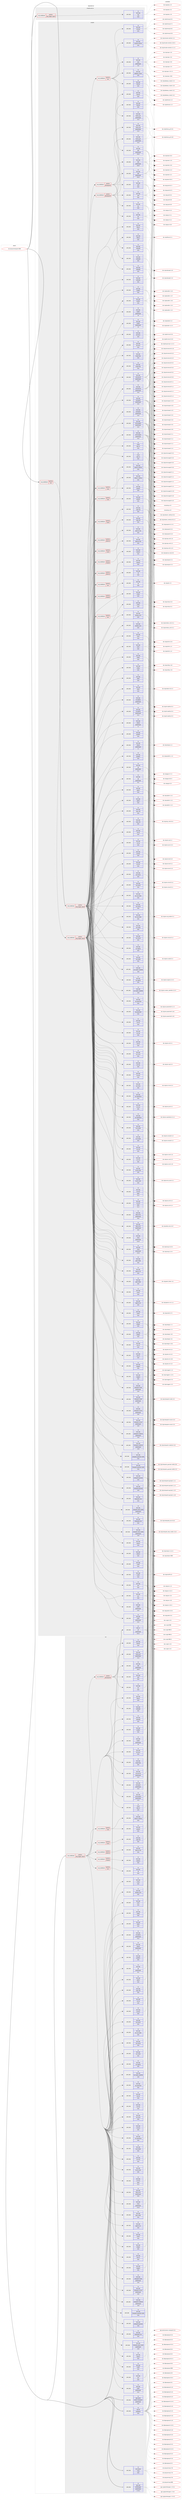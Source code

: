 digraph prolog {

# *************
# Graph options
# *************

newrank=true;
concentrate=true;
compound=true;
graph [rankdir=LR,fontname=Helvetica,fontsize=10,ranksep=1.5];#, ranksep=2.5, nodesep=0.2];
edge  [arrowhead=vee];
node  [fontname=Helvetica,fontsize=10];

# **********
# The ebuild
# **********

subgraph cluster_leftcol {
color=gray;
rank=same;
label=<<i>ebuild</i>>;
id [label="net-analyzer/metasploit-9999", color=red, width=4, href="../net-analyzer/metasploit-9999.svg"];
}

# ****************
# The dependencies
# ****************

subgraph cluster_midcol {
color=gray;
label=<<i>dependencies</i>>;
subgraph cluster_compile {
fillcolor="#eeeeee";
style=filled;
label=<<i>compile</i>>;
subgraph cond98739 {
dependency400277 [label=<<TABLE BORDER="0" CELLBORDER="1" CELLSPACING="0" CELLPADDING="4"><TR><TD ROWSPAN="3" CELLPADDING="10">use_conditional</TD></TR><TR><TD>positive</TD></TR><TR><TD>ruby_targets_ruby23</TD></TR></TABLE>>, shape=none, color=red];
subgraph pack295027 {
dependency400278 [label=<<TABLE BORDER="0" CELLBORDER="1" CELLSPACING="0" CELLPADDING="4" WIDTH="220"><TR><TD ROWSPAN="6" CELLPADDING="30">pack_dep</TD></TR><TR><TD WIDTH="110">no</TD></TR><TR><TD>virtual</TD></TR><TR><TD>ruby-ssl</TD></TR><TR><TD>none</TD></TR><TR><TD></TD></TR></TABLE>>, shape=none, color=blue];
}
dependency400277:e -> dependency400278:w [weight=20,style="dashed",arrowhead="vee"];
subgraph pack295028 {
dependency400279 [label=<<TABLE BORDER="0" CELLBORDER="1" CELLSPACING="0" CELLPADDING="4" WIDTH="220"><TR><TD ROWSPAN="6" CELLPADDING="30">pack_dep</TD></TR><TR><TD WIDTH="110">no</TD></TR><TR><TD>dev-ruby</TD></TR><TR><TD>activesupport</TD></TR><TR><TD>greaterequal</TD></TR><TR><TD>4.2.6</TD></TR></TABLE>>, shape=none, color=blue];
}
dependency400277:e -> dependency400279:w [weight=20,style="dashed",arrowhead="vee"];
subgraph pack295029 {
dependency400280 [label=<<TABLE BORDER="0" CELLBORDER="1" CELLSPACING="0" CELLPADDING="4" WIDTH="220"><TR><TD ROWSPAN="6" CELLPADDING="30">pack_dep</TD></TR><TR><TD WIDTH="110">no</TD></TR><TR><TD>dev-ruby</TD></TR><TR><TD>actionpack</TD></TR><TR><TD>greaterequal</TD></TR><TR><TD>4.2.6</TD></TR></TABLE>>, shape=none, color=blue];
}
dependency400277:e -> dependency400280:w [weight=20,style="dashed",arrowhead="vee"];
subgraph pack295030 {
dependency400281 [label=<<TABLE BORDER="0" CELLBORDER="1" CELLSPACING="0" CELLPADDING="4" WIDTH="220"><TR><TD ROWSPAN="6" CELLPADDING="30">pack_dep</TD></TR><TR><TD WIDTH="110">no</TD></TR><TR><TD>dev-ruby</TD></TR><TR><TD>activerecord</TD></TR><TR><TD>greaterequal</TD></TR><TR><TD>4.2.6</TD></TR></TABLE>>, shape=none, color=blue];
}
dependency400277:e -> dependency400281:w [weight=20,style="dashed",arrowhead="vee"];
subgraph pack295031 {
dependency400282 [label=<<TABLE BORDER="0" CELLBORDER="1" CELLSPACING="0" CELLPADDING="4" WIDTH="220"><TR><TD ROWSPAN="6" CELLPADDING="30">pack_dep</TD></TR><TR><TD WIDTH="110">no</TD></TR><TR><TD>dev-ruby</TD></TR><TR><TD>bcrypt-ruby</TD></TR><TR><TD>none</TD></TR><TR><TD></TD></TR></TABLE>>, shape=none, color=blue];
}
dependency400277:e -> dependency400282:w [weight=20,style="dashed",arrowhead="vee"];
subgraph pack295032 {
dependency400283 [label=<<TABLE BORDER="0" CELLBORDER="1" CELLSPACING="0" CELLPADDING="4" WIDTH="220"><TR><TD ROWSPAN="6" CELLPADDING="30">pack_dep</TD></TR><TR><TD WIDTH="110">no</TD></TR><TR><TD>dev-ruby</TD></TR><TR><TD>bit-struct</TD></TR><TR><TD>none</TD></TR><TR><TD></TD></TR></TABLE>>, shape=none, color=blue];
}
dependency400277:e -> dependency400283:w [weight=20,style="dashed",arrowhead="vee"];
subgraph pack295033 {
dependency400284 [label=<<TABLE BORDER="0" CELLBORDER="1" CELLSPACING="0" CELLPADDING="4" WIDTH="220"><TR><TD ROWSPAN="6" CELLPADDING="30">pack_dep</TD></TR><TR><TD WIDTH="110">no</TD></TR><TR><TD>dev-ruby</TD></TR><TR><TD>builder</TD></TR><TR><TD>greaterequal</TD></TR><TR><TD>3.0</TD></TR></TABLE>>, shape=none, color=blue];
}
dependency400277:e -> dependency400284:w [weight=20,style="dashed",arrowhead="vee"];
subgraph pack295034 {
dependency400285 [label=<<TABLE BORDER="0" CELLBORDER="1" CELLSPACING="0" CELLPADDING="4" WIDTH="220"><TR><TD ROWSPAN="6" CELLPADDING="30">pack_dep</TD></TR><TR><TD WIDTH="110">no</TD></TR><TR><TD>dev-ruby</TD></TR><TR><TD>bundler</TD></TR><TR><TD>none</TD></TR><TR><TD></TD></TR></TABLE>>, shape=none, color=blue];
}
dependency400277:e -> dependency400285:w [weight=20,style="dashed",arrowhead="vee"];
subgraph pack295035 {
dependency400286 [label=<<TABLE BORDER="0" CELLBORDER="1" CELLSPACING="0" CELLPADDING="4" WIDTH="220"><TR><TD ROWSPAN="6" CELLPADDING="30">pack_dep</TD></TR><TR><TD WIDTH="110">no</TD></TR><TR><TD>dev-ruby</TD></TR><TR><TD>filesize</TD></TR><TR><TD>none</TD></TR><TR><TD></TD></TR></TABLE>>, shape=none, color=blue];
}
dependency400277:e -> dependency400286:w [weight=20,style="dashed",arrowhead="vee"];
subgraph pack295036 {
dependency400287 [label=<<TABLE BORDER="0" CELLBORDER="1" CELLSPACING="0" CELLPADDING="4" WIDTH="220"><TR><TD ROWSPAN="6" CELLPADDING="30">pack_dep</TD></TR><TR><TD WIDTH="110">no</TD></TR><TR><TD>dev-ruby</TD></TR><TR><TD>jsobfu</TD></TR><TR><TD>greaterequal</TD></TR><TR><TD>0.3.0</TD></TR></TABLE>>, shape=none, color=blue];
}
dependency400277:e -> dependency400287:w [weight=20,style="dashed",arrowhead="vee"];
subgraph pack295037 {
dependency400288 [label=<<TABLE BORDER="0" CELLBORDER="1" CELLSPACING="0" CELLPADDING="4" WIDTH="220"><TR><TD ROWSPAN="6" CELLPADDING="30">pack_dep</TD></TR><TR><TD WIDTH="110">no</TD></TR><TR><TD>dev-ruby</TD></TR><TR><TD>json</TD></TR><TR><TD>none</TD></TR><TR><TD></TD></TR></TABLE>>, shape=none, color=blue];
}
dependency400277:e -> dependency400288:w [weight=20,style="dashed",arrowhead="vee"];
subgraph pack295038 {
dependency400289 [label=<<TABLE BORDER="0" CELLBORDER="1" CELLSPACING="0" CELLPADDING="4" WIDTH="220"><TR><TD ROWSPAN="6" CELLPADDING="30">pack_dep</TD></TR><TR><TD WIDTH="110">no</TD></TR><TR><TD>dev-ruby</TD></TR><TR><TD>kissfft</TD></TR><TR><TD>none</TD></TR><TR><TD></TD></TR></TABLE>>, shape=none, color=blue];
}
dependency400277:e -> dependency400289:w [weight=20,style="dashed",arrowhead="vee"];
subgraph pack295039 {
dependency400290 [label=<<TABLE BORDER="0" CELLBORDER="1" CELLSPACING="0" CELLPADDING="4" WIDTH="220"><TR><TD ROWSPAN="6" CELLPADDING="30">pack_dep</TD></TR><TR><TD WIDTH="110">no</TD></TR><TR><TD>dev-ruby</TD></TR><TR><TD>metasm</TD></TR><TR><TD>none</TD></TR><TR><TD></TD></TR></TABLE>>, shape=none, color=blue];
}
dependency400277:e -> dependency400290:w [weight=20,style="dashed",arrowhead="vee"];
subgraph pack295040 {
dependency400291 [label=<<TABLE BORDER="0" CELLBORDER="1" CELLSPACING="0" CELLPADDING="4" WIDTH="220"><TR><TD ROWSPAN="6" CELLPADDING="30">pack_dep</TD></TR><TR><TD WIDTH="110">no</TD></TR><TR><TD>dev-ruby</TD></TR><TR><TD>metasploit_data_models</TD></TR><TR><TD>greaterequal</TD></TR><TR><TD>2.0.0</TD></TR></TABLE>>, shape=none, color=blue];
}
dependency400277:e -> dependency400291:w [weight=20,style="dashed",arrowhead="vee"];
subgraph pack295041 {
dependency400292 [label=<<TABLE BORDER="0" CELLBORDER="1" CELLSPACING="0" CELLPADDING="4" WIDTH="220"><TR><TD ROWSPAN="6" CELLPADDING="30">pack_dep</TD></TR><TR><TD WIDTH="110">no</TD></TR><TR><TD>dev-ruby</TD></TR><TR><TD>meterpreter_bins</TD></TR><TR><TD>none</TD></TR><TR><TD></TD></TR></TABLE>>, shape=none, color=blue];
}
dependency400277:e -> dependency400292:w [weight=20,style="dashed",arrowhead="vee"];
subgraph pack295042 {
dependency400293 [label=<<TABLE BORDER="0" CELLBORDER="1" CELLSPACING="0" CELLPADDING="4" WIDTH="220"><TR><TD ROWSPAN="6" CELLPADDING="30">pack_dep</TD></TR><TR><TD WIDTH="110">no</TD></TR><TR><TD>dev-ruby</TD></TR><TR><TD>metasploit-payloads</TD></TR><TR><TD>none</TD></TR><TR><TD></TD></TR></TABLE>>, shape=none, color=blue];
}
dependency400277:e -> dependency400293:w [weight=20,style="dashed",arrowhead="vee"];
subgraph pack295043 {
dependency400294 [label=<<TABLE BORDER="0" CELLBORDER="1" CELLSPACING="0" CELLPADDING="4" WIDTH="220"><TR><TD ROWSPAN="6" CELLPADDING="30">pack_dep</TD></TR><TR><TD WIDTH="110">no</TD></TR><TR><TD>dev-ruby</TD></TR><TR><TD>metasploit_payloads-mettle</TD></TR><TR><TD>none</TD></TR><TR><TD></TD></TR></TABLE>>, shape=none, color=blue];
}
dependency400277:e -> dependency400294:w [weight=20,style="dashed",arrowhead="vee"];
subgraph pack295044 {
dependency400295 [label=<<TABLE BORDER="0" CELLBORDER="1" CELLSPACING="0" CELLPADDING="4" WIDTH="220"><TR><TD ROWSPAN="6" CELLPADDING="30">pack_dep</TD></TR><TR><TD WIDTH="110">no</TD></TR><TR><TD>dev-ruby</TD></TR><TR><TD>metasploit-credential</TD></TR><TR><TD>greaterequal</TD></TR><TR><TD>2.0.0</TD></TR></TABLE>>, shape=none, color=blue];
}
dependency400277:e -> dependency400295:w [weight=20,style="dashed",arrowhead="vee"];
subgraph pack295045 {
dependency400296 [label=<<TABLE BORDER="0" CELLBORDER="1" CELLSPACING="0" CELLPADDING="4" WIDTH="220"><TR><TD ROWSPAN="6" CELLPADDING="30">pack_dep</TD></TR><TR><TD WIDTH="110">no</TD></TR><TR><TD>dev-ruby</TD></TR><TR><TD>metasploit-concern</TD></TR><TR><TD>greaterequal</TD></TR><TR><TD>2.0.0</TD></TR></TABLE>>, shape=none, color=blue];
}
dependency400277:e -> dependency400296:w [weight=20,style="dashed",arrowhead="vee"];
subgraph pack295046 {
dependency400297 [label=<<TABLE BORDER="0" CELLBORDER="1" CELLSPACING="0" CELLPADDING="4" WIDTH="220"><TR><TD ROWSPAN="6" CELLPADDING="30">pack_dep</TD></TR><TR><TD WIDTH="110">no</TD></TR><TR><TD>dev-ruby</TD></TR><TR><TD>metasploit-model</TD></TR><TR><TD>greaterequal</TD></TR><TR><TD>2.0.0</TD></TR></TABLE>>, shape=none, color=blue];
}
dependency400277:e -> dependency400297:w [weight=20,style="dashed",arrowhead="vee"];
subgraph pack295047 {
dependency400298 [label=<<TABLE BORDER="0" CELLBORDER="1" CELLSPACING="0" CELLPADDING="4" WIDTH="220"><TR><TD ROWSPAN="6" CELLPADDING="30">pack_dep</TD></TR><TR><TD WIDTH="110">no</TD></TR><TR><TD>dev-ruby</TD></TR><TR><TD>msgpack</TD></TR><TR><TD>none</TD></TR><TR><TD></TD></TR></TABLE>>, shape=none, color=blue];
}
dependency400277:e -> dependency400298:w [weight=20,style="dashed",arrowhead="vee"];
subgraph pack295048 {
dependency400299 [label=<<TABLE BORDER="0" CELLBORDER="1" CELLSPACING="0" CELLPADDING="4" WIDTH="220"><TR><TD ROWSPAN="6" CELLPADDING="30">pack_dep</TD></TR><TR><TD WIDTH="110">no</TD></TR><TR><TD>dev-ruby</TD></TR><TR><TD>net-ssh</TD></TR><TR><TD>none</TD></TR><TR><TD></TD></TR></TABLE>>, shape=none, color=blue];
}
dependency400277:e -> dependency400299:w [weight=20,style="dashed",arrowhead="vee"];
subgraph pack295049 {
dependency400300 [label=<<TABLE BORDER="0" CELLBORDER="1" CELLSPACING="0" CELLPADDING="4" WIDTH="220"><TR><TD ROWSPAN="6" CELLPADDING="30">pack_dep</TD></TR><TR><TD WIDTH="110">no</TD></TR><TR><TD>dev-ruby</TD></TR><TR><TD>nokogiri</TD></TR><TR><TD>none</TD></TR><TR><TD></TD></TR></TABLE>>, shape=none, color=blue];
}
dependency400277:e -> dependency400300:w [weight=20,style="dashed",arrowhead="vee"];
subgraph pack295050 {
dependency400301 [label=<<TABLE BORDER="0" CELLBORDER="1" CELLSPACING="0" CELLPADDING="4" WIDTH="220"><TR><TD ROWSPAN="6" CELLPADDING="30">pack_dep</TD></TR><TR><TD WIDTH="110">no</TD></TR><TR><TD>dev-ruby</TD></TR><TR><TD>octokit</TD></TR><TR><TD>none</TD></TR><TR><TD></TD></TR></TABLE>>, shape=none, color=blue];
}
dependency400277:e -> dependency400301:w [weight=20,style="dashed",arrowhead="vee"];
subgraph pack295051 {
dependency400302 [label=<<TABLE BORDER="0" CELLBORDER="1" CELLSPACING="0" CELLPADDING="4" WIDTH="220"><TR><TD ROWSPAN="6" CELLPADDING="30">pack_dep</TD></TR><TR><TD WIDTH="110">no</TD></TR><TR><TD>dev-ruby</TD></TR><TR><TD>openssl-ccm</TD></TR><TR><TD>none</TD></TR><TR><TD></TD></TR></TABLE>>, shape=none, color=blue];
}
dependency400277:e -> dependency400302:w [weight=20,style="dashed",arrowhead="vee"];
subgraph pack295052 {
dependency400303 [label=<<TABLE BORDER="0" CELLBORDER="1" CELLSPACING="0" CELLPADDING="4" WIDTH="220"><TR><TD ROWSPAN="6" CELLPADDING="30">pack_dep</TD></TR><TR><TD WIDTH="110">no</TD></TR><TR><TD>dev-ruby</TD></TR><TR><TD>patch_finder</TD></TR><TR><TD>none</TD></TR><TR><TD></TD></TR></TABLE>>, shape=none, color=blue];
}
dependency400277:e -> dependency400303:w [weight=20,style="dashed",arrowhead="vee"];
subgraph pack295053 {
dependency400304 [label=<<TABLE BORDER="0" CELLBORDER="1" CELLSPACING="0" CELLPADDING="4" WIDTH="220"><TR><TD ROWSPAN="6" CELLPADDING="30">pack_dep</TD></TR><TR><TD WIDTH="110">no</TD></TR><TR><TD>dev-ruby</TD></TR><TR><TD>recog</TD></TR><TR><TD>greaterequal</TD></TR><TR><TD>2.0.14</TD></TR></TABLE>>, shape=none, color=blue];
}
dependency400277:e -> dependency400304:w [weight=20,style="dashed",arrowhead="vee"];
subgraph pack295054 {
dependency400305 [label=<<TABLE BORDER="0" CELLBORDER="1" CELLSPACING="0" CELLPADDING="4" WIDTH="220"><TR><TD ROWSPAN="6" CELLPADDING="30">pack_dep</TD></TR><TR><TD WIDTH="110">no</TD></TR><TR><TD>dev-ruby</TD></TR><TR><TD>redcarpet</TD></TR><TR><TD>none</TD></TR><TR><TD></TD></TR></TABLE>>, shape=none, color=blue];
}
dependency400277:e -> dependency400305:w [weight=20,style="dashed",arrowhead="vee"];
subgraph pack295055 {
dependency400306 [label=<<TABLE BORDER="0" CELLBORDER="1" CELLSPACING="0" CELLPADDING="4" WIDTH="220"><TR><TD ROWSPAN="6" CELLPADDING="30">pack_dep</TD></TR><TR><TD WIDTH="110">no</TD></TR><TR><TD>dev-ruby</TD></TR><TR><TD>rkelly-remix</TD></TR><TR><TD>greaterequal</TD></TR><TR><TD>0.0.6</TD></TR></TABLE>>, shape=none, color=blue];
}
dependency400277:e -> dependency400306:w [weight=20,style="dashed",arrowhead="vee"];
subgraph pack295056 {
dependency400307 [label=<<TABLE BORDER="0" CELLBORDER="1" CELLSPACING="0" CELLPADDING="4" WIDTH="220"><TR><TD ROWSPAN="6" CELLPADDING="30">pack_dep</TD></TR><TR><TD WIDTH="110">no</TD></TR><TR><TD>dev-ruby</TD></TR><TR><TD>rex-arch</TD></TR><TR><TD>equal</TD></TR><TR><TD>0.1.4</TD></TR></TABLE>>, shape=none, color=blue];
}
dependency400277:e -> dependency400307:w [weight=20,style="dashed",arrowhead="vee"];
subgraph pack295057 {
dependency400308 [label=<<TABLE BORDER="0" CELLBORDER="1" CELLSPACING="0" CELLPADDING="4" WIDTH="220"><TR><TD ROWSPAN="6" CELLPADDING="30">pack_dep</TD></TR><TR><TD WIDTH="110">no</TD></TR><TR><TD>dev-ruby</TD></TR><TR><TD>rex-bin_tools</TD></TR><TR><TD>none</TD></TR><TR><TD></TD></TR></TABLE>>, shape=none, color=blue];
}
dependency400277:e -> dependency400308:w [weight=20,style="dashed",arrowhead="vee"];
subgraph pack295058 {
dependency400309 [label=<<TABLE BORDER="0" CELLBORDER="1" CELLSPACING="0" CELLPADDING="4" WIDTH="220"><TR><TD ROWSPAN="6" CELLPADDING="30">pack_dep</TD></TR><TR><TD WIDTH="110">no</TD></TR><TR><TD>dev-ruby</TD></TR><TR><TD>rex-core</TD></TR><TR><TD>none</TD></TR><TR><TD></TD></TR></TABLE>>, shape=none, color=blue];
}
dependency400277:e -> dependency400309:w [weight=20,style="dashed",arrowhead="vee"];
subgraph pack295059 {
dependency400310 [label=<<TABLE BORDER="0" CELLBORDER="1" CELLSPACING="0" CELLPADDING="4" WIDTH="220"><TR><TD ROWSPAN="6" CELLPADDING="30">pack_dep</TD></TR><TR><TD WIDTH="110">no</TD></TR><TR><TD>dev-ruby</TD></TR><TR><TD>rex-encoder</TD></TR><TR><TD>none</TD></TR><TR><TD></TD></TR></TABLE>>, shape=none, color=blue];
}
dependency400277:e -> dependency400310:w [weight=20,style="dashed",arrowhead="vee"];
subgraph pack295060 {
dependency400311 [label=<<TABLE BORDER="0" CELLBORDER="1" CELLSPACING="0" CELLPADDING="4" WIDTH="220"><TR><TD ROWSPAN="6" CELLPADDING="30">pack_dep</TD></TR><TR><TD WIDTH="110">no</TD></TR><TR><TD>dev-ruby</TD></TR><TR><TD>rex-exploitation</TD></TR><TR><TD>none</TD></TR><TR><TD></TD></TR></TABLE>>, shape=none, color=blue];
}
dependency400277:e -> dependency400311:w [weight=20,style="dashed",arrowhead="vee"];
subgraph pack295061 {
dependency400312 [label=<<TABLE BORDER="0" CELLBORDER="1" CELLSPACING="0" CELLPADDING="4" WIDTH="220"><TR><TD ROWSPAN="6" CELLPADDING="30">pack_dep</TD></TR><TR><TD WIDTH="110">no</TD></TR><TR><TD>dev-ruby</TD></TR><TR><TD>rex-java</TD></TR><TR><TD>none</TD></TR><TR><TD></TD></TR></TABLE>>, shape=none, color=blue];
}
dependency400277:e -> dependency400312:w [weight=20,style="dashed",arrowhead="vee"];
subgraph pack295062 {
dependency400313 [label=<<TABLE BORDER="0" CELLBORDER="1" CELLSPACING="0" CELLPADDING="4" WIDTH="220"><TR><TD ROWSPAN="6" CELLPADDING="30">pack_dep</TD></TR><TR><TD WIDTH="110">no</TD></TR><TR><TD>dev-ruby</TD></TR><TR><TD>rex-mime</TD></TR><TR><TD>none</TD></TR><TR><TD></TD></TR></TABLE>>, shape=none, color=blue];
}
dependency400277:e -> dependency400313:w [weight=20,style="dashed",arrowhead="vee"];
subgraph pack295063 {
dependency400314 [label=<<TABLE BORDER="0" CELLBORDER="1" CELLSPACING="0" CELLPADDING="4" WIDTH="220"><TR><TD ROWSPAN="6" CELLPADDING="30">pack_dep</TD></TR><TR><TD WIDTH="110">no</TD></TR><TR><TD>dev-ruby</TD></TR><TR><TD>rex-nop</TD></TR><TR><TD>none</TD></TR><TR><TD></TD></TR></TABLE>>, shape=none, color=blue];
}
dependency400277:e -> dependency400314:w [weight=20,style="dashed",arrowhead="vee"];
subgraph pack295064 {
dependency400315 [label=<<TABLE BORDER="0" CELLBORDER="1" CELLSPACING="0" CELLPADDING="4" WIDTH="220"><TR><TD ROWSPAN="6" CELLPADDING="30">pack_dep</TD></TR><TR><TD WIDTH="110">no</TD></TR><TR><TD>dev-ruby</TD></TR><TR><TD>rex-ole</TD></TR><TR><TD>none</TD></TR><TR><TD></TD></TR></TABLE>>, shape=none, color=blue];
}
dependency400277:e -> dependency400315:w [weight=20,style="dashed",arrowhead="vee"];
subgraph pack295065 {
dependency400316 [label=<<TABLE BORDER="0" CELLBORDER="1" CELLSPACING="0" CELLPADDING="4" WIDTH="220"><TR><TD ROWSPAN="6" CELLPADDING="30">pack_dep</TD></TR><TR><TD WIDTH="110">no</TD></TR><TR><TD>dev-ruby</TD></TR><TR><TD>rex-powershell</TD></TR><TR><TD>none</TD></TR><TR><TD></TD></TR></TABLE>>, shape=none, color=blue];
}
dependency400277:e -> dependency400316:w [weight=20,style="dashed",arrowhead="vee"];
subgraph pack295066 {
dependency400317 [label=<<TABLE BORDER="0" CELLBORDER="1" CELLSPACING="0" CELLPADDING="4" WIDTH="220"><TR><TD ROWSPAN="6" CELLPADDING="30">pack_dep</TD></TR><TR><TD WIDTH="110">no</TD></TR><TR><TD>dev-ruby</TD></TR><TR><TD>rex-random_identifier</TD></TR><TR><TD>none</TD></TR><TR><TD></TD></TR></TABLE>>, shape=none, color=blue];
}
dependency400277:e -> dependency400317:w [weight=20,style="dashed",arrowhead="vee"];
subgraph pack295067 {
dependency400318 [label=<<TABLE BORDER="0" CELLBORDER="1" CELLSPACING="0" CELLPADDING="4" WIDTH="220"><TR><TD ROWSPAN="6" CELLPADDING="30">pack_dep</TD></TR><TR><TD WIDTH="110">no</TD></TR><TR><TD>dev-ruby</TD></TR><TR><TD>rex-registry</TD></TR><TR><TD>none</TD></TR><TR><TD></TD></TR></TABLE>>, shape=none, color=blue];
}
dependency400277:e -> dependency400318:w [weight=20,style="dashed",arrowhead="vee"];
subgraph pack295068 {
dependency400319 [label=<<TABLE BORDER="0" CELLBORDER="1" CELLSPACING="0" CELLPADDING="4" WIDTH="220"><TR><TD ROWSPAN="6" CELLPADDING="30">pack_dep</TD></TR><TR><TD WIDTH="110">no</TD></TR><TR><TD>dev-ruby</TD></TR><TR><TD>rex-socket</TD></TR><TR><TD>none</TD></TR><TR><TD></TD></TR></TABLE>>, shape=none, color=blue];
}
dependency400277:e -> dependency400319:w [weight=20,style="dashed",arrowhead="vee"];
subgraph pack295069 {
dependency400320 [label=<<TABLE BORDER="0" CELLBORDER="1" CELLSPACING="0" CELLPADDING="4" WIDTH="220"><TR><TD ROWSPAN="6" CELLPADDING="30">pack_dep</TD></TR><TR><TD WIDTH="110">no</TD></TR><TR><TD>dev-ruby</TD></TR><TR><TD>rex-sslscan</TD></TR><TR><TD>none</TD></TR><TR><TD></TD></TR></TABLE>>, shape=none, color=blue];
}
dependency400277:e -> dependency400320:w [weight=20,style="dashed",arrowhead="vee"];
subgraph pack295070 {
dependency400321 [label=<<TABLE BORDER="0" CELLBORDER="1" CELLSPACING="0" CELLPADDING="4" WIDTH="220"><TR><TD ROWSPAN="6" CELLPADDING="30">pack_dep</TD></TR><TR><TD WIDTH="110">no</TD></TR><TR><TD>dev-ruby</TD></TR><TR><TD>rex-rop_builder</TD></TR><TR><TD>none</TD></TR><TR><TD></TD></TR></TABLE>>, shape=none, color=blue];
}
dependency400277:e -> dependency400321:w [weight=20,style="dashed",arrowhead="vee"];
subgraph pack295071 {
dependency400322 [label=<<TABLE BORDER="0" CELLBORDER="1" CELLSPACING="0" CELLPADDING="4" WIDTH="220"><TR><TD ROWSPAN="6" CELLPADDING="30">pack_dep</TD></TR><TR><TD WIDTH="110">no</TD></TR><TR><TD>dev-ruby</TD></TR><TR><TD>rex-struct2</TD></TR><TR><TD>none</TD></TR><TR><TD></TD></TR></TABLE>>, shape=none, color=blue];
}
dependency400277:e -> dependency400322:w [weight=20,style="dashed",arrowhead="vee"];
subgraph pack295072 {
dependency400323 [label=<<TABLE BORDER="0" CELLBORDER="1" CELLSPACING="0" CELLPADDING="4" WIDTH="220"><TR><TD ROWSPAN="6" CELLPADDING="30">pack_dep</TD></TR><TR><TD WIDTH="110">no</TD></TR><TR><TD>dev-ruby</TD></TR><TR><TD>rex-text</TD></TR><TR><TD>none</TD></TR><TR><TD></TD></TR></TABLE>>, shape=none, color=blue];
}
dependency400277:e -> dependency400323:w [weight=20,style="dashed",arrowhead="vee"];
subgraph pack295073 {
dependency400324 [label=<<TABLE BORDER="0" CELLBORDER="1" CELLSPACING="0" CELLPADDING="4" WIDTH="220"><TR><TD ROWSPAN="6" CELLPADDING="30">pack_dep</TD></TR><TR><TD WIDTH="110">no</TD></TR><TR><TD>dev-ruby</TD></TR><TR><TD>rex-zip</TD></TR><TR><TD>none</TD></TR><TR><TD></TD></TR></TABLE>>, shape=none, color=blue];
}
dependency400277:e -> dependency400324:w [weight=20,style="dashed",arrowhead="vee"];
subgraph pack295074 {
dependency400325 [label=<<TABLE BORDER="0" CELLBORDER="1" CELLSPACING="0" CELLPADDING="4" WIDTH="220"><TR><TD ROWSPAN="6" CELLPADDING="30">pack_dep</TD></TR><TR><TD WIDTH="110">no</TD></TR><TR><TD>dev-ruby</TD></TR><TR><TD>ruby_smb</TD></TR><TR><TD>none</TD></TR><TR><TD></TD></TR></TABLE>>, shape=none, color=blue];
}
dependency400277:e -> dependency400325:w [weight=20,style="dashed",arrowhead="vee"];
subgraph pack295075 {
dependency400326 [label=<<TABLE BORDER="0" CELLBORDER="1" CELLSPACING="0" CELLPADDING="4" WIDTH="220"><TR><TD ROWSPAN="6" CELLPADDING="30">pack_dep</TD></TR><TR><TD WIDTH="110">no</TD></TR><TR><TD>dev-ruby</TD></TR><TR><TD>sqlite3</TD></TR><TR><TD>none</TD></TR><TR><TD></TD></TR></TABLE>>, shape=none, color=blue];
}
dependency400277:e -> dependency400326:w [weight=20,style="dashed",arrowhead="vee"];
subgraph pack295076 {
dependency400327 [label=<<TABLE BORDER="0" CELLBORDER="1" CELLSPACING="0" CELLPADDING="4" WIDTH="220"><TR><TD ROWSPAN="6" CELLPADDING="30">pack_dep</TD></TR><TR><TD WIDTH="110">no</TD></TR><TR><TD>dev-ruby</TD></TR><TR><TD>pg</TD></TR><TR><TD>greaterequal</TD></TR><TR><TD>0.11</TD></TR></TABLE>>, shape=none, color=blue];
}
dependency400277:e -> dependency400327:w [weight=20,style="dashed",arrowhead="vee"];
subgraph pack295077 {
dependency400328 [label=<<TABLE BORDER="0" CELLBORDER="1" CELLSPACING="0" CELLPADDING="4" WIDTH="220"><TR><TD ROWSPAN="6" CELLPADDING="30">pack_dep</TD></TR><TR><TD WIDTH="110">no</TD></TR><TR><TD>dev-ruby</TD></TR><TR><TD>packetfu</TD></TR><TR><TD>none</TD></TR><TR><TD></TD></TR></TABLE>>, shape=none, color=blue];
}
dependency400277:e -> dependency400328:w [weight=20,style="dashed",arrowhead="vee"];
subgraph pack295078 {
dependency400329 [label=<<TABLE BORDER="0" CELLBORDER="1" CELLSPACING="0" CELLPADDING="4" WIDTH="220"><TR><TD ROWSPAN="6" CELLPADDING="30">pack_dep</TD></TR><TR><TD WIDTH="110">no</TD></TR><TR><TD>dev-ruby</TD></TR><TR><TD>rubyzip</TD></TR><TR><TD>greaterequal</TD></TR><TR><TD>1.1</TD></TR></TABLE>>, shape=none, color=blue];
}
dependency400277:e -> dependency400329:w [weight=20,style="dashed",arrowhead="vee"];
subgraph pack295079 {
dependency400330 [label=<<TABLE BORDER="0" CELLBORDER="1" CELLSPACING="0" CELLPADDING="4" WIDTH="220"><TR><TD ROWSPAN="6" CELLPADDING="30">pack_dep</TD></TR><TR><TD WIDTH="110">no</TD></TR><TR><TD>dev-ruby</TD></TR><TR><TD>rb-readline</TD></TR><TR><TD>greaterequal</TD></TR><TR><TD>0.5.4</TD></TR></TABLE>>, shape=none, color=blue];
}
dependency400277:e -> dependency400330:w [weight=20,style="dashed",arrowhead="vee"];
subgraph pack295080 {
dependency400331 [label=<<TABLE BORDER="0" CELLBORDER="1" CELLSPACING="0" CELLPADDING="4" WIDTH="220"><TR><TD ROWSPAN="6" CELLPADDING="30">pack_dep</TD></TR><TR><TD WIDTH="110">no</TD></TR><TR><TD>dev-ruby</TD></TR><TR><TD>robots</TD></TR><TR><TD>none</TD></TR><TR><TD></TD></TR></TABLE>>, shape=none, color=blue];
}
dependency400277:e -> dependency400331:w [weight=20,style="dashed",arrowhead="vee"];
subgraph pack295081 {
dependency400332 [label=<<TABLE BORDER="0" CELLBORDER="1" CELLSPACING="0" CELLPADDING="4" WIDTH="220"><TR><TD ROWSPAN="6" CELLPADDING="30">pack_dep</TD></TR><TR><TD WIDTH="110">no</TD></TR><TR><TD>dev-ruby</TD></TR><TR><TD>sshkey</TD></TR><TR><TD>none</TD></TR><TR><TD></TD></TR></TABLE>>, shape=none, color=blue];
}
dependency400277:e -> dependency400332:w [weight=20,style="dashed",arrowhead="vee"];
subgraph pack295082 {
dependency400333 [label=<<TABLE BORDER="0" CELLBORDER="1" CELLSPACING="0" CELLPADDING="4" WIDTH="220"><TR><TD ROWSPAN="6" CELLPADDING="30">pack_dep</TD></TR><TR><TD WIDTH="110">no</TD></TR><TR><TD>dev-ruby</TD></TR><TR><TD>tzinfo</TD></TR><TR><TD>none</TD></TR><TR><TD></TD></TR></TABLE>>, shape=none, color=blue];
}
dependency400277:e -> dependency400333:w [weight=20,style="dashed",arrowhead="vee"];
subgraph pack295083 {
dependency400334 [label=<<TABLE BORDER="0" CELLBORDER="1" CELLSPACING="0" CELLPADDING="4" WIDTH="220"><TR><TD ROWSPAN="6" CELLPADDING="30">pack_dep</TD></TR><TR><TD WIDTH="110">no</TD></TR><TR><TD>dev-ruby</TD></TR><TR><TD>windows_error</TD></TR><TR><TD>none</TD></TR><TR><TD></TD></TR></TABLE>>, shape=none, color=blue];
}
dependency400277:e -> dependency400334:w [weight=20,style="dashed",arrowhead="vee"];
subgraph pack295084 {
dependency400335 [label=<<TABLE BORDER="0" CELLBORDER="1" CELLSPACING="0" CELLPADDING="4" WIDTH="220"><TR><TD ROWSPAN="6" CELLPADDING="30">pack_dep</TD></TR><TR><TD WIDTH="110">no</TD></TR><TR><TD>dev-ruby</TD></TR><TR><TD>xmlrpc</TD></TR><TR><TD>none</TD></TR><TR><TD></TD></TR></TABLE>>, shape=none, color=blue];
}
dependency400277:e -> dependency400335:w [weight=20,style="dashed",arrowhead="vee"];
subgraph cond98740 {
dependency400336 [label=<<TABLE BORDER="0" CELLBORDER="1" CELLSPACING="0" CELLPADDING="4"><TR><TD ROWSPAN="3" CELLPADDING="10">use_conditional</TD></TR><TR><TD>positive</TD></TR><TR><TD>java</TD></TR></TABLE>>, shape=none, color=red];
subgraph pack295085 {
dependency400337 [label=<<TABLE BORDER="0" CELLBORDER="1" CELLSPACING="0" CELLPADDING="4" WIDTH="220"><TR><TD ROWSPAN="6" CELLPADDING="30">pack_dep</TD></TR><TR><TD WIDTH="110">no</TD></TR><TR><TD>dev-ruby</TD></TR><TR><TD>rjb</TD></TR><TR><TD>none</TD></TR><TR><TD></TD></TR></TABLE>>, shape=none, color=blue];
}
dependency400336:e -> dependency400337:w [weight=20,style="dashed",arrowhead="vee"];
}
dependency400277:e -> dependency400336:w [weight=20,style="dashed",arrowhead="vee"];
subgraph cond98741 {
dependency400338 [label=<<TABLE BORDER="0" CELLBORDER="1" CELLSPACING="0" CELLPADDING="4"><TR><TD ROWSPAN="3" CELLPADDING="10">use_conditional</TD></TR><TR><TD>positive</TD></TR><TR><TD>nexpose</TD></TR></TABLE>>, shape=none, color=red];
subgraph pack295086 {
dependency400339 [label=<<TABLE BORDER="0" CELLBORDER="1" CELLSPACING="0" CELLPADDING="4" WIDTH="220"><TR><TD ROWSPAN="6" CELLPADDING="30">pack_dep</TD></TR><TR><TD WIDTH="110">no</TD></TR><TR><TD>dev-ruby</TD></TR><TR><TD>nexpose</TD></TR><TR><TD>none</TD></TR><TR><TD></TD></TR></TABLE>>, shape=none, color=blue];
}
dependency400338:e -> dependency400339:w [weight=20,style="dashed",arrowhead="vee"];
}
dependency400277:e -> dependency400338:w [weight=20,style="dashed",arrowhead="vee"];
subgraph cond98742 {
dependency400340 [label=<<TABLE BORDER="0" CELLBORDER="1" CELLSPACING="0" CELLPADDING="4"><TR><TD ROWSPAN="3" CELLPADDING="10">use_conditional</TD></TR><TR><TD>positive</TD></TR><TR><TD>openvas</TD></TR></TABLE>>, shape=none, color=red];
subgraph pack295087 {
dependency400341 [label=<<TABLE BORDER="0" CELLBORDER="1" CELLSPACING="0" CELLPADDING="4" WIDTH="220"><TR><TD ROWSPAN="6" CELLPADDING="30">pack_dep</TD></TR><TR><TD WIDTH="110">no</TD></TR><TR><TD>dev-ruby</TD></TR><TR><TD>openvas-omp</TD></TR><TR><TD>none</TD></TR><TR><TD></TD></TR></TABLE>>, shape=none, color=blue];
}
dependency400340:e -> dependency400341:w [weight=20,style="dashed",arrowhead="vee"];
}
dependency400277:e -> dependency400340:w [weight=20,style="dashed",arrowhead="vee"];
subgraph cond98743 {
dependency400342 [label=<<TABLE BORDER="0" CELLBORDER="1" CELLSPACING="0" CELLPADDING="4"><TR><TD ROWSPAN="3" CELLPADDING="10">use_conditional</TD></TR><TR><TD>positive</TD></TR><TR><TD>oracle</TD></TR></TABLE>>, shape=none, color=red];
subgraph pack295088 {
dependency400343 [label=<<TABLE BORDER="0" CELLBORDER="1" CELLSPACING="0" CELLPADDING="4" WIDTH="220"><TR><TD ROWSPAN="6" CELLPADDING="30">pack_dep</TD></TR><TR><TD WIDTH="110">no</TD></TR><TR><TD>dev-ruby</TD></TR><TR><TD>ruby-oci8</TD></TR><TR><TD>none</TD></TR><TR><TD></TD></TR></TABLE>>, shape=none, color=blue];
}
dependency400342:e -> dependency400343:w [weight=20,style="dashed",arrowhead="vee"];
}
dependency400277:e -> dependency400342:w [weight=20,style="dashed",arrowhead="vee"];
subgraph cond98744 {
dependency400344 [label=<<TABLE BORDER="0" CELLBORDER="1" CELLSPACING="0" CELLPADDING="4"><TR><TD ROWSPAN="3" CELLPADDING="10">use_conditional</TD></TR><TR><TD>positive</TD></TR><TR><TD>pcap</TD></TR></TABLE>>, shape=none, color=red];
subgraph pack295089 {
dependency400345 [label=<<TABLE BORDER="0" CELLBORDER="1" CELLSPACING="0" CELLPADDING="4" WIDTH="220"><TR><TD ROWSPAN="6" CELLPADDING="30">pack_dep</TD></TR><TR><TD WIDTH="110">no</TD></TR><TR><TD>dev-ruby</TD></TR><TR><TD>pcaprub</TD></TR><TR><TD>none</TD></TR><TR><TD></TD></TR></TABLE>>, shape=none, color=blue];
}
dependency400344:e -> dependency400345:w [weight=20,style="dashed",arrowhead="vee"];
subgraph pack295090 {
dependency400346 [label=<<TABLE BORDER="0" CELLBORDER="1" CELLSPACING="0" CELLPADDING="4" WIDTH="220"><TR><TD ROWSPAN="6" CELLPADDING="30">pack_dep</TD></TR><TR><TD WIDTH="110">no</TD></TR><TR><TD>dev-ruby</TD></TR><TR><TD>network_interface</TD></TR><TR><TD>none</TD></TR><TR><TD></TD></TR></TABLE>>, shape=none, color=blue];
}
dependency400344:e -> dependency400346:w [weight=20,style="dashed",arrowhead="vee"];
}
dependency400277:e -> dependency400344:w [weight=20,style="dashed",arrowhead="vee"];
subgraph cond98745 {
dependency400347 [label=<<TABLE BORDER="0" CELLBORDER="1" CELLSPACING="0" CELLPADDING="4"><TR><TD ROWSPAN="3" CELLPADDING="10">use_conditional</TD></TR><TR><TD>positive</TD></TR><TR><TD>development</TD></TR></TABLE>>, shape=none, color=red];
subgraph pack295091 {
dependency400348 [label=<<TABLE BORDER="0" CELLBORDER="1" CELLSPACING="0" CELLPADDING="4" WIDTH="220"><TR><TD ROWSPAN="6" CELLPADDING="30">pack_dep</TD></TR><TR><TD WIDTH="110">no</TD></TR><TR><TD>dev-ruby</TD></TR><TR><TD>fivemat</TD></TR><TR><TD>none</TD></TR><TR><TD></TD></TR></TABLE>>, shape=none, color=blue];
}
dependency400347:e -> dependency400348:w [weight=20,style="dashed",arrowhead="vee"];
subgraph pack295092 {
dependency400349 [label=<<TABLE BORDER="0" CELLBORDER="1" CELLSPACING="0" CELLPADDING="4" WIDTH="220"><TR><TD ROWSPAN="6" CELLPADDING="30">pack_dep</TD></TR><TR><TD WIDTH="110">no</TD></TR><TR><TD>dev-ruby</TD></TR><TR><TD>pry</TD></TR><TR><TD>none</TD></TR><TR><TD></TD></TR></TABLE>>, shape=none, color=blue];
}
dependency400347:e -> dependency400349:w [weight=20,style="dashed",arrowhead="vee"];
subgraph pack295093 {
dependency400350 [label=<<TABLE BORDER="0" CELLBORDER="1" CELLSPACING="0" CELLPADDING="4" WIDTH="220"><TR><TD ROWSPAN="6" CELLPADDING="30">pack_dep</TD></TR><TR><TD WIDTH="110">no</TD></TR><TR><TD>dev-ruby</TD></TR><TR><TD>redcarpet</TD></TR><TR><TD>none</TD></TR><TR><TD></TD></TR></TABLE>>, shape=none, color=blue];
}
dependency400347:e -> dependency400350:w [weight=20,style="dashed",arrowhead="vee"];
subgraph pack295094 {
dependency400351 [label=<<TABLE BORDER="0" CELLBORDER="1" CELLSPACING="0" CELLPADDING="4" WIDTH="220"><TR><TD ROWSPAN="6" CELLPADDING="30">pack_dep</TD></TR><TR><TD WIDTH="110">no</TD></TR><TR><TD>dev-ruby</TD></TR><TR><TD>yard</TD></TR><TR><TD>none</TD></TR><TR><TD></TD></TR></TABLE>>, shape=none, color=blue];
}
dependency400347:e -> dependency400351:w [weight=20,style="dashed",arrowhead="vee"];
subgraph pack295095 {
dependency400352 [label=<<TABLE BORDER="0" CELLBORDER="1" CELLSPACING="0" CELLPADDING="4" WIDTH="220"><TR><TD ROWSPAN="6" CELLPADDING="30">pack_dep</TD></TR><TR><TD WIDTH="110">no</TD></TR><TR><TD>dev-ruby</TD></TR><TR><TD>rake</TD></TR><TR><TD>greaterequal</TD></TR><TR><TD>10.0.0</TD></TR></TABLE>>, shape=none, color=blue];
}
dependency400347:e -> dependency400352:w [weight=20,style="dashed",arrowhead="vee"];
subgraph pack295096 {
dependency400353 [label=<<TABLE BORDER="0" CELLBORDER="1" CELLSPACING="0" CELLPADDING="4" WIDTH="220"><TR><TD ROWSPAN="6" CELLPADDING="30">pack_dep</TD></TR><TR><TD WIDTH="110">no</TD></TR><TR><TD>dev-ruby</TD></TR><TR><TD>factory_girl</TD></TR><TR><TD>greaterequal</TD></TR><TR><TD>4.1.0</TD></TR></TABLE>>, shape=none, color=blue];
}
dependency400347:e -> dependency400353:w [weight=20,style="dashed",arrowhead="vee"];
}
dependency400277:e -> dependency400347:w [weight=20,style="dashed",arrowhead="vee"];
subgraph cond98746 {
dependency400354 [label=<<TABLE BORDER="0" CELLBORDER="1" CELLSPACING="0" CELLPADDING="4"><TR><TD ROWSPAN="3" CELLPADDING="10">use_conditional</TD></TR><TR><TD>positive</TD></TR><TR><TD>test</TD></TR></TABLE>>, shape=none, color=red];
subgraph pack295097 {
dependency400355 [label=<<TABLE BORDER="0" CELLBORDER="1" CELLSPACING="0" CELLPADDING="4" WIDTH="220"><TR><TD ROWSPAN="6" CELLPADDING="30">pack_dep</TD></TR><TR><TD WIDTH="110">no</TD></TR><TR><TD>dev-ruby</TD></TR><TR><TD>factory_girl</TD></TR><TR><TD>greaterequal</TD></TR><TR><TD>4.1.0</TD></TR></TABLE>>, shape=none, color=blue];
}
dependency400354:e -> dependency400355:w [weight=20,style="dashed",arrowhead="vee"];
subgraph pack295098 {
dependency400356 [label=<<TABLE BORDER="0" CELLBORDER="1" CELLSPACING="0" CELLPADDING="4" WIDTH="220"><TR><TD ROWSPAN="6" CELLPADDING="30">pack_dep</TD></TR><TR><TD WIDTH="110">no</TD></TR><TR><TD>dev-ruby</TD></TR><TR><TD>fivemat</TD></TR><TR><TD>none</TD></TR><TR><TD></TD></TR></TABLE>>, shape=none, color=blue];
}
dependency400354:e -> dependency400356:w [weight=20,style="dashed",arrowhead="vee"];
subgraph pack295099 {
dependency400357 [label=<<TABLE BORDER="0" CELLBORDER="1" CELLSPACING="0" CELLPADDING="4" WIDTH="220"><TR><TD ROWSPAN="6" CELLPADDING="30">pack_dep</TD></TR><TR><TD WIDTH="110">no</TD></TR><TR><TD>dev-ruby</TD></TR><TR><TD>database_cleaner</TD></TR><TR><TD>none</TD></TR><TR><TD></TD></TR></TABLE>>, shape=none, color=blue];
}
dependency400354:e -> dependency400357:w [weight=20,style="dashed",arrowhead="vee"];
subgraph pack295100 {
dependency400358 [label=<<TABLE BORDER="0" CELLBORDER="1" CELLSPACING="0" CELLPADDING="4" WIDTH="220"><TR><TD ROWSPAN="6" CELLPADDING="30">pack_dep</TD></TR><TR><TD WIDTH="110">no</TD></TR><TR><TD>dev-ruby</TD></TR><TR><TD>rspec</TD></TR><TR><TD>greaterequal</TD></TR><TR><TD>2.12</TD></TR></TABLE>>, shape=none, color=blue];
}
dependency400354:e -> dependency400358:w [weight=20,style="dashed",arrowhead="vee"];
subgraph pack295101 {
dependency400359 [label=<<TABLE BORDER="0" CELLBORDER="1" CELLSPACING="0" CELLPADDING="4" WIDTH="220"><TR><TD ROWSPAN="6" CELLPADDING="30">pack_dep</TD></TR><TR><TD WIDTH="110">no</TD></TR><TR><TD>dev-ruby</TD></TR><TR><TD>shoulda-matchers</TD></TR><TR><TD>none</TD></TR><TR><TD></TD></TR></TABLE>>, shape=none, color=blue];
}
dependency400354:e -> dependency400359:w [weight=20,style="dashed",arrowhead="vee"];
subgraph pack295102 {
dependency400360 [label=<<TABLE BORDER="0" CELLBORDER="1" CELLSPACING="0" CELLPADDING="4" WIDTH="220"><TR><TD ROWSPAN="6" CELLPADDING="30">pack_dep</TD></TR><TR><TD WIDTH="110">no</TD></TR><TR><TD>dev-ruby</TD></TR><TR><TD>timecop</TD></TR><TR><TD>none</TD></TR><TR><TD></TD></TR></TABLE>>, shape=none, color=blue];
}
dependency400354:e -> dependency400360:w [weight=20,style="dashed",arrowhead="vee"];
subgraph pack295103 {
dependency400361 [label=<<TABLE BORDER="0" CELLBORDER="1" CELLSPACING="0" CELLPADDING="4" WIDTH="220"><TR><TD ROWSPAN="6" CELLPADDING="30">pack_dep</TD></TR><TR><TD WIDTH="110">no</TD></TR><TR><TD>dev-ruby</TD></TR><TR><TD>rake</TD></TR><TR><TD>greaterequal</TD></TR><TR><TD>10.0.0</TD></TR></TABLE>>, shape=none, color=blue];
}
dependency400354:e -> dependency400361:w [weight=20,style="dashed",arrowhead="vee"];
}
dependency400277:e -> dependency400354:w [weight=20,style="dashed",arrowhead="vee"];
}
id:e -> dependency400277:w [weight=20,style="solid",arrowhead="vee"];
subgraph cond98747 {
dependency400362 [label=<<TABLE BORDER="0" CELLBORDER="1" CELLSPACING="0" CELLPADDING="4"><TR><TD ROWSPAN="3" CELLPADDING="10">use_conditional</TD></TR><TR><TD>positive</TD></TR><TR><TD>test</TD></TR></TABLE>>, shape=none, color=red];
subgraph cond98748 {
dependency400363 [label=<<TABLE BORDER="0" CELLBORDER="1" CELLSPACING="0" CELLPADDING="4"><TR><TD ROWSPAN="3" CELLPADDING="10">use_conditional</TD></TR><TR><TD>positive</TD></TR><TR><TD>ruby_targets_ruby23</TD></TR></TABLE>>, shape=none, color=red];
subgraph pack295104 {
dependency400364 [label=<<TABLE BORDER="0" CELLBORDER="1" CELLSPACING="0" CELLPADDING="4" WIDTH="220"><TR><TD ROWSPAN="6" CELLPADDING="30">pack_dep</TD></TR><TR><TD WIDTH="110">no</TD></TR><TR><TD>virtual</TD></TR><TR><TD>ruby-ssl</TD></TR><TR><TD>none</TD></TR><TR><TD></TD></TR></TABLE>>, shape=none, color=blue];
}
dependency400363:e -> dependency400364:w [weight=20,style="dashed",arrowhead="vee"];
subgraph pack295105 {
dependency400365 [label=<<TABLE BORDER="0" CELLBORDER="1" CELLSPACING="0" CELLPADDING="4" WIDTH="220"><TR><TD ROWSPAN="6" CELLPADDING="30">pack_dep</TD></TR><TR><TD WIDTH="110">no</TD></TR><TR><TD>dev-ruby</TD></TR><TR><TD>activesupport</TD></TR><TR><TD>greaterequal</TD></TR><TR><TD>4.2.6</TD></TR></TABLE>>, shape=none, color=blue];
}
dependency400363:e -> dependency400365:w [weight=20,style="dashed",arrowhead="vee"];
subgraph pack295106 {
dependency400366 [label=<<TABLE BORDER="0" CELLBORDER="1" CELLSPACING="0" CELLPADDING="4" WIDTH="220"><TR><TD ROWSPAN="6" CELLPADDING="30">pack_dep</TD></TR><TR><TD WIDTH="110">no</TD></TR><TR><TD>dev-ruby</TD></TR><TR><TD>actionpack</TD></TR><TR><TD>greaterequal</TD></TR><TR><TD>4.2.6</TD></TR></TABLE>>, shape=none, color=blue];
}
dependency400363:e -> dependency400366:w [weight=20,style="dashed",arrowhead="vee"];
subgraph pack295107 {
dependency400367 [label=<<TABLE BORDER="0" CELLBORDER="1" CELLSPACING="0" CELLPADDING="4" WIDTH="220"><TR><TD ROWSPAN="6" CELLPADDING="30">pack_dep</TD></TR><TR><TD WIDTH="110">no</TD></TR><TR><TD>dev-ruby</TD></TR><TR><TD>activerecord</TD></TR><TR><TD>greaterequal</TD></TR><TR><TD>4.2.6</TD></TR></TABLE>>, shape=none, color=blue];
}
dependency400363:e -> dependency400367:w [weight=20,style="dashed",arrowhead="vee"];
subgraph pack295108 {
dependency400368 [label=<<TABLE BORDER="0" CELLBORDER="1" CELLSPACING="0" CELLPADDING="4" WIDTH="220"><TR><TD ROWSPAN="6" CELLPADDING="30">pack_dep</TD></TR><TR><TD WIDTH="110">no</TD></TR><TR><TD>dev-ruby</TD></TR><TR><TD>bcrypt-ruby</TD></TR><TR><TD>none</TD></TR><TR><TD></TD></TR></TABLE>>, shape=none, color=blue];
}
dependency400363:e -> dependency400368:w [weight=20,style="dashed",arrowhead="vee"];
subgraph pack295109 {
dependency400369 [label=<<TABLE BORDER="0" CELLBORDER="1" CELLSPACING="0" CELLPADDING="4" WIDTH="220"><TR><TD ROWSPAN="6" CELLPADDING="30">pack_dep</TD></TR><TR><TD WIDTH="110">no</TD></TR><TR><TD>dev-ruby</TD></TR><TR><TD>bit-struct</TD></TR><TR><TD>none</TD></TR><TR><TD></TD></TR></TABLE>>, shape=none, color=blue];
}
dependency400363:e -> dependency400369:w [weight=20,style="dashed",arrowhead="vee"];
subgraph pack295110 {
dependency400370 [label=<<TABLE BORDER="0" CELLBORDER="1" CELLSPACING="0" CELLPADDING="4" WIDTH="220"><TR><TD ROWSPAN="6" CELLPADDING="30">pack_dep</TD></TR><TR><TD WIDTH="110">no</TD></TR><TR><TD>dev-ruby</TD></TR><TR><TD>builder</TD></TR><TR><TD>greaterequal</TD></TR><TR><TD>3.0</TD></TR></TABLE>>, shape=none, color=blue];
}
dependency400363:e -> dependency400370:w [weight=20,style="dashed",arrowhead="vee"];
subgraph pack295111 {
dependency400371 [label=<<TABLE BORDER="0" CELLBORDER="1" CELLSPACING="0" CELLPADDING="4" WIDTH="220"><TR><TD ROWSPAN="6" CELLPADDING="30">pack_dep</TD></TR><TR><TD WIDTH="110">no</TD></TR><TR><TD>dev-ruby</TD></TR><TR><TD>bundler</TD></TR><TR><TD>none</TD></TR><TR><TD></TD></TR></TABLE>>, shape=none, color=blue];
}
dependency400363:e -> dependency400371:w [weight=20,style="dashed",arrowhead="vee"];
subgraph pack295112 {
dependency400372 [label=<<TABLE BORDER="0" CELLBORDER="1" CELLSPACING="0" CELLPADDING="4" WIDTH="220"><TR><TD ROWSPAN="6" CELLPADDING="30">pack_dep</TD></TR><TR><TD WIDTH="110">no</TD></TR><TR><TD>dev-ruby</TD></TR><TR><TD>filesize</TD></TR><TR><TD>none</TD></TR><TR><TD></TD></TR></TABLE>>, shape=none, color=blue];
}
dependency400363:e -> dependency400372:w [weight=20,style="dashed",arrowhead="vee"];
subgraph pack295113 {
dependency400373 [label=<<TABLE BORDER="0" CELLBORDER="1" CELLSPACING="0" CELLPADDING="4" WIDTH="220"><TR><TD ROWSPAN="6" CELLPADDING="30">pack_dep</TD></TR><TR><TD WIDTH="110">no</TD></TR><TR><TD>dev-ruby</TD></TR><TR><TD>jsobfu</TD></TR><TR><TD>greaterequal</TD></TR><TR><TD>0.3.0</TD></TR></TABLE>>, shape=none, color=blue];
}
dependency400363:e -> dependency400373:w [weight=20,style="dashed",arrowhead="vee"];
subgraph pack295114 {
dependency400374 [label=<<TABLE BORDER="0" CELLBORDER="1" CELLSPACING="0" CELLPADDING="4" WIDTH="220"><TR><TD ROWSPAN="6" CELLPADDING="30">pack_dep</TD></TR><TR><TD WIDTH="110">no</TD></TR><TR><TD>dev-ruby</TD></TR><TR><TD>json</TD></TR><TR><TD>none</TD></TR><TR><TD></TD></TR></TABLE>>, shape=none, color=blue];
}
dependency400363:e -> dependency400374:w [weight=20,style="dashed",arrowhead="vee"];
subgraph pack295115 {
dependency400375 [label=<<TABLE BORDER="0" CELLBORDER="1" CELLSPACING="0" CELLPADDING="4" WIDTH="220"><TR><TD ROWSPAN="6" CELLPADDING="30">pack_dep</TD></TR><TR><TD WIDTH="110">no</TD></TR><TR><TD>dev-ruby</TD></TR><TR><TD>kissfft</TD></TR><TR><TD>none</TD></TR><TR><TD></TD></TR></TABLE>>, shape=none, color=blue];
}
dependency400363:e -> dependency400375:w [weight=20,style="dashed",arrowhead="vee"];
subgraph pack295116 {
dependency400376 [label=<<TABLE BORDER="0" CELLBORDER="1" CELLSPACING="0" CELLPADDING="4" WIDTH="220"><TR><TD ROWSPAN="6" CELLPADDING="30">pack_dep</TD></TR><TR><TD WIDTH="110">no</TD></TR><TR><TD>dev-ruby</TD></TR><TR><TD>metasm</TD></TR><TR><TD>none</TD></TR><TR><TD></TD></TR></TABLE>>, shape=none, color=blue];
}
dependency400363:e -> dependency400376:w [weight=20,style="dashed",arrowhead="vee"];
subgraph pack295117 {
dependency400377 [label=<<TABLE BORDER="0" CELLBORDER="1" CELLSPACING="0" CELLPADDING="4" WIDTH="220"><TR><TD ROWSPAN="6" CELLPADDING="30">pack_dep</TD></TR><TR><TD WIDTH="110">no</TD></TR><TR><TD>dev-ruby</TD></TR><TR><TD>metasploit_data_models</TD></TR><TR><TD>greaterequal</TD></TR><TR><TD>2.0.0</TD></TR></TABLE>>, shape=none, color=blue];
}
dependency400363:e -> dependency400377:w [weight=20,style="dashed",arrowhead="vee"];
subgraph pack295118 {
dependency400378 [label=<<TABLE BORDER="0" CELLBORDER="1" CELLSPACING="0" CELLPADDING="4" WIDTH="220"><TR><TD ROWSPAN="6" CELLPADDING="30">pack_dep</TD></TR><TR><TD WIDTH="110">no</TD></TR><TR><TD>dev-ruby</TD></TR><TR><TD>meterpreter_bins</TD></TR><TR><TD>none</TD></TR><TR><TD></TD></TR></TABLE>>, shape=none, color=blue];
}
dependency400363:e -> dependency400378:w [weight=20,style="dashed",arrowhead="vee"];
subgraph pack295119 {
dependency400379 [label=<<TABLE BORDER="0" CELLBORDER="1" CELLSPACING="0" CELLPADDING="4" WIDTH="220"><TR><TD ROWSPAN="6" CELLPADDING="30">pack_dep</TD></TR><TR><TD WIDTH="110">no</TD></TR><TR><TD>dev-ruby</TD></TR><TR><TD>metasploit-payloads</TD></TR><TR><TD>none</TD></TR><TR><TD></TD></TR></TABLE>>, shape=none, color=blue];
}
dependency400363:e -> dependency400379:w [weight=20,style="dashed",arrowhead="vee"];
subgraph pack295120 {
dependency400380 [label=<<TABLE BORDER="0" CELLBORDER="1" CELLSPACING="0" CELLPADDING="4" WIDTH="220"><TR><TD ROWSPAN="6" CELLPADDING="30">pack_dep</TD></TR><TR><TD WIDTH="110">no</TD></TR><TR><TD>dev-ruby</TD></TR><TR><TD>metasploit_payloads-mettle</TD></TR><TR><TD>none</TD></TR><TR><TD></TD></TR></TABLE>>, shape=none, color=blue];
}
dependency400363:e -> dependency400380:w [weight=20,style="dashed",arrowhead="vee"];
subgraph pack295121 {
dependency400381 [label=<<TABLE BORDER="0" CELLBORDER="1" CELLSPACING="0" CELLPADDING="4" WIDTH="220"><TR><TD ROWSPAN="6" CELLPADDING="30">pack_dep</TD></TR><TR><TD WIDTH="110">no</TD></TR><TR><TD>dev-ruby</TD></TR><TR><TD>metasploit-credential</TD></TR><TR><TD>greaterequal</TD></TR><TR><TD>2.0.0</TD></TR></TABLE>>, shape=none, color=blue];
}
dependency400363:e -> dependency400381:w [weight=20,style="dashed",arrowhead="vee"];
subgraph pack295122 {
dependency400382 [label=<<TABLE BORDER="0" CELLBORDER="1" CELLSPACING="0" CELLPADDING="4" WIDTH="220"><TR><TD ROWSPAN="6" CELLPADDING="30">pack_dep</TD></TR><TR><TD WIDTH="110">no</TD></TR><TR><TD>dev-ruby</TD></TR><TR><TD>metasploit-concern</TD></TR><TR><TD>greaterequal</TD></TR><TR><TD>2.0.0</TD></TR></TABLE>>, shape=none, color=blue];
}
dependency400363:e -> dependency400382:w [weight=20,style="dashed",arrowhead="vee"];
subgraph pack295123 {
dependency400383 [label=<<TABLE BORDER="0" CELLBORDER="1" CELLSPACING="0" CELLPADDING="4" WIDTH="220"><TR><TD ROWSPAN="6" CELLPADDING="30">pack_dep</TD></TR><TR><TD WIDTH="110">no</TD></TR><TR><TD>dev-ruby</TD></TR><TR><TD>metasploit-model</TD></TR><TR><TD>greaterequal</TD></TR><TR><TD>2.0.0</TD></TR></TABLE>>, shape=none, color=blue];
}
dependency400363:e -> dependency400383:w [weight=20,style="dashed",arrowhead="vee"];
subgraph pack295124 {
dependency400384 [label=<<TABLE BORDER="0" CELLBORDER="1" CELLSPACING="0" CELLPADDING="4" WIDTH="220"><TR><TD ROWSPAN="6" CELLPADDING="30">pack_dep</TD></TR><TR><TD WIDTH="110">no</TD></TR><TR><TD>dev-ruby</TD></TR><TR><TD>msgpack</TD></TR><TR><TD>none</TD></TR><TR><TD></TD></TR></TABLE>>, shape=none, color=blue];
}
dependency400363:e -> dependency400384:w [weight=20,style="dashed",arrowhead="vee"];
subgraph pack295125 {
dependency400385 [label=<<TABLE BORDER="0" CELLBORDER="1" CELLSPACING="0" CELLPADDING="4" WIDTH="220"><TR><TD ROWSPAN="6" CELLPADDING="30">pack_dep</TD></TR><TR><TD WIDTH="110">no</TD></TR><TR><TD>dev-ruby</TD></TR><TR><TD>net-ssh</TD></TR><TR><TD>none</TD></TR><TR><TD></TD></TR></TABLE>>, shape=none, color=blue];
}
dependency400363:e -> dependency400385:w [weight=20,style="dashed",arrowhead="vee"];
subgraph pack295126 {
dependency400386 [label=<<TABLE BORDER="0" CELLBORDER="1" CELLSPACING="0" CELLPADDING="4" WIDTH="220"><TR><TD ROWSPAN="6" CELLPADDING="30">pack_dep</TD></TR><TR><TD WIDTH="110">no</TD></TR><TR><TD>dev-ruby</TD></TR><TR><TD>nokogiri</TD></TR><TR><TD>none</TD></TR><TR><TD></TD></TR></TABLE>>, shape=none, color=blue];
}
dependency400363:e -> dependency400386:w [weight=20,style="dashed",arrowhead="vee"];
subgraph pack295127 {
dependency400387 [label=<<TABLE BORDER="0" CELLBORDER="1" CELLSPACING="0" CELLPADDING="4" WIDTH="220"><TR><TD ROWSPAN="6" CELLPADDING="30">pack_dep</TD></TR><TR><TD WIDTH="110">no</TD></TR><TR><TD>dev-ruby</TD></TR><TR><TD>octokit</TD></TR><TR><TD>none</TD></TR><TR><TD></TD></TR></TABLE>>, shape=none, color=blue];
}
dependency400363:e -> dependency400387:w [weight=20,style="dashed",arrowhead="vee"];
subgraph pack295128 {
dependency400388 [label=<<TABLE BORDER="0" CELLBORDER="1" CELLSPACING="0" CELLPADDING="4" WIDTH="220"><TR><TD ROWSPAN="6" CELLPADDING="30">pack_dep</TD></TR><TR><TD WIDTH="110">no</TD></TR><TR><TD>dev-ruby</TD></TR><TR><TD>openssl-ccm</TD></TR><TR><TD>none</TD></TR><TR><TD></TD></TR></TABLE>>, shape=none, color=blue];
}
dependency400363:e -> dependency400388:w [weight=20,style="dashed",arrowhead="vee"];
subgraph pack295129 {
dependency400389 [label=<<TABLE BORDER="0" CELLBORDER="1" CELLSPACING="0" CELLPADDING="4" WIDTH="220"><TR><TD ROWSPAN="6" CELLPADDING="30">pack_dep</TD></TR><TR><TD WIDTH="110">no</TD></TR><TR><TD>dev-ruby</TD></TR><TR><TD>patch_finder</TD></TR><TR><TD>none</TD></TR><TR><TD></TD></TR></TABLE>>, shape=none, color=blue];
}
dependency400363:e -> dependency400389:w [weight=20,style="dashed",arrowhead="vee"];
subgraph pack295130 {
dependency400390 [label=<<TABLE BORDER="0" CELLBORDER="1" CELLSPACING="0" CELLPADDING="4" WIDTH="220"><TR><TD ROWSPAN="6" CELLPADDING="30">pack_dep</TD></TR><TR><TD WIDTH="110">no</TD></TR><TR><TD>dev-ruby</TD></TR><TR><TD>recog</TD></TR><TR><TD>greaterequal</TD></TR><TR><TD>2.0.14</TD></TR></TABLE>>, shape=none, color=blue];
}
dependency400363:e -> dependency400390:w [weight=20,style="dashed",arrowhead="vee"];
subgraph pack295131 {
dependency400391 [label=<<TABLE BORDER="0" CELLBORDER="1" CELLSPACING="0" CELLPADDING="4" WIDTH="220"><TR><TD ROWSPAN="6" CELLPADDING="30">pack_dep</TD></TR><TR><TD WIDTH="110">no</TD></TR><TR><TD>dev-ruby</TD></TR><TR><TD>redcarpet</TD></TR><TR><TD>none</TD></TR><TR><TD></TD></TR></TABLE>>, shape=none, color=blue];
}
dependency400363:e -> dependency400391:w [weight=20,style="dashed",arrowhead="vee"];
subgraph pack295132 {
dependency400392 [label=<<TABLE BORDER="0" CELLBORDER="1" CELLSPACING="0" CELLPADDING="4" WIDTH="220"><TR><TD ROWSPAN="6" CELLPADDING="30">pack_dep</TD></TR><TR><TD WIDTH="110">no</TD></TR><TR><TD>dev-ruby</TD></TR><TR><TD>rkelly-remix</TD></TR><TR><TD>greaterequal</TD></TR><TR><TD>0.0.6</TD></TR></TABLE>>, shape=none, color=blue];
}
dependency400363:e -> dependency400392:w [weight=20,style="dashed",arrowhead="vee"];
subgraph pack295133 {
dependency400393 [label=<<TABLE BORDER="0" CELLBORDER="1" CELLSPACING="0" CELLPADDING="4" WIDTH="220"><TR><TD ROWSPAN="6" CELLPADDING="30">pack_dep</TD></TR><TR><TD WIDTH="110">no</TD></TR><TR><TD>dev-ruby</TD></TR><TR><TD>rex-arch</TD></TR><TR><TD>equal</TD></TR><TR><TD>0.1.4</TD></TR></TABLE>>, shape=none, color=blue];
}
dependency400363:e -> dependency400393:w [weight=20,style="dashed",arrowhead="vee"];
subgraph pack295134 {
dependency400394 [label=<<TABLE BORDER="0" CELLBORDER="1" CELLSPACING="0" CELLPADDING="4" WIDTH="220"><TR><TD ROWSPAN="6" CELLPADDING="30">pack_dep</TD></TR><TR><TD WIDTH="110">no</TD></TR><TR><TD>dev-ruby</TD></TR><TR><TD>rex-bin_tools</TD></TR><TR><TD>none</TD></TR><TR><TD></TD></TR></TABLE>>, shape=none, color=blue];
}
dependency400363:e -> dependency400394:w [weight=20,style="dashed",arrowhead="vee"];
subgraph pack295135 {
dependency400395 [label=<<TABLE BORDER="0" CELLBORDER="1" CELLSPACING="0" CELLPADDING="4" WIDTH="220"><TR><TD ROWSPAN="6" CELLPADDING="30">pack_dep</TD></TR><TR><TD WIDTH="110">no</TD></TR><TR><TD>dev-ruby</TD></TR><TR><TD>rex-core</TD></TR><TR><TD>none</TD></TR><TR><TD></TD></TR></TABLE>>, shape=none, color=blue];
}
dependency400363:e -> dependency400395:w [weight=20,style="dashed",arrowhead="vee"];
subgraph pack295136 {
dependency400396 [label=<<TABLE BORDER="0" CELLBORDER="1" CELLSPACING="0" CELLPADDING="4" WIDTH="220"><TR><TD ROWSPAN="6" CELLPADDING="30">pack_dep</TD></TR><TR><TD WIDTH="110">no</TD></TR><TR><TD>dev-ruby</TD></TR><TR><TD>rex-encoder</TD></TR><TR><TD>none</TD></TR><TR><TD></TD></TR></TABLE>>, shape=none, color=blue];
}
dependency400363:e -> dependency400396:w [weight=20,style="dashed",arrowhead="vee"];
subgraph pack295137 {
dependency400397 [label=<<TABLE BORDER="0" CELLBORDER="1" CELLSPACING="0" CELLPADDING="4" WIDTH="220"><TR><TD ROWSPAN="6" CELLPADDING="30">pack_dep</TD></TR><TR><TD WIDTH="110">no</TD></TR><TR><TD>dev-ruby</TD></TR><TR><TD>rex-exploitation</TD></TR><TR><TD>none</TD></TR><TR><TD></TD></TR></TABLE>>, shape=none, color=blue];
}
dependency400363:e -> dependency400397:w [weight=20,style="dashed",arrowhead="vee"];
subgraph pack295138 {
dependency400398 [label=<<TABLE BORDER="0" CELLBORDER="1" CELLSPACING="0" CELLPADDING="4" WIDTH="220"><TR><TD ROWSPAN="6" CELLPADDING="30">pack_dep</TD></TR><TR><TD WIDTH="110">no</TD></TR><TR><TD>dev-ruby</TD></TR><TR><TD>rex-java</TD></TR><TR><TD>none</TD></TR><TR><TD></TD></TR></TABLE>>, shape=none, color=blue];
}
dependency400363:e -> dependency400398:w [weight=20,style="dashed",arrowhead="vee"];
subgraph pack295139 {
dependency400399 [label=<<TABLE BORDER="0" CELLBORDER="1" CELLSPACING="0" CELLPADDING="4" WIDTH="220"><TR><TD ROWSPAN="6" CELLPADDING="30">pack_dep</TD></TR><TR><TD WIDTH="110">no</TD></TR><TR><TD>dev-ruby</TD></TR><TR><TD>rex-mime</TD></TR><TR><TD>none</TD></TR><TR><TD></TD></TR></TABLE>>, shape=none, color=blue];
}
dependency400363:e -> dependency400399:w [weight=20,style="dashed",arrowhead="vee"];
subgraph pack295140 {
dependency400400 [label=<<TABLE BORDER="0" CELLBORDER="1" CELLSPACING="0" CELLPADDING="4" WIDTH="220"><TR><TD ROWSPAN="6" CELLPADDING="30">pack_dep</TD></TR><TR><TD WIDTH="110">no</TD></TR><TR><TD>dev-ruby</TD></TR><TR><TD>rex-nop</TD></TR><TR><TD>none</TD></TR><TR><TD></TD></TR></TABLE>>, shape=none, color=blue];
}
dependency400363:e -> dependency400400:w [weight=20,style="dashed",arrowhead="vee"];
subgraph pack295141 {
dependency400401 [label=<<TABLE BORDER="0" CELLBORDER="1" CELLSPACING="0" CELLPADDING="4" WIDTH="220"><TR><TD ROWSPAN="6" CELLPADDING="30">pack_dep</TD></TR><TR><TD WIDTH="110">no</TD></TR><TR><TD>dev-ruby</TD></TR><TR><TD>rex-ole</TD></TR><TR><TD>none</TD></TR><TR><TD></TD></TR></TABLE>>, shape=none, color=blue];
}
dependency400363:e -> dependency400401:w [weight=20,style="dashed",arrowhead="vee"];
subgraph pack295142 {
dependency400402 [label=<<TABLE BORDER="0" CELLBORDER="1" CELLSPACING="0" CELLPADDING="4" WIDTH="220"><TR><TD ROWSPAN="6" CELLPADDING="30">pack_dep</TD></TR><TR><TD WIDTH="110">no</TD></TR><TR><TD>dev-ruby</TD></TR><TR><TD>rex-powershell</TD></TR><TR><TD>none</TD></TR><TR><TD></TD></TR></TABLE>>, shape=none, color=blue];
}
dependency400363:e -> dependency400402:w [weight=20,style="dashed",arrowhead="vee"];
subgraph pack295143 {
dependency400403 [label=<<TABLE BORDER="0" CELLBORDER="1" CELLSPACING="0" CELLPADDING="4" WIDTH="220"><TR><TD ROWSPAN="6" CELLPADDING="30">pack_dep</TD></TR><TR><TD WIDTH="110">no</TD></TR><TR><TD>dev-ruby</TD></TR><TR><TD>rex-random_identifier</TD></TR><TR><TD>none</TD></TR><TR><TD></TD></TR></TABLE>>, shape=none, color=blue];
}
dependency400363:e -> dependency400403:w [weight=20,style="dashed",arrowhead="vee"];
subgraph pack295144 {
dependency400404 [label=<<TABLE BORDER="0" CELLBORDER="1" CELLSPACING="0" CELLPADDING="4" WIDTH="220"><TR><TD ROWSPAN="6" CELLPADDING="30">pack_dep</TD></TR><TR><TD WIDTH="110">no</TD></TR><TR><TD>dev-ruby</TD></TR><TR><TD>rex-registry</TD></TR><TR><TD>none</TD></TR><TR><TD></TD></TR></TABLE>>, shape=none, color=blue];
}
dependency400363:e -> dependency400404:w [weight=20,style="dashed",arrowhead="vee"];
subgraph pack295145 {
dependency400405 [label=<<TABLE BORDER="0" CELLBORDER="1" CELLSPACING="0" CELLPADDING="4" WIDTH="220"><TR><TD ROWSPAN="6" CELLPADDING="30">pack_dep</TD></TR><TR><TD WIDTH="110">no</TD></TR><TR><TD>dev-ruby</TD></TR><TR><TD>rex-socket</TD></TR><TR><TD>none</TD></TR><TR><TD></TD></TR></TABLE>>, shape=none, color=blue];
}
dependency400363:e -> dependency400405:w [weight=20,style="dashed",arrowhead="vee"];
subgraph pack295146 {
dependency400406 [label=<<TABLE BORDER="0" CELLBORDER="1" CELLSPACING="0" CELLPADDING="4" WIDTH="220"><TR><TD ROWSPAN="6" CELLPADDING="30">pack_dep</TD></TR><TR><TD WIDTH="110">no</TD></TR><TR><TD>dev-ruby</TD></TR><TR><TD>rex-sslscan</TD></TR><TR><TD>none</TD></TR><TR><TD></TD></TR></TABLE>>, shape=none, color=blue];
}
dependency400363:e -> dependency400406:w [weight=20,style="dashed",arrowhead="vee"];
subgraph pack295147 {
dependency400407 [label=<<TABLE BORDER="0" CELLBORDER="1" CELLSPACING="0" CELLPADDING="4" WIDTH="220"><TR><TD ROWSPAN="6" CELLPADDING="30">pack_dep</TD></TR><TR><TD WIDTH="110">no</TD></TR><TR><TD>dev-ruby</TD></TR><TR><TD>rex-rop_builder</TD></TR><TR><TD>none</TD></TR><TR><TD></TD></TR></TABLE>>, shape=none, color=blue];
}
dependency400363:e -> dependency400407:w [weight=20,style="dashed",arrowhead="vee"];
subgraph pack295148 {
dependency400408 [label=<<TABLE BORDER="0" CELLBORDER="1" CELLSPACING="0" CELLPADDING="4" WIDTH="220"><TR><TD ROWSPAN="6" CELLPADDING="30">pack_dep</TD></TR><TR><TD WIDTH="110">no</TD></TR><TR><TD>dev-ruby</TD></TR><TR><TD>rex-struct2</TD></TR><TR><TD>none</TD></TR><TR><TD></TD></TR></TABLE>>, shape=none, color=blue];
}
dependency400363:e -> dependency400408:w [weight=20,style="dashed",arrowhead="vee"];
subgraph pack295149 {
dependency400409 [label=<<TABLE BORDER="0" CELLBORDER="1" CELLSPACING="0" CELLPADDING="4" WIDTH="220"><TR><TD ROWSPAN="6" CELLPADDING="30">pack_dep</TD></TR><TR><TD WIDTH="110">no</TD></TR><TR><TD>dev-ruby</TD></TR><TR><TD>rex-text</TD></TR><TR><TD>none</TD></TR><TR><TD></TD></TR></TABLE>>, shape=none, color=blue];
}
dependency400363:e -> dependency400409:w [weight=20,style="dashed",arrowhead="vee"];
subgraph pack295150 {
dependency400410 [label=<<TABLE BORDER="0" CELLBORDER="1" CELLSPACING="0" CELLPADDING="4" WIDTH="220"><TR><TD ROWSPAN="6" CELLPADDING="30">pack_dep</TD></TR><TR><TD WIDTH="110">no</TD></TR><TR><TD>dev-ruby</TD></TR><TR><TD>rex-zip</TD></TR><TR><TD>none</TD></TR><TR><TD></TD></TR></TABLE>>, shape=none, color=blue];
}
dependency400363:e -> dependency400410:w [weight=20,style="dashed",arrowhead="vee"];
subgraph pack295151 {
dependency400411 [label=<<TABLE BORDER="0" CELLBORDER="1" CELLSPACING="0" CELLPADDING="4" WIDTH="220"><TR><TD ROWSPAN="6" CELLPADDING="30">pack_dep</TD></TR><TR><TD WIDTH="110">no</TD></TR><TR><TD>dev-ruby</TD></TR><TR><TD>ruby_smb</TD></TR><TR><TD>none</TD></TR><TR><TD></TD></TR></TABLE>>, shape=none, color=blue];
}
dependency400363:e -> dependency400411:w [weight=20,style="dashed",arrowhead="vee"];
subgraph pack295152 {
dependency400412 [label=<<TABLE BORDER="0" CELLBORDER="1" CELLSPACING="0" CELLPADDING="4" WIDTH="220"><TR><TD ROWSPAN="6" CELLPADDING="30">pack_dep</TD></TR><TR><TD WIDTH="110">no</TD></TR><TR><TD>dev-ruby</TD></TR><TR><TD>sqlite3</TD></TR><TR><TD>none</TD></TR><TR><TD></TD></TR></TABLE>>, shape=none, color=blue];
}
dependency400363:e -> dependency400412:w [weight=20,style="dashed",arrowhead="vee"];
subgraph pack295153 {
dependency400413 [label=<<TABLE BORDER="0" CELLBORDER="1" CELLSPACING="0" CELLPADDING="4" WIDTH="220"><TR><TD ROWSPAN="6" CELLPADDING="30">pack_dep</TD></TR><TR><TD WIDTH="110">no</TD></TR><TR><TD>dev-ruby</TD></TR><TR><TD>pg</TD></TR><TR><TD>greaterequal</TD></TR><TR><TD>0.11</TD></TR></TABLE>>, shape=none, color=blue];
}
dependency400363:e -> dependency400413:w [weight=20,style="dashed",arrowhead="vee"];
subgraph pack295154 {
dependency400414 [label=<<TABLE BORDER="0" CELLBORDER="1" CELLSPACING="0" CELLPADDING="4" WIDTH="220"><TR><TD ROWSPAN="6" CELLPADDING="30">pack_dep</TD></TR><TR><TD WIDTH="110">no</TD></TR><TR><TD>dev-ruby</TD></TR><TR><TD>packetfu</TD></TR><TR><TD>none</TD></TR><TR><TD></TD></TR></TABLE>>, shape=none, color=blue];
}
dependency400363:e -> dependency400414:w [weight=20,style="dashed",arrowhead="vee"];
subgraph pack295155 {
dependency400415 [label=<<TABLE BORDER="0" CELLBORDER="1" CELLSPACING="0" CELLPADDING="4" WIDTH="220"><TR><TD ROWSPAN="6" CELLPADDING="30">pack_dep</TD></TR><TR><TD WIDTH="110">no</TD></TR><TR><TD>dev-ruby</TD></TR><TR><TD>rubyzip</TD></TR><TR><TD>greaterequal</TD></TR><TR><TD>1.1</TD></TR></TABLE>>, shape=none, color=blue];
}
dependency400363:e -> dependency400415:w [weight=20,style="dashed",arrowhead="vee"];
subgraph pack295156 {
dependency400416 [label=<<TABLE BORDER="0" CELLBORDER="1" CELLSPACING="0" CELLPADDING="4" WIDTH="220"><TR><TD ROWSPAN="6" CELLPADDING="30">pack_dep</TD></TR><TR><TD WIDTH="110">no</TD></TR><TR><TD>dev-ruby</TD></TR><TR><TD>rb-readline</TD></TR><TR><TD>greaterequal</TD></TR><TR><TD>0.5.4</TD></TR></TABLE>>, shape=none, color=blue];
}
dependency400363:e -> dependency400416:w [weight=20,style="dashed",arrowhead="vee"];
subgraph pack295157 {
dependency400417 [label=<<TABLE BORDER="0" CELLBORDER="1" CELLSPACING="0" CELLPADDING="4" WIDTH="220"><TR><TD ROWSPAN="6" CELLPADDING="30">pack_dep</TD></TR><TR><TD WIDTH="110">no</TD></TR><TR><TD>dev-ruby</TD></TR><TR><TD>robots</TD></TR><TR><TD>none</TD></TR><TR><TD></TD></TR></TABLE>>, shape=none, color=blue];
}
dependency400363:e -> dependency400417:w [weight=20,style="dashed",arrowhead="vee"];
subgraph pack295158 {
dependency400418 [label=<<TABLE BORDER="0" CELLBORDER="1" CELLSPACING="0" CELLPADDING="4" WIDTH="220"><TR><TD ROWSPAN="6" CELLPADDING="30">pack_dep</TD></TR><TR><TD WIDTH="110">no</TD></TR><TR><TD>dev-ruby</TD></TR><TR><TD>sshkey</TD></TR><TR><TD>none</TD></TR><TR><TD></TD></TR></TABLE>>, shape=none, color=blue];
}
dependency400363:e -> dependency400418:w [weight=20,style="dashed",arrowhead="vee"];
subgraph pack295159 {
dependency400419 [label=<<TABLE BORDER="0" CELLBORDER="1" CELLSPACING="0" CELLPADDING="4" WIDTH="220"><TR><TD ROWSPAN="6" CELLPADDING="30">pack_dep</TD></TR><TR><TD WIDTH="110">no</TD></TR><TR><TD>dev-ruby</TD></TR><TR><TD>tzinfo</TD></TR><TR><TD>none</TD></TR><TR><TD></TD></TR></TABLE>>, shape=none, color=blue];
}
dependency400363:e -> dependency400419:w [weight=20,style="dashed",arrowhead="vee"];
subgraph pack295160 {
dependency400420 [label=<<TABLE BORDER="0" CELLBORDER="1" CELLSPACING="0" CELLPADDING="4" WIDTH="220"><TR><TD ROWSPAN="6" CELLPADDING="30">pack_dep</TD></TR><TR><TD WIDTH="110">no</TD></TR><TR><TD>dev-ruby</TD></TR><TR><TD>windows_error</TD></TR><TR><TD>none</TD></TR><TR><TD></TD></TR></TABLE>>, shape=none, color=blue];
}
dependency400363:e -> dependency400420:w [weight=20,style="dashed",arrowhead="vee"];
subgraph pack295161 {
dependency400421 [label=<<TABLE BORDER="0" CELLBORDER="1" CELLSPACING="0" CELLPADDING="4" WIDTH="220"><TR><TD ROWSPAN="6" CELLPADDING="30">pack_dep</TD></TR><TR><TD WIDTH="110">no</TD></TR><TR><TD>dev-ruby</TD></TR><TR><TD>xmlrpc</TD></TR><TR><TD>none</TD></TR><TR><TD></TD></TR></TABLE>>, shape=none, color=blue];
}
dependency400363:e -> dependency400421:w [weight=20,style="dashed",arrowhead="vee"];
subgraph cond98749 {
dependency400422 [label=<<TABLE BORDER="0" CELLBORDER="1" CELLSPACING="0" CELLPADDING="4"><TR><TD ROWSPAN="3" CELLPADDING="10">use_conditional</TD></TR><TR><TD>positive</TD></TR><TR><TD>java</TD></TR></TABLE>>, shape=none, color=red];
subgraph pack295162 {
dependency400423 [label=<<TABLE BORDER="0" CELLBORDER="1" CELLSPACING="0" CELLPADDING="4" WIDTH="220"><TR><TD ROWSPAN="6" CELLPADDING="30">pack_dep</TD></TR><TR><TD WIDTH="110">no</TD></TR><TR><TD>dev-ruby</TD></TR><TR><TD>rjb</TD></TR><TR><TD>none</TD></TR><TR><TD></TD></TR></TABLE>>, shape=none, color=blue];
}
dependency400422:e -> dependency400423:w [weight=20,style="dashed",arrowhead="vee"];
}
dependency400363:e -> dependency400422:w [weight=20,style="dashed",arrowhead="vee"];
subgraph cond98750 {
dependency400424 [label=<<TABLE BORDER="0" CELLBORDER="1" CELLSPACING="0" CELLPADDING="4"><TR><TD ROWSPAN="3" CELLPADDING="10">use_conditional</TD></TR><TR><TD>positive</TD></TR><TR><TD>nexpose</TD></TR></TABLE>>, shape=none, color=red];
subgraph pack295163 {
dependency400425 [label=<<TABLE BORDER="0" CELLBORDER="1" CELLSPACING="0" CELLPADDING="4" WIDTH="220"><TR><TD ROWSPAN="6" CELLPADDING="30">pack_dep</TD></TR><TR><TD WIDTH="110">no</TD></TR><TR><TD>dev-ruby</TD></TR><TR><TD>nexpose</TD></TR><TR><TD>none</TD></TR><TR><TD></TD></TR></TABLE>>, shape=none, color=blue];
}
dependency400424:e -> dependency400425:w [weight=20,style="dashed",arrowhead="vee"];
}
dependency400363:e -> dependency400424:w [weight=20,style="dashed",arrowhead="vee"];
subgraph cond98751 {
dependency400426 [label=<<TABLE BORDER="0" CELLBORDER="1" CELLSPACING="0" CELLPADDING="4"><TR><TD ROWSPAN="3" CELLPADDING="10">use_conditional</TD></TR><TR><TD>positive</TD></TR><TR><TD>openvas</TD></TR></TABLE>>, shape=none, color=red];
subgraph pack295164 {
dependency400427 [label=<<TABLE BORDER="0" CELLBORDER="1" CELLSPACING="0" CELLPADDING="4" WIDTH="220"><TR><TD ROWSPAN="6" CELLPADDING="30">pack_dep</TD></TR><TR><TD WIDTH="110">no</TD></TR><TR><TD>dev-ruby</TD></TR><TR><TD>openvas-omp</TD></TR><TR><TD>none</TD></TR><TR><TD></TD></TR></TABLE>>, shape=none, color=blue];
}
dependency400426:e -> dependency400427:w [weight=20,style="dashed",arrowhead="vee"];
}
dependency400363:e -> dependency400426:w [weight=20,style="dashed",arrowhead="vee"];
subgraph cond98752 {
dependency400428 [label=<<TABLE BORDER="0" CELLBORDER="1" CELLSPACING="0" CELLPADDING="4"><TR><TD ROWSPAN="3" CELLPADDING="10">use_conditional</TD></TR><TR><TD>positive</TD></TR><TR><TD>oracle</TD></TR></TABLE>>, shape=none, color=red];
subgraph pack295165 {
dependency400429 [label=<<TABLE BORDER="0" CELLBORDER="1" CELLSPACING="0" CELLPADDING="4" WIDTH="220"><TR><TD ROWSPAN="6" CELLPADDING="30">pack_dep</TD></TR><TR><TD WIDTH="110">no</TD></TR><TR><TD>dev-ruby</TD></TR><TR><TD>ruby-oci8</TD></TR><TR><TD>none</TD></TR><TR><TD></TD></TR></TABLE>>, shape=none, color=blue];
}
dependency400428:e -> dependency400429:w [weight=20,style="dashed",arrowhead="vee"];
}
dependency400363:e -> dependency400428:w [weight=20,style="dashed",arrowhead="vee"];
subgraph cond98753 {
dependency400430 [label=<<TABLE BORDER="0" CELLBORDER="1" CELLSPACING="0" CELLPADDING="4"><TR><TD ROWSPAN="3" CELLPADDING="10">use_conditional</TD></TR><TR><TD>positive</TD></TR><TR><TD>pcap</TD></TR></TABLE>>, shape=none, color=red];
subgraph pack295166 {
dependency400431 [label=<<TABLE BORDER="0" CELLBORDER="1" CELLSPACING="0" CELLPADDING="4" WIDTH="220"><TR><TD ROWSPAN="6" CELLPADDING="30">pack_dep</TD></TR><TR><TD WIDTH="110">no</TD></TR><TR><TD>dev-ruby</TD></TR><TR><TD>pcaprub</TD></TR><TR><TD>none</TD></TR><TR><TD></TD></TR></TABLE>>, shape=none, color=blue];
}
dependency400430:e -> dependency400431:w [weight=20,style="dashed",arrowhead="vee"];
subgraph pack295167 {
dependency400432 [label=<<TABLE BORDER="0" CELLBORDER="1" CELLSPACING="0" CELLPADDING="4" WIDTH="220"><TR><TD ROWSPAN="6" CELLPADDING="30">pack_dep</TD></TR><TR><TD WIDTH="110">no</TD></TR><TR><TD>dev-ruby</TD></TR><TR><TD>network_interface</TD></TR><TR><TD>none</TD></TR><TR><TD></TD></TR></TABLE>>, shape=none, color=blue];
}
dependency400430:e -> dependency400432:w [weight=20,style="dashed",arrowhead="vee"];
}
dependency400363:e -> dependency400430:w [weight=20,style="dashed",arrowhead="vee"];
subgraph cond98754 {
dependency400433 [label=<<TABLE BORDER="0" CELLBORDER="1" CELLSPACING="0" CELLPADDING="4"><TR><TD ROWSPAN="3" CELLPADDING="10">use_conditional</TD></TR><TR><TD>positive</TD></TR><TR><TD>development</TD></TR></TABLE>>, shape=none, color=red];
subgraph pack295168 {
dependency400434 [label=<<TABLE BORDER="0" CELLBORDER="1" CELLSPACING="0" CELLPADDING="4" WIDTH="220"><TR><TD ROWSPAN="6" CELLPADDING="30">pack_dep</TD></TR><TR><TD WIDTH="110">no</TD></TR><TR><TD>dev-ruby</TD></TR><TR><TD>fivemat</TD></TR><TR><TD>none</TD></TR><TR><TD></TD></TR></TABLE>>, shape=none, color=blue];
}
dependency400433:e -> dependency400434:w [weight=20,style="dashed",arrowhead="vee"];
subgraph pack295169 {
dependency400435 [label=<<TABLE BORDER="0" CELLBORDER="1" CELLSPACING="0" CELLPADDING="4" WIDTH="220"><TR><TD ROWSPAN="6" CELLPADDING="30">pack_dep</TD></TR><TR><TD WIDTH="110">no</TD></TR><TR><TD>dev-ruby</TD></TR><TR><TD>pry</TD></TR><TR><TD>none</TD></TR><TR><TD></TD></TR></TABLE>>, shape=none, color=blue];
}
dependency400433:e -> dependency400435:w [weight=20,style="dashed",arrowhead="vee"];
subgraph pack295170 {
dependency400436 [label=<<TABLE BORDER="0" CELLBORDER="1" CELLSPACING="0" CELLPADDING="4" WIDTH="220"><TR><TD ROWSPAN="6" CELLPADDING="30">pack_dep</TD></TR><TR><TD WIDTH="110">no</TD></TR><TR><TD>dev-ruby</TD></TR><TR><TD>redcarpet</TD></TR><TR><TD>none</TD></TR><TR><TD></TD></TR></TABLE>>, shape=none, color=blue];
}
dependency400433:e -> dependency400436:w [weight=20,style="dashed",arrowhead="vee"];
subgraph pack295171 {
dependency400437 [label=<<TABLE BORDER="0" CELLBORDER="1" CELLSPACING="0" CELLPADDING="4" WIDTH="220"><TR><TD ROWSPAN="6" CELLPADDING="30">pack_dep</TD></TR><TR><TD WIDTH="110">no</TD></TR><TR><TD>dev-ruby</TD></TR><TR><TD>yard</TD></TR><TR><TD>none</TD></TR><TR><TD></TD></TR></TABLE>>, shape=none, color=blue];
}
dependency400433:e -> dependency400437:w [weight=20,style="dashed",arrowhead="vee"];
subgraph pack295172 {
dependency400438 [label=<<TABLE BORDER="0" CELLBORDER="1" CELLSPACING="0" CELLPADDING="4" WIDTH="220"><TR><TD ROWSPAN="6" CELLPADDING="30">pack_dep</TD></TR><TR><TD WIDTH="110">no</TD></TR><TR><TD>dev-ruby</TD></TR><TR><TD>rake</TD></TR><TR><TD>greaterequal</TD></TR><TR><TD>10.0.0</TD></TR></TABLE>>, shape=none, color=blue];
}
dependency400433:e -> dependency400438:w [weight=20,style="dashed",arrowhead="vee"];
subgraph pack295173 {
dependency400439 [label=<<TABLE BORDER="0" CELLBORDER="1" CELLSPACING="0" CELLPADDING="4" WIDTH="220"><TR><TD ROWSPAN="6" CELLPADDING="30">pack_dep</TD></TR><TR><TD WIDTH="110">no</TD></TR><TR><TD>dev-ruby</TD></TR><TR><TD>factory_girl</TD></TR><TR><TD>greaterequal</TD></TR><TR><TD>4.1.0</TD></TR></TABLE>>, shape=none, color=blue];
}
dependency400433:e -> dependency400439:w [weight=20,style="dashed",arrowhead="vee"];
}
dependency400363:e -> dependency400433:w [weight=20,style="dashed",arrowhead="vee"];
}
dependency400362:e -> dependency400363:w [weight=20,style="dashed",arrowhead="vee"];
}
id:e -> dependency400362:w [weight=20,style="solid",arrowhead="vee"];
subgraph pack295174 {
dependency400440 [label=<<TABLE BORDER="0" CELLBORDER="1" CELLSPACING="0" CELLPADDING="4" WIDTH="220"><TR><TD ROWSPAN="6" CELLPADDING="30">pack_dep</TD></TR><TR><TD WIDTH="110">no</TD></TR><TR><TD>dev-vcs</TD></TR><TR><TD>git</TD></TR><TR><TD>greaterequal</TD></TR><TR><TD>1.8.2.1</TD></TR></TABLE>>, shape=none, color=blue];
}
id:e -> dependency400440:w [weight=20,style="solid",arrowhead="vee"];
}
subgraph cluster_compileandrun {
fillcolor="#eeeeee";
style=filled;
label=<<i>compile and run</i>>;
subgraph cond98755 {
dependency400441 [label=<<TABLE BORDER="0" CELLBORDER="1" CELLSPACING="0" CELLPADDING="4"><TR><TD ROWSPAN="3" CELLPADDING="10">use_conditional</TD></TR><TR><TD>positive</TD></TR><TR><TD>ruby_targets_ruby23</TD></TR></TABLE>>, shape=none, color=red];
subgraph pack295175 {
dependency400442 [label=<<TABLE BORDER="0" CELLBORDER="1" CELLSPACING="0" CELLPADDING="4" WIDTH="220"><TR><TD ROWSPAN="6" CELLPADDING="30">pack_dep</TD></TR><TR><TD WIDTH="110">no</TD></TR><TR><TD>dev-lang</TD></TR><TR><TD>ruby</TD></TR><TR><TD>none</TD></TR><TR><TD></TD></TR></TABLE>>, shape=none, color=blue];
}
dependency400441:e -> dependency400442:w [weight=20,style="dashed",arrowhead="vee"];
}
id:e -> dependency400441:w [weight=20,style="solid",arrowhead="odotvee"];
}
subgraph cluster_run {
fillcolor="#eeeeee";
style=filled;
label=<<i>run</i>>;
subgraph cond98756 {
dependency400443 [label=<<TABLE BORDER="0" CELLBORDER="1" CELLSPACING="0" CELLPADDING="4"><TR><TD ROWSPAN="3" CELLPADDING="10">use_conditional</TD></TR><TR><TD>positive</TD></TR><TR><TD>ruby_targets_ruby23</TD></TR></TABLE>>, shape=none, color=red];
subgraph pack295176 {
dependency400444 [label=<<TABLE BORDER="0" CELLBORDER="1" CELLSPACING="0" CELLPADDING="4" WIDTH="220"><TR><TD ROWSPAN="6" CELLPADDING="30">pack_dep</TD></TR><TR><TD WIDTH="110">no</TD></TR><TR><TD>virtual</TD></TR><TR><TD>ruby-ssl</TD></TR><TR><TD>none</TD></TR><TR><TD></TD></TR></TABLE>>, shape=none, color=blue];
}
dependency400443:e -> dependency400444:w [weight=20,style="dashed",arrowhead="vee"];
subgraph pack295177 {
dependency400445 [label=<<TABLE BORDER="0" CELLBORDER="1" CELLSPACING="0" CELLPADDING="4" WIDTH="220"><TR><TD ROWSPAN="6" CELLPADDING="30">pack_dep</TD></TR><TR><TD WIDTH="110">no</TD></TR><TR><TD>dev-ruby</TD></TR><TR><TD>activesupport</TD></TR><TR><TD>greaterequal</TD></TR><TR><TD>4.2.6</TD></TR></TABLE>>, shape=none, color=blue];
}
dependency400443:e -> dependency400445:w [weight=20,style="dashed",arrowhead="vee"];
subgraph pack295178 {
dependency400446 [label=<<TABLE BORDER="0" CELLBORDER="1" CELLSPACING="0" CELLPADDING="4" WIDTH="220"><TR><TD ROWSPAN="6" CELLPADDING="30">pack_dep</TD></TR><TR><TD WIDTH="110">no</TD></TR><TR><TD>dev-ruby</TD></TR><TR><TD>actionpack</TD></TR><TR><TD>greaterequal</TD></TR><TR><TD>4.2.6</TD></TR></TABLE>>, shape=none, color=blue];
}
dependency400443:e -> dependency400446:w [weight=20,style="dashed",arrowhead="vee"];
subgraph pack295179 {
dependency400447 [label=<<TABLE BORDER="0" CELLBORDER="1" CELLSPACING="0" CELLPADDING="4" WIDTH="220"><TR><TD ROWSPAN="6" CELLPADDING="30">pack_dep</TD></TR><TR><TD WIDTH="110">no</TD></TR><TR><TD>dev-ruby</TD></TR><TR><TD>activerecord</TD></TR><TR><TD>greaterequal</TD></TR><TR><TD>4.2.6</TD></TR></TABLE>>, shape=none, color=blue];
}
dependency400443:e -> dependency400447:w [weight=20,style="dashed",arrowhead="vee"];
subgraph pack295180 {
dependency400448 [label=<<TABLE BORDER="0" CELLBORDER="1" CELLSPACING="0" CELLPADDING="4" WIDTH="220"><TR><TD ROWSPAN="6" CELLPADDING="30">pack_dep</TD></TR><TR><TD WIDTH="110">no</TD></TR><TR><TD>dev-ruby</TD></TR><TR><TD>bcrypt-ruby</TD></TR><TR><TD>none</TD></TR><TR><TD></TD></TR></TABLE>>, shape=none, color=blue];
}
dependency400443:e -> dependency400448:w [weight=20,style="dashed",arrowhead="vee"];
subgraph pack295181 {
dependency400449 [label=<<TABLE BORDER="0" CELLBORDER="1" CELLSPACING="0" CELLPADDING="4" WIDTH="220"><TR><TD ROWSPAN="6" CELLPADDING="30">pack_dep</TD></TR><TR><TD WIDTH="110">no</TD></TR><TR><TD>dev-ruby</TD></TR><TR><TD>bit-struct</TD></TR><TR><TD>none</TD></TR><TR><TD></TD></TR></TABLE>>, shape=none, color=blue];
}
dependency400443:e -> dependency400449:w [weight=20,style="dashed",arrowhead="vee"];
subgraph pack295182 {
dependency400450 [label=<<TABLE BORDER="0" CELLBORDER="1" CELLSPACING="0" CELLPADDING="4" WIDTH="220"><TR><TD ROWSPAN="6" CELLPADDING="30">pack_dep</TD></TR><TR><TD WIDTH="110">no</TD></TR><TR><TD>dev-ruby</TD></TR><TR><TD>builder</TD></TR><TR><TD>greaterequal</TD></TR><TR><TD>3.0</TD></TR></TABLE>>, shape=none, color=blue];
}
dependency400443:e -> dependency400450:w [weight=20,style="dashed",arrowhead="vee"];
subgraph pack295183 {
dependency400451 [label=<<TABLE BORDER="0" CELLBORDER="1" CELLSPACING="0" CELLPADDING="4" WIDTH="220"><TR><TD ROWSPAN="6" CELLPADDING="30">pack_dep</TD></TR><TR><TD WIDTH="110">no</TD></TR><TR><TD>dev-ruby</TD></TR><TR><TD>bundler</TD></TR><TR><TD>none</TD></TR><TR><TD></TD></TR></TABLE>>, shape=none, color=blue];
}
dependency400443:e -> dependency400451:w [weight=20,style="dashed",arrowhead="vee"];
subgraph pack295184 {
dependency400452 [label=<<TABLE BORDER="0" CELLBORDER="1" CELLSPACING="0" CELLPADDING="4" WIDTH="220"><TR><TD ROWSPAN="6" CELLPADDING="30">pack_dep</TD></TR><TR><TD WIDTH="110">no</TD></TR><TR><TD>dev-ruby</TD></TR><TR><TD>filesize</TD></TR><TR><TD>none</TD></TR><TR><TD></TD></TR></TABLE>>, shape=none, color=blue];
}
dependency400443:e -> dependency400452:w [weight=20,style="dashed",arrowhead="vee"];
subgraph pack295185 {
dependency400453 [label=<<TABLE BORDER="0" CELLBORDER="1" CELLSPACING="0" CELLPADDING="4" WIDTH="220"><TR><TD ROWSPAN="6" CELLPADDING="30">pack_dep</TD></TR><TR><TD WIDTH="110">no</TD></TR><TR><TD>dev-ruby</TD></TR><TR><TD>jsobfu</TD></TR><TR><TD>greaterequal</TD></TR><TR><TD>0.3.0</TD></TR></TABLE>>, shape=none, color=blue];
}
dependency400443:e -> dependency400453:w [weight=20,style="dashed",arrowhead="vee"];
subgraph pack295186 {
dependency400454 [label=<<TABLE BORDER="0" CELLBORDER="1" CELLSPACING="0" CELLPADDING="4" WIDTH="220"><TR><TD ROWSPAN="6" CELLPADDING="30">pack_dep</TD></TR><TR><TD WIDTH="110">no</TD></TR><TR><TD>dev-ruby</TD></TR><TR><TD>json</TD></TR><TR><TD>none</TD></TR><TR><TD></TD></TR></TABLE>>, shape=none, color=blue];
}
dependency400443:e -> dependency400454:w [weight=20,style="dashed",arrowhead="vee"];
subgraph pack295187 {
dependency400455 [label=<<TABLE BORDER="0" CELLBORDER="1" CELLSPACING="0" CELLPADDING="4" WIDTH="220"><TR><TD ROWSPAN="6" CELLPADDING="30">pack_dep</TD></TR><TR><TD WIDTH="110">no</TD></TR><TR><TD>dev-ruby</TD></TR><TR><TD>kissfft</TD></TR><TR><TD>none</TD></TR><TR><TD></TD></TR></TABLE>>, shape=none, color=blue];
}
dependency400443:e -> dependency400455:w [weight=20,style="dashed",arrowhead="vee"];
subgraph pack295188 {
dependency400456 [label=<<TABLE BORDER="0" CELLBORDER="1" CELLSPACING="0" CELLPADDING="4" WIDTH="220"><TR><TD ROWSPAN="6" CELLPADDING="30">pack_dep</TD></TR><TR><TD WIDTH="110">no</TD></TR><TR><TD>dev-ruby</TD></TR><TR><TD>metasm</TD></TR><TR><TD>none</TD></TR><TR><TD></TD></TR></TABLE>>, shape=none, color=blue];
}
dependency400443:e -> dependency400456:w [weight=20,style="dashed",arrowhead="vee"];
subgraph pack295189 {
dependency400457 [label=<<TABLE BORDER="0" CELLBORDER="1" CELLSPACING="0" CELLPADDING="4" WIDTH="220"><TR><TD ROWSPAN="6" CELLPADDING="30">pack_dep</TD></TR><TR><TD WIDTH="110">no</TD></TR><TR><TD>dev-ruby</TD></TR><TR><TD>metasploit_data_models</TD></TR><TR><TD>greaterequal</TD></TR><TR><TD>2.0.0</TD></TR></TABLE>>, shape=none, color=blue];
}
dependency400443:e -> dependency400457:w [weight=20,style="dashed",arrowhead="vee"];
subgraph pack295190 {
dependency400458 [label=<<TABLE BORDER="0" CELLBORDER="1" CELLSPACING="0" CELLPADDING="4" WIDTH="220"><TR><TD ROWSPAN="6" CELLPADDING="30">pack_dep</TD></TR><TR><TD WIDTH="110">no</TD></TR><TR><TD>dev-ruby</TD></TR><TR><TD>meterpreter_bins</TD></TR><TR><TD>none</TD></TR><TR><TD></TD></TR></TABLE>>, shape=none, color=blue];
}
dependency400443:e -> dependency400458:w [weight=20,style="dashed",arrowhead="vee"];
subgraph pack295191 {
dependency400459 [label=<<TABLE BORDER="0" CELLBORDER="1" CELLSPACING="0" CELLPADDING="4" WIDTH="220"><TR><TD ROWSPAN="6" CELLPADDING="30">pack_dep</TD></TR><TR><TD WIDTH="110">no</TD></TR><TR><TD>dev-ruby</TD></TR><TR><TD>metasploit-payloads</TD></TR><TR><TD>none</TD></TR><TR><TD></TD></TR></TABLE>>, shape=none, color=blue];
}
dependency400443:e -> dependency400459:w [weight=20,style="dashed",arrowhead="vee"];
subgraph pack295192 {
dependency400460 [label=<<TABLE BORDER="0" CELLBORDER="1" CELLSPACING="0" CELLPADDING="4" WIDTH="220"><TR><TD ROWSPAN="6" CELLPADDING="30">pack_dep</TD></TR><TR><TD WIDTH="110">no</TD></TR><TR><TD>dev-ruby</TD></TR><TR><TD>metasploit_payloads-mettle</TD></TR><TR><TD>none</TD></TR><TR><TD></TD></TR></TABLE>>, shape=none, color=blue];
}
dependency400443:e -> dependency400460:w [weight=20,style="dashed",arrowhead="vee"];
subgraph pack295193 {
dependency400461 [label=<<TABLE BORDER="0" CELLBORDER="1" CELLSPACING="0" CELLPADDING="4" WIDTH="220"><TR><TD ROWSPAN="6" CELLPADDING="30">pack_dep</TD></TR><TR><TD WIDTH="110">no</TD></TR><TR><TD>dev-ruby</TD></TR><TR><TD>metasploit-credential</TD></TR><TR><TD>greaterequal</TD></TR><TR><TD>2.0.0</TD></TR></TABLE>>, shape=none, color=blue];
}
dependency400443:e -> dependency400461:w [weight=20,style="dashed",arrowhead="vee"];
subgraph pack295194 {
dependency400462 [label=<<TABLE BORDER="0" CELLBORDER="1" CELLSPACING="0" CELLPADDING="4" WIDTH="220"><TR><TD ROWSPAN="6" CELLPADDING="30">pack_dep</TD></TR><TR><TD WIDTH="110">no</TD></TR><TR><TD>dev-ruby</TD></TR><TR><TD>metasploit-concern</TD></TR><TR><TD>greaterequal</TD></TR><TR><TD>2.0.0</TD></TR></TABLE>>, shape=none, color=blue];
}
dependency400443:e -> dependency400462:w [weight=20,style="dashed",arrowhead="vee"];
subgraph pack295195 {
dependency400463 [label=<<TABLE BORDER="0" CELLBORDER="1" CELLSPACING="0" CELLPADDING="4" WIDTH="220"><TR><TD ROWSPAN="6" CELLPADDING="30">pack_dep</TD></TR><TR><TD WIDTH="110">no</TD></TR><TR><TD>dev-ruby</TD></TR><TR><TD>metasploit-model</TD></TR><TR><TD>greaterequal</TD></TR><TR><TD>2.0.0</TD></TR></TABLE>>, shape=none, color=blue];
}
dependency400443:e -> dependency400463:w [weight=20,style="dashed",arrowhead="vee"];
subgraph pack295196 {
dependency400464 [label=<<TABLE BORDER="0" CELLBORDER="1" CELLSPACING="0" CELLPADDING="4" WIDTH="220"><TR><TD ROWSPAN="6" CELLPADDING="30">pack_dep</TD></TR><TR><TD WIDTH="110">no</TD></TR><TR><TD>dev-ruby</TD></TR><TR><TD>msgpack</TD></TR><TR><TD>none</TD></TR><TR><TD></TD></TR></TABLE>>, shape=none, color=blue];
}
dependency400443:e -> dependency400464:w [weight=20,style="dashed",arrowhead="vee"];
subgraph pack295197 {
dependency400465 [label=<<TABLE BORDER="0" CELLBORDER="1" CELLSPACING="0" CELLPADDING="4" WIDTH="220"><TR><TD ROWSPAN="6" CELLPADDING="30">pack_dep</TD></TR><TR><TD WIDTH="110">no</TD></TR><TR><TD>dev-ruby</TD></TR><TR><TD>net-ssh</TD></TR><TR><TD>none</TD></TR><TR><TD></TD></TR></TABLE>>, shape=none, color=blue];
}
dependency400443:e -> dependency400465:w [weight=20,style="dashed",arrowhead="vee"];
subgraph pack295198 {
dependency400466 [label=<<TABLE BORDER="0" CELLBORDER="1" CELLSPACING="0" CELLPADDING="4" WIDTH="220"><TR><TD ROWSPAN="6" CELLPADDING="30">pack_dep</TD></TR><TR><TD WIDTH="110">no</TD></TR><TR><TD>dev-ruby</TD></TR><TR><TD>nokogiri</TD></TR><TR><TD>none</TD></TR><TR><TD></TD></TR></TABLE>>, shape=none, color=blue];
}
dependency400443:e -> dependency400466:w [weight=20,style="dashed",arrowhead="vee"];
subgraph pack295199 {
dependency400467 [label=<<TABLE BORDER="0" CELLBORDER="1" CELLSPACING="0" CELLPADDING="4" WIDTH="220"><TR><TD ROWSPAN="6" CELLPADDING="30">pack_dep</TD></TR><TR><TD WIDTH="110">no</TD></TR><TR><TD>dev-ruby</TD></TR><TR><TD>octokit</TD></TR><TR><TD>none</TD></TR><TR><TD></TD></TR></TABLE>>, shape=none, color=blue];
}
dependency400443:e -> dependency400467:w [weight=20,style="dashed",arrowhead="vee"];
subgraph pack295200 {
dependency400468 [label=<<TABLE BORDER="0" CELLBORDER="1" CELLSPACING="0" CELLPADDING="4" WIDTH="220"><TR><TD ROWSPAN="6" CELLPADDING="30">pack_dep</TD></TR><TR><TD WIDTH="110">no</TD></TR><TR><TD>dev-ruby</TD></TR><TR><TD>openssl-ccm</TD></TR><TR><TD>none</TD></TR><TR><TD></TD></TR></TABLE>>, shape=none, color=blue];
}
dependency400443:e -> dependency400468:w [weight=20,style="dashed",arrowhead="vee"];
subgraph pack295201 {
dependency400469 [label=<<TABLE BORDER="0" CELLBORDER="1" CELLSPACING="0" CELLPADDING="4" WIDTH="220"><TR><TD ROWSPAN="6" CELLPADDING="30">pack_dep</TD></TR><TR><TD WIDTH="110">no</TD></TR><TR><TD>dev-ruby</TD></TR><TR><TD>patch_finder</TD></TR><TR><TD>none</TD></TR><TR><TD></TD></TR></TABLE>>, shape=none, color=blue];
}
dependency400443:e -> dependency400469:w [weight=20,style="dashed",arrowhead="vee"];
subgraph pack295202 {
dependency400470 [label=<<TABLE BORDER="0" CELLBORDER="1" CELLSPACING="0" CELLPADDING="4" WIDTH="220"><TR><TD ROWSPAN="6" CELLPADDING="30">pack_dep</TD></TR><TR><TD WIDTH="110">no</TD></TR><TR><TD>dev-ruby</TD></TR><TR><TD>recog</TD></TR><TR><TD>greaterequal</TD></TR><TR><TD>2.0.14</TD></TR></TABLE>>, shape=none, color=blue];
}
dependency400443:e -> dependency400470:w [weight=20,style="dashed",arrowhead="vee"];
subgraph pack295203 {
dependency400471 [label=<<TABLE BORDER="0" CELLBORDER="1" CELLSPACING="0" CELLPADDING="4" WIDTH="220"><TR><TD ROWSPAN="6" CELLPADDING="30">pack_dep</TD></TR><TR><TD WIDTH="110">no</TD></TR><TR><TD>dev-ruby</TD></TR><TR><TD>redcarpet</TD></TR><TR><TD>none</TD></TR><TR><TD></TD></TR></TABLE>>, shape=none, color=blue];
}
dependency400443:e -> dependency400471:w [weight=20,style="dashed",arrowhead="vee"];
subgraph pack295204 {
dependency400472 [label=<<TABLE BORDER="0" CELLBORDER="1" CELLSPACING="0" CELLPADDING="4" WIDTH="220"><TR><TD ROWSPAN="6" CELLPADDING="30">pack_dep</TD></TR><TR><TD WIDTH="110">no</TD></TR><TR><TD>dev-ruby</TD></TR><TR><TD>rkelly-remix</TD></TR><TR><TD>greaterequal</TD></TR><TR><TD>0.0.6</TD></TR></TABLE>>, shape=none, color=blue];
}
dependency400443:e -> dependency400472:w [weight=20,style="dashed",arrowhead="vee"];
subgraph pack295205 {
dependency400473 [label=<<TABLE BORDER="0" CELLBORDER="1" CELLSPACING="0" CELLPADDING="4" WIDTH="220"><TR><TD ROWSPAN="6" CELLPADDING="30">pack_dep</TD></TR><TR><TD WIDTH="110">no</TD></TR><TR><TD>dev-ruby</TD></TR><TR><TD>rex-arch</TD></TR><TR><TD>equal</TD></TR><TR><TD>0.1.4</TD></TR></TABLE>>, shape=none, color=blue];
}
dependency400443:e -> dependency400473:w [weight=20,style="dashed",arrowhead="vee"];
subgraph pack295206 {
dependency400474 [label=<<TABLE BORDER="0" CELLBORDER="1" CELLSPACING="0" CELLPADDING="4" WIDTH="220"><TR><TD ROWSPAN="6" CELLPADDING="30">pack_dep</TD></TR><TR><TD WIDTH="110">no</TD></TR><TR><TD>dev-ruby</TD></TR><TR><TD>rex-bin_tools</TD></TR><TR><TD>none</TD></TR><TR><TD></TD></TR></TABLE>>, shape=none, color=blue];
}
dependency400443:e -> dependency400474:w [weight=20,style="dashed",arrowhead="vee"];
subgraph pack295207 {
dependency400475 [label=<<TABLE BORDER="0" CELLBORDER="1" CELLSPACING="0" CELLPADDING="4" WIDTH="220"><TR><TD ROWSPAN="6" CELLPADDING="30">pack_dep</TD></TR><TR><TD WIDTH="110">no</TD></TR><TR><TD>dev-ruby</TD></TR><TR><TD>rex-core</TD></TR><TR><TD>none</TD></TR><TR><TD></TD></TR></TABLE>>, shape=none, color=blue];
}
dependency400443:e -> dependency400475:w [weight=20,style="dashed",arrowhead="vee"];
subgraph pack295208 {
dependency400476 [label=<<TABLE BORDER="0" CELLBORDER="1" CELLSPACING="0" CELLPADDING="4" WIDTH="220"><TR><TD ROWSPAN="6" CELLPADDING="30">pack_dep</TD></TR><TR><TD WIDTH="110">no</TD></TR><TR><TD>dev-ruby</TD></TR><TR><TD>rex-encoder</TD></TR><TR><TD>none</TD></TR><TR><TD></TD></TR></TABLE>>, shape=none, color=blue];
}
dependency400443:e -> dependency400476:w [weight=20,style="dashed",arrowhead="vee"];
subgraph pack295209 {
dependency400477 [label=<<TABLE BORDER="0" CELLBORDER="1" CELLSPACING="0" CELLPADDING="4" WIDTH="220"><TR><TD ROWSPAN="6" CELLPADDING="30">pack_dep</TD></TR><TR><TD WIDTH="110">no</TD></TR><TR><TD>dev-ruby</TD></TR><TR><TD>rex-exploitation</TD></TR><TR><TD>none</TD></TR><TR><TD></TD></TR></TABLE>>, shape=none, color=blue];
}
dependency400443:e -> dependency400477:w [weight=20,style="dashed",arrowhead="vee"];
subgraph pack295210 {
dependency400478 [label=<<TABLE BORDER="0" CELLBORDER="1" CELLSPACING="0" CELLPADDING="4" WIDTH="220"><TR><TD ROWSPAN="6" CELLPADDING="30">pack_dep</TD></TR><TR><TD WIDTH="110">no</TD></TR><TR><TD>dev-ruby</TD></TR><TR><TD>rex-java</TD></TR><TR><TD>none</TD></TR><TR><TD></TD></TR></TABLE>>, shape=none, color=blue];
}
dependency400443:e -> dependency400478:w [weight=20,style="dashed",arrowhead="vee"];
subgraph pack295211 {
dependency400479 [label=<<TABLE BORDER="0" CELLBORDER="1" CELLSPACING="0" CELLPADDING="4" WIDTH="220"><TR><TD ROWSPAN="6" CELLPADDING="30">pack_dep</TD></TR><TR><TD WIDTH="110">no</TD></TR><TR><TD>dev-ruby</TD></TR><TR><TD>rex-mime</TD></TR><TR><TD>none</TD></TR><TR><TD></TD></TR></TABLE>>, shape=none, color=blue];
}
dependency400443:e -> dependency400479:w [weight=20,style="dashed",arrowhead="vee"];
subgraph pack295212 {
dependency400480 [label=<<TABLE BORDER="0" CELLBORDER="1" CELLSPACING="0" CELLPADDING="4" WIDTH="220"><TR><TD ROWSPAN="6" CELLPADDING="30">pack_dep</TD></TR><TR><TD WIDTH="110">no</TD></TR><TR><TD>dev-ruby</TD></TR><TR><TD>rex-nop</TD></TR><TR><TD>none</TD></TR><TR><TD></TD></TR></TABLE>>, shape=none, color=blue];
}
dependency400443:e -> dependency400480:w [weight=20,style="dashed",arrowhead="vee"];
subgraph pack295213 {
dependency400481 [label=<<TABLE BORDER="0" CELLBORDER="1" CELLSPACING="0" CELLPADDING="4" WIDTH="220"><TR><TD ROWSPAN="6" CELLPADDING="30">pack_dep</TD></TR><TR><TD WIDTH="110">no</TD></TR><TR><TD>dev-ruby</TD></TR><TR><TD>rex-ole</TD></TR><TR><TD>none</TD></TR><TR><TD></TD></TR></TABLE>>, shape=none, color=blue];
}
dependency400443:e -> dependency400481:w [weight=20,style="dashed",arrowhead="vee"];
subgraph pack295214 {
dependency400482 [label=<<TABLE BORDER="0" CELLBORDER="1" CELLSPACING="0" CELLPADDING="4" WIDTH="220"><TR><TD ROWSPAN="6" CELLPADDING="30">pack_dep</TD></TR><TR><TD WIDTH="110">no</TD></TR><TR><TD>dev-ruby</TD></TR><TR><TD>rex-powershell</TD></TR><TR><TD>none</TD></TR><TR><TD></TD></TR></TABLE>>, shape=none, color=blue];
}
dependency400443:e -> dependency400482:w [weight=20,style="dashed",arrowhead="vee"];
subgraph pack295215 {
dependency400483 [label=<<TABLE BORDER="0" CELLBORDER="1" CELLSPACING="0" CELLPADDING="4" WIDTH="220"><TR><TD ROWSPAN="6" CELLPADDING="30">pack_dep</TD></TR><TR><TD WIDTH="110">no</TD></TR><TR><TD>dev-ruby</TD></TR><TR><TD>rex-random_identifier</TD></TR><TR><TD>none</TD></TR><TR><TD></TD></TR></TABLE>>, shape=none, color=blue];
}
dependency400443:e -> dependency400483:w [weight=20,style="dashed",arrowhead="vee"];
subgraph pack295216 {
dependency400484 [label=<<TABLE BORDER="0" CELLBORDER="1" CELLSPACING="0" CELLPADDING="4" WIDTH="220"><TR><TD ROWSPAN="6" CELLPADDING="30">pack_dep</TD></TR><TR><TD WIDTH="110">no</TD></TR><TR><TD>dev-ruby</TD></TR><TR><TD>rex-registry</TD></TR><TR><TD>none</TD></TR><TR><TD></TD></TR></TABLE>>, shape=none, color=blue];
}
dependency400443:e -> dependency400484:w [weight=20,style="dashed",arrowhead="vee"];
subgraph pack295217 {
dependency400485 [label=<<TABLE BORDER="0" CELLBORDER="1" CELLSPACING="0" CELLPADDING="4" WIDTH="220"><TR><TD ROWSPAN="6" CELLPADDING="30">pack_dep</TD></TR><TR><TD WIDTH="110">no</TD></TR><TR><TD>dev-ruby</TD></TR><TR><TD>rex-socket</TD></TR><TR><TD>none</TD></TR><TR><TD></TD></TR></TABLE>>, shape=none, color=blue];
}
dependency400443:e -> dependency400485:w [weight=20,style="dashed",arrowhead="vee"];
subgraph pack295218 {
dependency400486 [label=<<TABLE BORDER="0" CELLBORDER="1" CELLSPACING="0" CELLPADDING="4" WIDTH="220"><TR><TD ROWSPAN="6" CELLPADDING="30">pack_dep</TD></TR><TR><TD WIDTH="110">no</TD></TR><TR><TD>dev-ruby</TD></TR><TR><TD>rex-sslscan</TD></TR><TR><TD>none</TD></TR><TR><TD></TD></TR></TABLE>>, shape=none, color=blue];
}
dependency400443:e -> dependency400486:w [weight=20,style="dashed",arrowhead="vee"];
subgraph pack295219 {
dependency400487 [label=<<TABLE BORDER="0" CELLBORDER="1" CELLSPACING="0" CELLPADDING="4" WIDTH="220"><TR><TD ROWSPAN="6" CELLPADDING="30">pack_dep</TD></TR><TR><TD WIDTH="110">no</TD></TR><TR><TD>dev-ruby</TD></TR><TR><TD>rex-rop_builder</TD></TR><TR><TD>none</TD></TR><TR><TD></TD></TR></TABLE>>, shape=none, color=blue];
}
dependency400443:e -> dependency400487:w [weight=20,style="dashed",arrowhead="vee"];
subgraph pack295220 {
dependency400488 [label=<<TABLE BORDER="0" CELLBORDER="1" CELLSPACING="0" CELLPADDING="4" WIDTH="220"><TR><TD ROWSPAN="6" CELLPADDING="30">pack_dep</TD></TR><TR><TD WIDTH="110">no</TD></TR><TR><TD>dev-ruby</TD></TR><TR><TD>rex-struct2</TD></TR><TR><TD>none</TD></TR><TR><TD></TD></TR></TABLE>>, shape=none, color=blue];
}
dependency400443:e -> dependency400488:w [weight=20,style="dashed",arrowhead="vee"];
subgraph pack295221 {
dependency400489 [label=<<TABLE BORDER="0" CELLBORDER="1" CELLSPACING="0" CELLPADDING="4" WIDTH="220"><TR><TD ROWSPAN="6" CELLPADDING="30">pack_dep</TD></TR><TR><TD WIDTH="110">no</TD></TR><TR><TD>dev-ruby</TD></TR><TR><TD>rex-text</TD></TR><TR><TD>none</TD></TR><TR><TD></TD></TR></TABLE>>, shape=none, color=blue];
}
dependency400443:e -> dependency400489:w [weight=20,style="dashed",arrowhead="vee"];
subgraph pack295222 {
dependency400490 [label=<<TABLE BORDER="0" CELLBORDER="1" CELLSPACING="0" CELLPADDING="4" WIDTH="220"><TR><TD ROWSPAN="6" CELLPADDING="30">pack_dep</TD></TR><TR><TD WIDTH="110">no</TD></TR><TR><TD>dev-ruby</TD></TR><TR><TD>rex-zip</TD></TR><TR><TD>none</TD></TR><TR><TD></TD></TR></TABLE>>, shape=none, color=blue];
}
dependency400443:e -> dependency400490:w [weight=20,style="dashed",arrowhead="vee"];
subgraph pack295223 {
dependency400491 [label=<<TABLE BORDER="0" CELLBORDER="1" CELLSPACING="0" CELLPADDING="4" WIDTH="220"><TR><TD ROWSPAN="6" CELLPADDING="30">pack_dep</TD></TR><TR><TD WIDTH="110">no</TD></TR><TR><TD>dev-ruby</TD></TR><TR><TD>ruby_smb</TD></TR><TR><TD>none</TD></TR><TR><TD></TD></TR></TABLE>>, shape=none, color=blue];
}
dependency400443:e -> dependency400491:w [weight=20,style="dashed",arrowhead="vee"];
subgraph pack295224 {
dependency400492 [label=<<TABLE BORDER="0" CELLBORDER="1" CELLSPACING="0" CELLPADDING="4" WIDTH="220"><TR><TD ROWSPAN="6" CELLPADDING="30">pack_dep</TD></TR><TR><TD WIDTH="110">no</TD></TR><TR><TD>dev-ruby</TD></TR><TR><TD>sqlite3</TD></TR><TR><TD>none</TD></TR><TR><TD></TD></TR></TABLE>>, shape=none, color=blue];
}
dependency400443:e -> dependency400492:w [weight=20,style="dashed",arrowhead="vee"];
subgraph pack295225 {
dependency400493 [label=<<TABLE BORDER="0" CELLBORDER="1" CELLSPACING="0" CELLPADDING="4" WIDTH="220"><TR><TD ROWSPAN="6" CELLPADDING="30">pack_dep</TD></TR><TR><TD WIDTH="110">no</TD></TR><TR><TD>dev-ruby</TD></TR><TR><TD>pg</TD></TR><TR><TD>greaterequal</TD></TR><TR><TD>0.11</TD></TR></TABLE>>, shape=none, color=blue];
}
dependency400443:e -> dependency400493:w [weight=20,style="dashed",arrowhead="vee"];
subgraph pack295226 {
dependency400494 [label=<<TABLE BORDER="0" CELLBORDER="1" CELLSPACING="0" CELLPADDING="4" WIDTH="220"><TR><TD ROWSPAN="6" CELLPADDING="30">pack_dep</TD></TR><TR><TD WIDTH="110">no</TD></TR><TR><TD>dev-ruby</TD></TR><TR><TD>packetfu</TD></TR><TR><TD>none</TD></TR><TR><TD></TD></TR></TABLE>>, shape=none, color=blue];
}
dependency400443:e -> dependency400494:w [weight=20,style="dashed",arrowhead="vee"];
subgraph pack295227 {
dependency400495 [label=<<TABLE BORDER="0" CELLBORDER="1" CELLSPACING="0" CELLPADDING="4" WIDTH="220"><TR><TD ROWSPAN="6" CELLPADDING="30">pack_dep</TD></TR><TR><TD WIDTH="110">no</TD></TR><TR><TD>dev-ruby</TD></TR><TR><TD>rubyzip</TD></TR><TR><TD>greaterequal</TD></TR><TR><TD>1.1</TD></TR></TABLE>>, shape=none, color=blue];
}
dependency400443:e -> dependency400495:w [weight=20,style="dashed",arrowhead="vee"];
subgraph pack295228 {
dependency400496 [label=<<TABLE BORDER="0" CELLBORDER="1" CELLSPACING="0" CELLPADDING="4" WIDTH="220"><TR><TD ROWSPAN="6" CELLPADDING="30">pack_dep</TD></TR><TR><TD WIDTH="110">no</TD></TR><TR><TD>dev-ruby</TD></TR><TR><TD>rb-readline</TD></TR><TR><TD>greaterequal</TD></TR><TR><TD>0.5.4</TD></TR></TABLE>>, shape=none, color=blue];
}
dependency400443:e -> dependency400496:w [weight=20,style="dashed",arrowhead="vee"];
subgraph pack295229 {
dependency400497 [label=<<TABLE BORDER="0" CELLBORDER="1" CELLSPACING="0" CELLPADDING="4" WIDTH="220"><TR><TD ROWSPAN="6" CELLPADDING="30">pack_dep</TD></TR><TR><TD WIDTH="110">no</TD></TR><TR><TD>dev-ruby</TD></TR><TR><TD>robots</TD></TR><TR><TD>none</TD></TR><TR><TD></TD></TR></TABLE>>, shape=none, color=blue];
}
dependency400443:e -> dependency400497:w [weight=20,style="dashed",arrowhead="vee"];
subgraph pack295230 {
dependency400498 [label=<<TABLE BORDER="0" CELLBORDER="1" CELLSPACING="0" CELLPADDING="4" WIDTH="220"><TR><TD ROWSPAN="6" CELLPADDING="30">pack_dep</TD></TR><TR><TD WIDTH="110">no</TD></TR><TR><TD>dev-ruby</TD></TR><TR><TD>sshkey</TD></TR><TR><TD>none</TD></TR><TR><TD></TD></TR></TABLE>>, shape=none, color=blue];
}
dependency400443:e -> dependency400498:w [weight=20,style="dashed",arrowhead="vee"];
subgraph pack295231 {
dependency400499 [label=<<TABLE BORDER="0" CELLBORDER="1" CELLSPACING="0" CELLPADDING="4" WIDTH="220"><TR><TD ROWSPAN="6" CELLPADDING="30">pack_dep</TD></TR><TR><TD WIDTH="110">no</TD></TR><TR><TD>dev-ruby</TD></TR><TR><TD>tzinfo</TD></TR><TR><TD>none</TD></TR><TR><TD></TD></TR></TABLE>>, shape=none, color=blue];
}
dependency400443:e -> dependency400499:w [weight=20,style="dashed",arrowhead="vee"];
subgraph pack295232 {
dependency400500 [label=<<TABLE BORDER="0" CELLBORDER="1" CELLSPACING="0" CELLPADDING="4" WIDTH="220"><TR><TD ROWSPAN="6" CELLPADDING="30">pack_dep</TD></TR><TR><TD WIDTH="110">no</TD></TR><TR><TD>dev-ruby</TD></TR><TR><TD>windows_error</TD></TR><TR><TD>none</TD></TR><TR><TD></TD></TR></TABLE>>, shape=none, color=blue];
}
dependency400443:e -> dependency400500:w [weight=20,style="dashed",arrowhead="vee"];
subgraph pack295233 {
dependency400501 [label=<<TABLE BORDER="0" CELLBORDER="1" CELLSPACING="0" CELLPADDING="4" WIDTH="220"><TR><TD ROWSPAN="6" CELLPADDING="30">pack_dep</TD></TR><TR><TD WIDTH="110">no</TD></TR><TR><TD>dev-ruby</TD></TR><TR><TD>xmlrpc</TD></TR><TR><TD>none</TD></TR><TR><TD></TD></TR></TABLE>>, shape=none, color=blue];
}
dependency400443:e -> dependency400501:w [weight=20,style="dashed",arrowhead="vee"];
subgraph cond98757 {
dependency400502 [label=<<TABLE BORDER="0" CELLBORDER="1" CELLSPACING="0" CELLPADDING="4"><TR><TD ROWSPAN="3" CELLPADDING="10">use_conditional</TD></TR><TR><TD>positive</TD></TR><TR><TD>java</TD></TR></TABLE>>, shape=none, color=red];
subgraph pack295234 {
dependency400503 [label=<<TABLE BORDER="0" CELLBORDER="1" CELLSPACING="0" CELLPADDING="4" WIDTH="220"><TR><TD ROWSPAN="6" CELLPADDING="30">pack_dep</TD></TR><TR><TD WIDTH="110">no</TD></TR><TR><TD>dev-ruby</TD></TR><TR><TD>rjb</TD></TR><TR><TD>none</TD></TR><TR><TD></TD></TR></TABLE>>, shape=none, color=blue];
}
dependency400502:e -> dependency400503:w [weight=20,style="dashed",arrowhead="vee"];
}
dependency400443:e -> dependency400502:w [weight=20,style="dashed",arrowhead="vee"];
subgraph cond98758 {
dependency400504 [label=<<TABLE BORDER="0" CELLBORDER="1" CELLSPACING="0" CELLPADDING="4"><TR><TD ROWSPAN="3" CELLPADDING="10">use_conditional</TD></TR><TR><TD>positive</TD></TR><TR><TD>nexpose</TD></TR></TABLE>>, shape=none, color=red];
subgraph pack295235 {
dependency400505 [label=<<TABLE BORDER="0" CELLBORDER="1" CELLSPACING="0" CELLPADDING="4" WIDTH="220"><TR><TD ROWSPAN="6" CELLPADDING="30">pack_dep</TD></TR><TR><TD WIDTH="110">no</TD></TR><TR><TD>dev-ruby</TD></TR><TR><TD>nexpose</TD></TR><TR><TD>none</TD></TR><TR><TD></TD></TR></TABLE>>, shape=none, color=blue];
}
dependency400504:e -> dependency400505:w [weight=20,style="dashed",arrowhead="vee"];
}
dependency400443:e -> dependency400504:w [weight=20,style="dashed",arrowhead="vee"];
subgraph cond98759 {
dependency400506 [label=<<TABLE BORDER="0" CELLBORDER="1" CELLSPACING="0" CELLPADDING="4"><TR><TD ROWSPAN="3" CELLPADDING="10">use_conditional</TD></TR><TR><TD>positive</TD></TR><TR><TD>openvas</TD></TR></TABLE>>, shape=none, color=red];
subgraph pack295236 {
dependency400507 [label=<<TABLE BORDER="0" CELLBORDER="1" CELLSPACING="0" CELLPADDING="4" WIDTH="220"><TR><TD ROWSPAN="6" CELLPADDING="30">pack_dep</TD></TR><TR><TD WIDTH="110">no</TD></TR><TR><TD>dev-ruby</TD></TR><TR><TD>openvas-omp</TD></TR><TR><TD>none</TD></TR><TR><TD></TD></TR></TABLE>>, shape=none, color=blue];
}
dependency400506:e -> dependency400507:w [weight=20,style="dashed",arrowhead="vee"];
}
dependency400443:e -> dependency400506:w [weight=20,style="dashed",arrowhead="vee"];
subgraph cond98760 {
dependency400508 [label=<<TABLE BORDER="0" CELLBORDER="1" CELLSPACING="0" CELLPADDING="4"><TR><TD ROWSPAN="3" CELLPADDING="10">use_conditional</TD></TR><TR><TD>positive</TD></TR><TR><TD>oracle</TD></TR></TABLE>>, shape=none, color=red];
subgraph pack295237 {
dependency400509 [label=<<TABLE BORDER="0" CELLBORDER="1" CELLSPACING="0" CELLPADDING="4" WIDTH="220"><TR><TD ROWSPAN="6" CELLPADDING="30">pack_dep</TD></TR><TR><TD WIDTH="110">no</TD></TR><TR><TD>dev-ruby</TD></TR><TR><TD>ruby-oci8</TD></TR><TR><TD>none</TD></TR><TR><TD></TD></TR></TABLE>>, shape=none, color=blue];
}
dependency400508:e -> dependency400509:w [weight=20,style="dashed",arrowhead="vee"];
}
dependency400443:e -> dependency400508:w [weight=20,style="dashed",arrowhead="vee"];
subgraph cond98761 {
dependency400510 [label=<<TABLE BORDER="0" CELLBORDER="1" CELLSPACING="0" CELLPADDING="4"><TR><TD ROWSPAN="3" CELLPADDING="10">use_conditional</TD></TR><TR><TD>positive</TD></TR><TR><TD>pcap</TD></TR></TABLE>>, shape=none, color=red];
subgraph pack295238 {
dependency400511 [label=<<TABLE BORDER="0" CELLBORDER="1" CELLSPACING="0" CELLPADDING="4" WIDTH="220"><TR><TD ROWSPAN="6" CELLPADDING="30">pack_dep</TD></TR><TR><TD WIDTH="110">no</TD></TR><TR><TD>dev-ruby</TD></TR><TR><TD>pcaprub</TD></TR><TR><TD>none</TD></TR><TR><TD></TD></TR></TABLE>>, shape=none, color=blue];
}
dependency400510:e -> dependency400511:w [weight=20,style="dashed",arrowhead="vee"];
subgraph pack295239 {
dependency400512 [label=<<TABLE BORDER="0" CELLBORDER="1" CELLSPACING="0" CELLPADDING="4" WIDTH="220"><TR><TD ROWSPAN="6" CELLPADDING="30">pack_dep</TD></TR><TR><TD WIDTH="110">no</TD></TR><TR><TD>dev-ruby</TD></TR><TR><TD>network_interface</TD></TR><TR><TD>none</TD></TR><TR><TD></TD></TR></TABLE>>, shape=none, color=blue];
}
dependency400510:e -> dependency400512:w [weight=20,style="dashed",arrowhead="vee"];
}
dependency400443:e -> dependency400510:w [weight=20,style="dashed",arrowhead="vee"];
subgraph cond98762 {
dependency400513 [label=<<TABLE BORDER="0" CELLBORDER="1" CELLSPACING="0" CELLPADDING="4"><TR><TD ROWSPAN="3" CELLPADDING="10">use_conditional</TD></TR><TR><TD>positive</TD></TR><TR><TD>development</TD></TR></TABLE>>, shape=none, color=red];
subgraph pack295240 {
dependency400514 [label=<<TABLE BORDER="0" CELLBORDER="1" CELLSPACING="0" CELLPADDING="4" WIDTH="220"><TR><TD ROWSPAN="6" CELLPADDING="30">pack_dep</TD></TR><TR><TD WIDTH="110">no</TD></TR><TR><TD>dev-ruby</TD></TR><TR><TD>fivemat</TD></TR><TR><TD>none</TD></TR><TR><TD></TD></TR></TABLE>>, shape=none, color=blue];
}
dependency400513:e -> dependency400514:w [weight=20,style="dashed",arrowhead="vee"];
subgraph pack295241 {
dependency400515 [label=<<TABLE BORDER="0" CELLBORDER="1" CELLSPACING="0" CELLPADDING="4" WIDTH="220"><TR><TD ROWSPAN="6" CELLPADDING="30">pack_dep</TD></TR><TR><TD WIDTH="110">no</TD></TR><TR><TD>dev-ruby</TD></TR><TR><TD>pry</TD></TR><TR><TD>none</TD></TR><TR><TD></TD></TR></TABLE>>, shape=none, color=blue];
}
dependency400513:e -> dependency400515:w [weight=20,style="dashed",arrowhead="vee"];
subgraph pack295242 {
dependency400516 [label=<<TABLE BORDER="0" CELLBORDER="1" CELLSPACING="0" CELLPADDING="4" WIDTH="220"><TR><TD ROWSPAN="6" CELLPADDING="30">pack_dep</TD></TR><TR><TD WIDTH="110">no</TD></TR><TR><TD>dev-ruby</TD></TR><TR><TD>redcarpet</TD></TR><TR><TD>none</TD></TR><TR><TD></TD></TR></TABLE>>, shape=none, color=blue];
}
dependency400513:e -> dependency400516:w [weight=20,style="dashed",arrowhead="vee"];
subgraph pack295243 {
dependency400517 [label=<<TABLE BORDER="0" CELLBORDER="1" CELLSPACING="0" CELLPADDING="4" WIDTH="220"><TR><TD ROWSPAN="6" CELLPADDING="30">pack_dep</TD></TR><TR><TD WIDTH="110">no</TD></TR><TR><TD>dev-ruby</TD></TR><TR><TD>yard</TD></TR><TR><TD>none</TD></TR><TR><TD></TD></TR></TABLE>>, shape=none, color=blue];
}
dependency400513:e -> dependency400517:w [weight=20,style="dashed",arrowhead="vee"];
subgraph pack295244 {
dependency400518 [label=<<TABLE BORDER="0" CELLBORDER="1" CELLSPACING="0" CELLPADDING="4" WIDTH="220"><TR><TD ROWSPAN="6" CELLPADDING="30">pack_dep</TD></TR><TR><TD WIDTH="110">no</TD></TR><TR><TD>dev-ruby</TD></TR><TR><TD>rake</TD></TR><TR><TD>greaterequal</TD></TR><TR><TD>10.0.0</TD></TR></TABLE>>, shape=none, color=blue];
}
dependency400513:e -> dependency400518:w [weight=20,style="dashed",arrowhead="vee"];
subgraph pack295245 {
dependency400519 [label=<<TABLE BORDER="0" CELLBORDER="1" CELLSPACING="0" CELLPADDING="4" WIDTH="220"><TR><TD ROWSPAN="6" CELLPADDING="30">pack_dep</TD></TR><TR><TD WIDTH="110">no</TD></TR><TR><TD>dev-ruby</TD></TR><TR><TD>factory_girl</TD></TR><TR><TD>greaterequal</TD></TR><TR><TD>4.1.0</TD></TR></TABLE>>, shape=none, color=blue];
}
dependency400513:e -> dependency400519:w [weight=20,style="dashed",arrowhead="vee"];
}
dependency400443:e -> dependency400513:w [weight=20,style="dashed",arrowhead="vee"];
}
id:e -> dependency400443:w [weight=20,style="solid",arrowhead="odot"];
subgraph pack295246 {
dependency400520 [label=<<TABLE BORDER="0" CELLBORDER="1" CELLSPACING="0" CELLPADDING="4" WIDTH="220"><TR><TD ROWSPAN="6" CELLPADDING="30">pack_dep</TD></TR><TR><TD WIDTH="110">no</TD></TR><TR><TD>app-crypt</TD></TR><TR><TD>johntheripper</TD></TR><TR><TD>greaterequal</TD></TR><TR><TD>1.7.9-r1</TD></TR></TABLE>>, shape=none, color=blue];
}
id:e -> dependency400520:w [weight=20,style="solid",arrowhead="odot"];
subgraph pack295247 {
dependency400521 [label=<<TABLE BORDER="0" CELLBORDER="1" CELLSPACING="0" CELLPADDING="4" WIDTH="220"><TR><TD ROWSPAN="6" CELLPADDING="30">pack_dep</TD></TR><TR><TD WIDTH="110">no</TD></TR><TR><TD>app-eselect</TD></TR><TR><TD>eselect-metasploit</TD></TR><TR><TD>greaterequal</TD></TR><TR><TD>0.16</TD></TR></TABLE>>, shape=none, color=blue];
}
id:e -> dependency400521:w [weight=20,style="solid",arrowhead="odot"];
subgraph pack295248 {
dependency400522 [label=<<TABLE BORDER="0" CELLBORDER="1" CELLSPACING="0" CELLPADDING="4" WIDTH="220"><TR><TD ROWSPAN="6" CELLPADDING="30">pack_dep</TD></TR><TR><TD WIDTH="110">no</TD></TR><TR><TD>dev-db</TD></TR><TR><TD>postgresql</TD></TR><TR><TD>none</TD></TR><TR><TD></TD></TR></TABLE>>, shape=none, color=blue];
}
id:e -> dependency400522:w [weight=20,style="solid",arrowhead="odot"];
subgraph pack295249 {
dependency400523 [label=<<TABLE BORDER="0" CELLBORDER="1" CELLSPACING="0" CELLPADDING="4" WIDTH="220"><TR><TD ROWSPAN="6" CELLPADDING="30">pack_dep</TD></TR><TR><TD WIDTH="110">no</TD></TR><TR><TD>net-analyzer</TD></TR><TR><TD>nmap</TD></TR><TR><TD>none</TD></TR><TR><TD></TD></TR></TABLE>>, shape=none, color=blue];
}
id:e -> dependency400523:w [weight=20,style="solid",arrowhead="odot"];
}
}

# **************
# The candidates
# **************

subgraph cluster_choices {
rank=same;
color=gray;
label=<<i>candidates</i>>;

subgraph choice295027 {
color=black;
nodesep=1;
choice118105114116117971084711411798121451151151084556 [label="virtual/ruby-ssl-8", color=red, width=4,href="../virtual/ruby-ssl-8.svg"];
choice118105114116117971084711411798121451151151084557 [label="virtual/ruby-ssl-9", color=red, width=4,href="../virtual/ruby-ssl-9.svg"];
dependency400278:e -> choice118105114116117971084711411798121451151151084556:w [style=dotted,weight="100"];
dependency400278:e -> choice118105114116117971084711411798121451151151084557:w [style=dotted,weight="100"];
}
subgraph choice295028 {
color=black;
nodesep=1;
choice100101118451141179812147979911610511810111511711211211111411645524650464948 [label="dev-ruby/activesupport-4.2.10", color=red, width=4,href="../dev-ruby/activesupport-4.2.10.svg"];
choice1001011184511411798121479799116105118101115117112112111114116455246504656 [label="dev-ruby/activesupport-4.2.8", color=red, width=4,href="../dev-ruby/activesupport-4.2.8.svg"];
choice1001011184511411798121479799116105118101115117112112111114116455246504657 [label="dev-ruby/activesupport-4.2.9", color=red, width=4,href="../dev-ruby/activesupport-4.2.9.svg"];
choice1001011184511411798121479799116105118101115117112112111114116455346484651 [label="dev-ruby/activesupport-5.0.3", color=red, width=4,href="../dev-ruby/activesupport-5.0.3.svg"];
choice1001011184511411798121479799116105118101115117112112111114116455346484652 [label="dev-ruby/activesupport-5.0.4", color=red, width=4,href="../dev-ruby/activesupport-5.0.4.svg"];
choice1001011184511411798121479799116105118101115117112112111114116455346484653 [label="dev-ruby/activesupport-5.0.5", color=red, width=4,href="../dev-ruby/activesupport-5.0.5.svg"];
choice1001011184511411798121479799116105118101115117112112111114116455346484654 [label="dev-ruby/activesupport-5.0.6", color=red, width=4,href="../dev-ruby/activesupport-5.0.6.svg"];
choice1001011184511411798121479799116105118101115117112112111114116455346494649 [label="dev-ruby/activesupport-5.1.1", color=red, width=4,href="../dev-ruby/activesupport-5.1.1.svg"];
choice1001011184511411798121479799116105118101115117112112111114116455346494650 [label="dev-ruby/activesupport-5.1.2", color=red, width=4,href="../dev-ruby/activesupport-5.1.2.svg"];
choice1001011184511411798121479799116105118101115117112112111114116455346494651 [label="dev-ruby/activesupport-5.1.3", color=red, width=4,href="../dev-ruby/activesupport-5.1.3.svg"];
choice1001011184511411798121479799116105118101115117112112111114116455346494652 [label="dev-ruby/activesupport-5.1.4", color=red, width=4,href="../dev-ruby/activesupport-5.1.4.svg"];
dependency400279:e -> choice100101118451141179812147979911610511810111511711211211111411645524650464948:w [style=dotted,weight="100"];
dependency400279:e -> choice1001011184511411798121479799116105118101115117112112111114116455246504656:w [style=dotted,weight="100"];
dependency400279:e -> choice1001011184511411798121479799116105118101115117112112111114116455246504657:w [style=dotted,weight="100"];
dependency400279:e -> choice1001011184511411798121479799116105118101115117112112111114116455346484651:w [style=dotted,weight="100"];
dependency400279:e -> choice1001011184511411798121479799116105118101115117112112111114116455346484652:w [style=dotted,weight="100"];
dependency400279:e -> choice1001011184511411798121479799116105118101115117112112111114116455346484653:w [style=dotted,weight="100"];
dependency400279:e -> choice1001011184511411798121479799116105118101115117112112111114116455346484654:w [style=dotted,weight="100"];
dependency400279:e -> choice1001011184511411798121479799116105118101115117112112111114116455346494649:w [style=dotted,weight="100"];
dependency400279:e -> choice1001011184511411798121479799116105118101115117112112111114116455346494650:w [style=dotted,weight="100"];
dependency400279:e -> choice1001011184511411798121479799116105118101115117112112111114116455346494651:w [style=dotted,weight="100"];
dependency400279:e -> choice1001011184511411798121479799116105118101115117112112111114116455346494652:w [style=dotted,weight="100"];
}
subgraph choice295029 {
color=black;
nodesep=1;
choice1001011184511411798121479799116105111110112979910745524650464948 [label="dev-ruby/actionpack-4.2.10", color=red, width=4,href="../dev-ruby/actionpack-4.2.10.svg"];
choice10010111845114117981214797991161051111101129799107455246504656 [label="dev-ruby/actionpack-4.2.8", color=red, width=4,href="../dev-ruby/actionpack-4.2.8.svg"];
choice10010111845114117981214797991161051111101129799107455246504657 [label="dev-ruby/actionpack-4.2.9", color=red, width=4,href="../dev-ruby/actionpack-4.2.9.svg"];
choice10010111845114117981214797991161051111101129799107455346484651 [label="dev-ruby/actionpack-5.0.3", color=red, width=4,href="../dev-ruby/actionpack-5.0.3.svg"];
choice10010111845114117981214797991161051111101129799107455346484652 [label="dev-ruby/actionpack-5.0.4", color=red, width=4,href="../dev-ruby/actionpack-5.0.4.svg"];
choice10010111845114117981214797991161051111101129799107455346484653 [label="dev-ruby/actionpack-5.0.5", color=red, width=4,href="../dev-ruby/actionpack-5.0.5.svg"];
choice10010111845114117981214797991161051111101129799107455346484654 [label="dev-ruby/actionpack-5.0.6", color=red, width=4,href="../dev-ruby/actionpack-5.0.6.svg"];
choice10010111845114117981214797991161051111101129799107455346494649 [label="dev-ruby/actionpack-5.1.1", color=red, width=4,href="../dev-ruby/actionpack-5.1.1.svg"];
choice10010111845114117981214797991161051111101129799107455346494650 [label="dev-ruby/actionpack-5.1.2", color=red, width=4,href="../dev-ruby/actionpack-5.1.2.svg"];
choice10010111845114117981214797991161051111101129799107455346494651 [label="dev-ruby/actionpack-5.1.3", color=red, width=4,href="../dev-ruby/actionpack-5.1.3.svg"];
choice10010111845114117981214797991161051111101129799107455346494652 [label="dev-ruby/actionpack-5.1.4", color=red, width=4,href="../dev-ruby/actionpack-5.1.4.svg"];
dependency400280:e -> choice1001011184511411798121479799116105111110112979910745524650464948:w [style=dotted,weight="100"];
dependency400280:e -> choice10010111845114117981214797991161051111101129799107455246504656:w [style=dotted,weight="100"];
dependency400280:e -> choice10010111845114117981214797991161051111101129799107455246504657:w [style=dotted,weight="100"];
dependency400280:e -> choice10010111845114117981214797991161051111101129799107455346484651:w [style=dotted,weight="100"];
dependency400280:e -> choice10010111845114117981214797991161051111101129799107455346484652:w [style=dotted,weight="100"];
dependency400280:e -> choice10010111845114117981214797991161051111101129799107455346484653:w [style=dotted,weight="100"];
dependency400280:e -> choice10010111845114117981214797991161051111101129799107455346484654:w [style=dotted,weight="100"];
dependency400280:e -> choice10010111845114117981214797991161051111101129799107455346494649:w [style=dotted,weight="100"];
dependency400280:e -> choice10010111845114117981214797991161051111101129799107455346494650:w [style=dotted,weight="100"];
dependency400280:e -> choice10010111845114117981214797991161051111101129799107455346494651:w [style=dotted,weight="100"];
dependency400280:e -> choice10010111845114117981214797991161051111101129799107455346494652:w [style=dotted,weight="100"];
}
subgraph choice295030 {
color=black;
nodesep=1;
choice10010111845114117981214797991161051181011141019911111410045524650464948 [label="dev-ruby/activerecord-4.2.10", color=red, width=4,href="../dev-ruby/activerecord-4.2.10.svg"];
choice100101118451141179812147979911610511810111410199111114100455246504656 [label="dev-ruby/activerecord-4.2.8", color=red, width=4,href="../dev-ruby/activerecord-4.2.8.svg"];
choice100101118451141179812147979911610511810111410199111114100455246504657 [label="dev-ruby/activerecord-4.2.9", color=red, width=4,href="../dev-ruby/activerecord-4.2.9.svg"];
choice100101118451141179812147979911610511810111410199111114100455346484651 [label="dev-ruby/activerecord-5.0.3", color=red, width=4,href="../dev-ruby/activerecord-5.0.3.svg"];
choice100101118451141179812147979911610511810111410199111114100455346484652 [label="dev-ruby/activerecord-5.0.4", color=red, width=4,href="../dev-ruby/activerecord-5.0.4.svg"];
choice100101118451141179812147979911610511810111410199111114100455346484653 [label="dev-ruby/activerecord-5.0.5", color=red, width=4,href="../dev-ruby/activerecord-5.0.5.svg"];
choice100101118451141179812147979911610511810111410199111114100455346484654 [label="dev-ruby/activerecord-5.0.6", color=red, width=4,href="../dev-ruby/activerecord-5.0.6.svg"];
choice100101118451141179812147979911610511810111410199111114100455346494649 [label="dev-ruby/activerecord-5.1.1", color=red, width=4,href="../dev-ruby/activerecord-5.1.1.svg"];
choice100101118451141179812147979911610511810111410199111114100455346494650 [label="dev-ruby/activerecord-5.1.2", color=red, width=4,href="../dev-ruby/activerecord-5.1.2.svg"];
choice100101118451141179812147979911610511810111410199111114100455346494651 [label="dev-ruby/activerecord-5.1.3", color=red, width=4,href="../dev-ruby/activerecord-5.1.3.svg"];
choice100101118451141179812147979911610511810111410199111114100455346494652 [label="dev-ruby/activerecord-5.1.4", color=red, width=4,href="../dev-ruby/activerecord-5.1.4.svg"];
dependency400281:e -> choice10010111845114117981214797991161051181011141019911111410045524650464948:w [style=dotted,weight="100"];
dependency400281:e -> choice100101118451141179812147979911610511810111410199111114100455246504656:w [style=dotted,weight="100"];
dependency400281:e -> choice100101118451141179812147979911610511810111410199111114100455246504657:w [style=dotted,weight="100"];
dependency400281:e -> choice100101118451141179812147979911610511810111410199111114100455346484651:w [style=dotted,weight="100"];
dependency400281:e -> choice100101118451141179812147979911610511810111410199111114100455346484652:w [style=dotted,weight="100"];
dependency400281:e -> choice100101118451141179812147979911610511810111410199111114100455346484653:w [style=dotted,weight="100"];
dependency400281:e -> choice100101118451141179812147979911610511810111410199111114100455346484654:w [style=dotted,weight="100"];
dependency400281:e -> choice100101118451141179812147979911610511810111410199111114100455346494649:w [style=dotted,weight="100"];
dependency400281:e -> choice100101118451141179812147979911610511810111410199111114100455346494650:w [style=dotted,weight="100"];
dependency400281:e -> choice100101118451141179812147979911610511810111410199111114100455346494651:w [style=dotted,weight="100"];
dependency400281:e -> choice100101118451141179812147979911610511810111410199111114100455346494652:w [style=dotted,weight="100"];
}
subgraph choice295031 {
color=black;
nodesep=1;
choice10010111845114117981214798991141211121164511411798121455146494649494511449 [label="dev-ruby/bcrypt-ruby-3.1.11-r1", color=red, width=4,href="../dev-ruby/bcrypt-ruby-3.1.11-r1.svg"];
dependency400282:e -> choice10010111845114117981214798991141211121164511411798121455146494649494511449:w [style=dotted,weight="100"];
}
subgraph choice295032 {
color=black;
nodesep=1;
choice10010111845114117981214798105116451151161141179911645484649534648 [label="dev-ruby/bit-struct-0.15.0", color=red, width=4,href="../dev-ruby/bit-struct-0.15.0.svg"];
choice1001011184511411798121479810511645115116114117991164548464954 [label="dev-ruby/bit-struct-0.16", color=red, width=4,href="../dev-ruby/bit-struct-0.16.svg"];
dependency400283:e -> choice10010111845114117981214798105116451151161141179911645484649534648:w [style=dotted,weight="100"];
dependency400283:e -> choice1001011184511411798121479810511645115116114117991164548464954:w [style=dotted,weight="100"];
}
subgraph choice295033 {
color=black;
nodesep=1;
choice100101118451141179812147981171051081001011144551465046504511449 [label="dev-ruby/builder-3.2.2-r1", color=red, width=4,href="../dev-ruby/builder-3.2.2-r1.svg"];
choice10010111845114117981214798117105108100101114455146504651 [label="dev-ruby/builder-3.2.3", color=red, width=4,href="../dev-ruby/builder-3.2.3.svg"];
dependency400284:e -> choice100101118451141179812147981171051081001011144551465046504511449:w [style=dotted,weight="100"];
dependency400284:e -> choice10010111845114117981214798117105108100101114455146504651:w [style=dotted,weight="100"];
}
subgraph choice295034 {
color=black;
nodesep=1;
choice1001011184511411798121479811711010010810111445494649504653 [label="dev-ruby/bundler-1.12.5", color=red, width=4,href="../dev-ruby/bundler-1.12.5.svg"];
choice1001011184511411798121479811711010010810111445494649504654 [label="dev-ruby/bundler-1.12.6", color=red, width=4,href="../dev-ruby/bundler-1.12.6.svg"];
choice1001011184511411798121479811711010010810111445494649514655 [label="dev-ruby/bundler-1.13.7", color=red, width=4,href="../dev-ruby/bundler-1.13.7.svg"];
choice1001011184511411798121479811711010010810111445494649524654 [label="dev-ruby/bundler-1.14.6", color=red, width=4,href="../dev-ruby/bundler-1.14.6.svg"];
choice1001011184511411798121479811711010010810111445494649534652 [label="dev-ruby/bundler-1.15.4", color=red, width=4,href="../dev-ruby/bundler-1.15.4.svg"];
dependency400285:e -> choice1001011184511411798121479811711010010810111445494649504653:w [style=dotted,weight="100"];
dependency400285:e -> choice1001011184511411798121479811711010010810111445494649504654:w [style=dotted,weight="100"];
dependency400285:e -> choice1001011184511411798121479811711010010810111445494649514655:w [style=dotted,weight="100"];
dependency400285:e -> choice1001011184511411798121479811711010010810111445494649524654:w [style=dotted,weight="100"];
dependency400285:e -> choice1001011184511411798121479811711010010810111445494649534652:w [style=dotted,weight="100"];
}
subgraph choice295035 {
color=black;
nodesep=1;
choice100101118451141179812147102105108101115105122101454846494649 [label="dev-ruby/filesize-0.1.1", color=red, width=4,href="../dev-ruby/filesize-0.1.1.svg"];
dependency400286:e -> choice100101118451141179812147102105108101115105122101454846494649:w [style=dotted,weight="100"];
}
subgraph choice295036 {
color=black;
nodesep=1;
choice100101118451141179812147106115111981021174548465146484511449 [label="dev-ruby/jsobfu-0.3.0-r1", color=red, width=4,href="../dev-ruby/jsobfu-0.3.0-r1.svg"];
choice10010111845114117981214710611511198102117454846524650 [label="dev-ruby/jsobfu-0.4.2", color=red, width=4,href="../dev-ruby/jsobfu-0.4.2.svg"];
dependency400287:e -> choice100101118451141179812147106115111981021174548465146484511449:w [style=dotted,weight="100"];
dependency400287:e -> choice10010111845114117981214710611511198102117454846524650:w [style=dotted,weight="100"];
}
subgraph choice295037 {
color=black;
nodesep=1;
choice1001011184511411798121471061151111104549465646504511449 [label="dev-ruby/json-1.8.2-r1", color=red, width=4,href="../dev-ruby/json-1.8.2-r1.svg"];
choice100101118451141179812147106115111110454946564651 [label="dev-ruby/json-1.8.3", color=red, width=4,href="../dev-ruby/json-1.8.3.svg"];
choice100101118451141179812147106115111110454946564654 [label="dev-ruby/json-1.8.6", color=red, width=4,href="../dev-ruby/json-1.8.6.svg"];
choice1001011184511411798121471061151111104549465646544511449 [label="dev-ruby/json-1.8.6-r1", color=red, width=4,href="../dev-ruby/json-1.8.6-r1.svg"];
choice100101118451141179812147106115111110455046494648 [label="dev-ruby/json-2.1.0", color=red, width=4,href="../dev-ruby/json-2.1.0.svg"];
dependency400288:e -> choice1001011184511411798121471061151111104549465646504511449:w [style=dotted,weight="100"];
dependency400288:e -> choice100101118451141179812147106115111110454946564651:w [style=dotted,weight="100"];
dependency400288:e -> choice100101118451141179812147106115111110454946564654:w [style=dotted,weight="100"];
dependency400288:e -> choice1001011184511411798121471061151111104549465646544511449:w [style=dotted,weight="100"];
dependency400288:e -> choice100101118451141179812147106115111110455046494648:w [style=dotted,weight="100"];
}
subgraph choice295038 {
color=black;
nodesep=1;
choice100101118451141179812147107105115115102102116454846484650 [label="dev-ruby/kissfft-0.0.2", color=red, width=4,href="../dev-ruby/kissfft-0.0.2.svg"];
dependency400289:e -> choice100101118451141179812147107105115115102102116454846484650:w [style=dotted,weight="100"];
}
subgraph choice295039 {
color=black;
nodesep=1;
choice100101118451141179812147109101116971151094549464846504511452 [label="dev-ruby/metasm-1.0.2-r4", color=red, width=4,href="../dev-ruby/metasm-1.0.2-r4.svg"];
choice100101118451141179812147109101116971151094557575757 [label="dev-ruby/metasm-9999", color=red, width=4,href="../dev-ruby/metasm-9999.svg"];
dependency400290:e -> choice100101118451141179812147109101116971151094549464846504511452:w [style=dotted,weight="100"];
dependency400290:e -> choice100101118451141179812147109101116971151094557575757:w [style=dotted,weight="100"];
}
subgraph choice295040 {
color=black;
nodesep=1;
choice100101118451141179812147109101116971151121081111051169510097116979510911110010110811545504648464952 [label="dev-ruby/metasploit_data_models-2.0.14", color=red, width=4,href="../dev-ruby/metasploit_data_models-2.0.14.svg"];
dependency400291:e -> choice100101118451141179812147109101116971151121081111051169510097116979510911110010110811545504648464952:w [style=dotted,weight="100"];
}
subgraph choice295041 {
color=black;
nodesep=1;
choice100101118451141179812147109101116101114112114101116101114959810511011545484648465050 [label="dev-ruby/meterpreter_bins-0.0.22", color=red, width=4,href="../dev-ruby/meterpreter_bins-0.0.22.svg"];
dependency400292:e -> choice100101118451141179812147109101116101114112114101116101114959810511011545484648465050:w [style=dotted,weight="100"];
}
subgraph choice295042 {
color=black;
nodesep=1;
choice1001011184511411798121471091011169711511210811110511645112971211081119710011545494649464949 [label="dev-ruby/metasploit-payloads-1.1.11", color=red, width=4,href="../dev-ruby/metasploit-payloads-1.1.11.svg"];
choice1001011184511411798121471091011169711511210811110511645112971211081119710011545494649464951 [label="dev-ruby/metasploit-payloads-1.1.13", color=red, width=4,href="../dev-ruby/metasploit-payloads-1.1.13.svg"];
choice1001011184511411798121471091011169711511210811110511645112971211081119710011545494650465052 [label="dev-ruby/metasploit-payloads-1.2.24", color=red, width=4,href="../dev-ruby/metasploit-payloads-1.2.24.svg"];
choice1001011184511411798121471091011169711511210811110511645112971211081119710011545494650465056 [label="dev-ruby/metasploit-payloads-1.2.28", color=red, width=4,href="../dev-ruby/metasploit-payloads-1.2.28.svg"];
dependency400293:e -> choice1001011184511411798121471091011169711511210811110511645112971211081119710011545494649464949:w [style=dotted,weight="100"];
dependency400293:e -> choice1001011184511411798121471091011169711511210811110511645112971211081119710011545494649464951:w [style=dotted,weight="100"];
dependency400293:e -> choice1001011184511411798121471091011169711511210811110511645112971211081119710011545494650465052:w [style=dotted,weight="100"];
dependency400293:e -> choice1001011184511411798121471091011169711511210811110511645112971211081119710011545494650465056:w [style=dotted,weight="100"];
}
subgraph choice295043 {
color=black;
nodesep=1;
choice1001011184511411798121471091011169711511210811110511695112971211081119710011545109101116116108101454846484654 [label="dev-ruby/metasploit_payloads-mettle-0.0.6", color=red, width=4,href="../dev-ruby/metasploit_payloads-mettle-0.0.6.svg"];
choice1001011184511411798121471091011169711511210811110511695112971211081119710011545109101116116108101454846494657 [label="dev-ruby/metasploit_payloads-mettle-0.1.9", color=red, width=4,href="../dev-ruby/metasploit_payloads-mettle-0.1.9.svg"];
dependency400294:e -> choice1001011184511411798121471091011169711511210811110511695112971211081119710011545109101116116108101454846484654:w [style=dotted,weight="100"];
dependency400294:e -> choice1001011184511411798121471091011169711511210811110511695112971211081119710011545109101116116108101454846494657:w [style=dotted,weight="100"];
}
subgraph choice295044 {
color=black;
nodesep=1;
choice10010111845114117981214710910111697115112108111105116459911410110010111011610597108455046484656 [label="dev-ruby/metasploit-credential-2.0.8", color=red, width=4,href="../dev-ruby/metasploit-credential-2.0.8.svg"];
dependency400295:e -> choice10010111845114117981214710910111697115112108111105116459911410110010111011610597108455046484656:w [style=dotted,weight="100"];
}
subgraph choice295045 {
color=black;
nodesep=1;
choice10010111845114117981214710910111697115112108111105116459911111099101114110455046484649 [label="dev-ruby/metasploit-concern-2.0.1", color=red, width=4,href="../dev-ruby/metasploit-concern-2.0.1.svg"];
choice10010111845114117981214710910111697115112108111105116459911111099101114110455046484651 [label="dev-ruby/metasploit-concern-2.0.3", color=red, width=4,href="../dev-ruby/metasploit-concern-2.0.3.svg"];
dependency400296:e -> choice10010111845114117981214710910111697115112108111105116459911111099101114110455046484649:w [style=dotted,weight="100"];
dependency400296:e -> choice10010111845114117981214710910111697115112108111105116459911111099101114110455046484651:w [style=dotted,weight="100"];
}
subgraph choice295046 {
color=black;
nodesep=1;
choice1001011184511411798121471091011169711511210811110511645109111100101108455046484651 [label="dev-ruby/metasploit-model-2.0.3", color=red, width=4,href="../dev-ruby/metasploit-model-2.0.3.svg"];
dependency400297:e -> choice1001011184511411798121471091011169711511210811110511645109111100101108455046484651:w [style=dotted,weight="100"];
}
subgraph choice295047 {
color=black;
nodesep=1;
choice1001011184511411798121471091151031129799107454846554654 [label="dev-ruby/msgpack-0.7.6", color=red, width=4,href="../dev-ruby/msgpack-0.7.6.svg"];
choice1001011184511411798121471091151031129799107454946484651 [label="dev-ruby/msgpack-1.0.3", color=red, width=4,href="../dev-ruby/msgpack-1.0.3.svg"];
choice1001011184511411798121471091151031129799107454946494648 [label="dev-ruby/msgpack-1.1.0", color=red, width=4,href="../dev-ruby/msgpack-1.1.0.svg"];
choice10010111845114117981214710911510311297991074549464946484511449 [label="dev-ruby/msgpack-1.1.0-r1", color=red, width=4,href="../dev-ruby/msgpack-1.1.0-r1.svg"];
dependency400298:e -> choice1001011184511411798121471091151031129799107454846554654:w [style=dotted,weight="100"];
dependency400298:e -> choice1001011184511411798121471091151031129799107454946484651:w [style=dotted,weight="100"];
dependency400298:e -> choice1001011184511411798121471091151031129799107454946494648:w [style=dotted,weight="100"];
dependency400298:e -> choice10010111845114117981214710911510311297991074549464946484511449:w [style=dotted,weight="100"];
}
subgraph choice295048 {
color=black;
nodesep=1;
choice1001011184511411798121471101011164511511510445504649484648 [label="dev-ruby/net-ssh-2.10.0", color=red, width=4,href="../dev-ruby/net-ssh-2.10.0.svg"];
choice10010111845114117981214711010111645115115104455146504648 [label="dev-ruby/net-ssh-3.2.0", color=red, width=4,href="../dev-ruby/net-ssh-3.2.0.svg"];
choice10010111845114117981214711010111645115115104455246494648 [label="dev-ruby/net-ssh-4.1.0", color=red, width=4,href="../dev-ruby/net-ssh-4.1.0.svg"];
choice10010111845114117981214711010111645115115104455246504648 [label="dev-ruby/net-ssh-4.2.0", color=red, width=4,href="../dev-ruby/net-ssh-4.2.0.svg"];
dependency400299:e -> choice1001011184511411798121471101011164511511510445504649484648:w [style=dotted,weight="100"];
dependency400299:e -> choice10010111845114117981214711010111645115115104455146504648:w [style=dotted,weight="100"];
dependency400299:e -> choice10010111845114117981214711010111645115115104455246494648:w [style=dotted,weight="100"];
dependency400299:e -> choice10010111845114117981214711010111645115115104455246504648:w [style=dotted,weight="100"];
}
subgraph choice295049 {
color=black;
nodesep=1;
choice1001011184511411798121471101111071111031051141054549465446564649 [label="dev-ruby/nokogiri-1.6.8.1", color=red, width=4,href="../dev-ruby/nokogiri-1.6.8.1.svg"];
choice100101118451141179812147110111107111103105114105454946554649 [label="dev-ruby/nokogiri-1.7.1", color=red, width=4,href="../dev-ruby/nokogiri-1.7.1.svg"];
choice100101118451141179812147110111107111103105114105454946554650 [label="dev-ruby/nokogiri-1.7.2", color=red, width=4,href="../dev-ruby/nokogiri-1.7.2.svg"];
choice100101118451141179812147110111107111103105114105454946564648 [label="dev-ruby/nokogiri-1.8.0", color=red, width=4,href="../dev-ruby/nokogiri-1.8.0.svg"];
choice100101118451141179812147110111107111103105114105454946564649 [label="dev-ruby/nokogiri-1.8.1", color=red, width=4,href="../dev-ruby/nokogiri-1.8.1.svg"];
dependency400300:e -> choice1001011184511411798121471101111071111031051141054549465446564649:w [style=dotted,weight="100"];
dependency400300:e -> choice100101118451141179812147110111107111103105114105454946554649:w [style=dotted,weight="100"];
dependency400300:e -> choice100101118451141179812147110111107111103105114105454946554650:w [style=dotted,weight="100"];
dependency400300:e -> choice100101118451141179812147110111107111103105114105454946564648:w [style=dotted,weight="100"];
dependency400300:e -> choice100101118451141179812147110111107111103105114105454946564649:w [style=dotted,weight="100"];
}
subgraph choice295050 {
color=black;
nodesep=1;
choice10010111845114117981214711199116111107105116455246554648 [label="dev-ruby/octokit-4.7.0", color=red, width=4,href="../dev-ruby/octokit-4.7.0.svg"];
dependency400301:e -> choice10010111845114117981214711199116111107105116455246554648:w [style=dotted,weight="100"];
}
subgraph choice295051 {
color=black;
nodesep=1;
choice100101118451141179812147111112101110115115108459999109454946504649 [label="dev-ruby/openssl-ccm-1.2.1", color=red, width=4,href="../dev-ruby/openssl-ccm-1.2.1.svg"];
dependency400302:e -> choice100101118451141179812147111112101110115115108459999109454946504649:w [style=dotted,weight="100"];
}
subgraph choice295052 {
color=black;
nodesep=1;
choice100101118451141179812147112971169910495102105110100101114454946484650 [label="dev-ruby/patch_finder-1.0.2", color=red, width=4,href="../dev-ruby/patch_finder-1.0.2.svg"];
dependency400303:e -> choice100101118451141179812147112971169910495102105110100101114454946484650:w [style=dotted,weight="100"];
}
subgraph choice295053 {
color=black;
nodesep=1;
choice10010111845114117981214711410199111103455046484649524511449 [label="dev-ruby/recog-2.0.14-r1", color=red, width=4,href="../dev-ruby/recog-2.0.14-r1.svg"];
choice100101118451141179812147114101991111034550464946544511449 [label="dev-ruby/recog-2.1.6-r1", color=red, width=4,href="../dev-ruby/recog-2.1.6-r1.svg"];
dependency400304:e -> choice10010111845114117981214711410199111103455046484649524511449:w [style=dotted,weight="100"];
dependency400304:e -> choice100101118451141179812147114101991111034550464946544511449:w [style=dotted,weight="100"];
}
subgraph choice295054 {
color=black;
nodesep=1;
choice1001011184511411798121471141011009997114112101116455146514652 [label="dev-ruby/redcarpet-3.3.4", color=red, width=4,href="../dev-ruby/redcarpet-3.3.4.svg"];
choice1001011184511411798121471141011009997114112101116455146524648 [label="dev-ruby/redcarpet-3.4.0", color=red, width=4,href="../dev-ruby/redcarpet-3.4.0.svg"];
dependency400305:e -> choice1001011184511411798121471141011009997114112101116455146514652:w [style=dotted,weight="100"];
dependency400305:e -> choice1001011184511411798121471141011009997114112101116455146524648:w [style=dotted,weight="100"];
}
subgraph choice295055 {
color=black;
nodesep=1;
choice10010111845114117981214711410710110810812145114101109105120454846484655 [label="dev-ruby/rkelly-remix-0.0.7", color=red, width=4,href="../dev-ruby/rkelly-remix-0.0.7.svg"];
dependency400306:e -> choice10010111845114117981214711410710110810812145114101109105120454846484655:w [style=dotted,weight="100"];
}
subgraph choice295056 {
color=black;
nodesep=1;
choice100101118451141179812147114101120459711499104454846494652 [label="dev-ruby/rex-arch-0.1.4", color=red, width=4,href="../dev-ruby/rex-arch-0.1.4.svg"];
choice100101118451141179812147114101120459711499104454846494653 [label="dev-ruby/rex-arch-0.1.5", color=red, width=4,href="../dev-ruby/rex-arch-0.1.5.svg"];
dependency400307:e -> choice100101118451141179812147114101120459711499104454846494652:w [style=dotted,weight="100"];
dependency400307:e -> choice100101118451141179812147114101120459711499104454846494653:w [style=dotted,weight="100"];
}
subgraph choice295057 {
color=black;
nodesep=1;
choice100101118451141179812147114101120459810511095116111111108115454846494650 [label="dev-ruby/rex-bin_tools-0.1.2", color=red, width=4,href="../dev-ruby/rex-bin_tools-0.1.2.svg"];
dependency400308:e -> choice100101118451141179812147114101120459810511095116111111108115454846494650:w [style=dotted,weight="100"];
}
subgraph choice295058 {
color=black;
nodesep=1;
choice100101118451141179812147114101120459911111410145484649464948 [label="dev-ruby/rex-core-0.1.10", color=red, width=4,href="../dev-ruby/rex-core-0.1.10.svg"];
choice100101118451141179812147114101120459911111410145484649464950 [label="dev-ruby/rex-core-0.1.12", color=red, width=4,href="../dev-ruby/rex-core-0.1.12.svg"];
choice1001011184511411798121471141011204599111114101454846494657 [label="dev-ruby/rex-core-0.1.9", color=red, width=4,href="../dev-ruby/rex-core-0.1.9.svg"];
dependency400309:e -> choice100101118451141179812147114101120459911111410145484649464948:w [style=dotted,weight="100"];
dependency400309:e -> choice100101118451141179812147114101120459911111410145484649464950:w [style=dotted,weight="100"];
dependency400309:e -> choice1001011184511411798121471141011204599111114101454846494657:w [style=dotted,weight="100"];
}
subgraph choice295059 {
color=black;
nodesep=1;
choice1001011184511411798121471141011204510111099111100101114454846494651 [label="dev-ruby/rex-encoder-0.1.3", color=red, width=4,href="../dev-ruby/rex-encoder-0.1.3.svg"];
choice1001011184511411798121471141011204510111099111100101114454846494652 [label="dev-ruby/rex-encoder-0.1.4", color=red, width=4,href="../dev-ruby/rex-encoder-0.1.4.svg"];
dependency400310:e -> choice1001011184511411798121471141011204510111099111100101114454846494651:w [style=dotted,weight="100"];
dependency400310:e -> choice1001011184511411798121471141011204510111099111100101114454846494652:w [style=dotted,weight="100"];
}
subgraph choice295060 {
color=black;
nodesep=1;
choice100101118451141179812147114101120451011201121081111051169711610511111045484649464950 [label="dev-ruby/rex-exploitation-0.1.12", color=red, width=4,href="../dev-ruby/rex-exploitation-0.1.12.svg"];
dependency400311:e -> choice100101118451141179812147114101120451011201121081111051169711610511111045484649464950:w [style=dotted,weight="100"];
}
subgraph choice295061 {
color=black;
nodesep=1;
choice100101118451141179812147114101120451069711897454846494650 [label="dev-ruby/rex-java-0.1.2", color=red, width=4,href="../dev-ruby/rex-java-0.1.2.svg"];
dependency400312:e -> choice100101118451141179812147114101120451069711897454846494650:w [style=dotted,weight="100"];
}
subgraph choice295062 {
color=black;
nodesep=1;
choice10010111845114117981214711410112045109105109101454846494652 [label="dev-ruby/rex-mime-0.1.4", color=red, width=4,href="../dev-ruby/rex-mime-0.1.4.svg"];
dependency400313:e -> choice10010111845114117981214711410112045109105109101454846494652:w [style=dotted,weight="100"];
}
subgraph choice295063 {
color=black;
nodesep=1;
choice10010111845114117981214711410112045110111112454846494648 [label="dev-ruby/rex-nop-0.1.0", color=red, width=4,href="../dev-ruby/rex-nop-0.1.0.svg"];
dependency400314:e -> choice10010111845114117981214711410112045110111112454846494648:w [style=dotted,weight="100"];
}
subgraph choice295064 {
color=black;
nodesep=1;
choice10010111845114117981214711410112045111108101454846494650 [label="dev-ruby/rex-ole-0.1.2", color=red, width=4,href="../dev-ruby/rex-ole-0.1.2.svg"];
dependency400315:e -> choice10010111845114117981214711410112045111108101454846494650:w [style=dotted,weight="100"];
}
subgraph choice295065 {
color=black;
nodesep=1;
choice100101118451141179812147114101120451121111191011141151041011081084548464946494511449 [label="dev-ruby/rex-powershell-0.1.1-r1", color=red, width=4,href="../dev-ruby/rex-powershell-0.1.1-r1.svg"];
choice1001011184511411798121471141011204511211111910111411510410110810845484649465452 [label="dev-ruby/rex-powershell-0.1.64", color=red, width=4,href="../dev-ruby/rex-powershell-0.1.64.svg"];
choice1001011184511411798121471141011204511211111910111411510410110810845484649465453 [label="dev-ruby/rex-powershell-0.1.65", color=red, width=4,href="../dev-ruby/rex-powershell-0.1.65.svg"];
dependency400316:e -> choice100101118451141179812147114101120451121111191011141151041011081084548464946494511449:w [style=dotted,weight="100"];
dependency400316:e -> choice1001011184511411798121471141011204511211111910111411510410110810845484649465452:w [style=dotted,weight="100"];
dependency400316:e -> choice1001011184511411798121471141011204511211111910111411510410110810845484649465453:w [style=dotted,weight="100"];
}
subgraph choice295066 {
color=black;
nodesep=1;
choice1001011184511411798121471141011204511497110100111109951051001011101161051021051011144548464946484511449 [label="dev-ruby/rex-random_identifier-0.1.0-r1", color=red, width=4,href="../dev-ruby/rex-random_identifier-0.1.0-r1.svg"];
dependency400317:e -> choice1001011184511411798121471141011204511497110100111109951051001011101161051021051011144548464946484511449:w [style=dotted,weight="100"];
}
subgraph choice295067 {
color=black;
nodesep=1;
choice100101118451141179812147114101120451141011031051151161141214548464946484511449 [label="dev-ruby/rex-registry-0.1.0-r1", color=red, width=4,href="../dev-ruby/rex-registry-0.1.0-r1.svg"];
dependency400318:e -> choice100101118451141179812147114101120451141011031051151161141214548464946484511449:w [style=dotted,weight="100"];
}
subgraph choice295068 {
color=black;
nodesep=1;
choice1001011184511411798121471141011204511511199107101116454846494653 [label="dev-ruby/rex-socket-0.1.5", color=red, width=4,href="../dev-ruby/rex-socket-0.1.5.svg"];
dependency400319:e -> choice1001011184511411798121471141011204511511199107101116454846494653:w [style=dotted,weight="100"];
}
subgraph choice295069 {
color=black;
nodesep=1;
choice100101118451141179812147114101120451151151081159997110454846494651 [label="dev-ruby/rex-sslscan-0.1.3", color=red, width=4,href="../dev-ruby/rex-sslscan-0.1.3.svg"];
dependency400320:e -> choice100101118451141179812147114101120451151151081159997110454846494651:w [style=dotted,weight="100"];
}
subgraph choice295070 {
color=black;
nodesep=1;
choice100101118451141179812147114101120451141111129598117105108100101114454846494650 [label="dev-ruby/rex-rop_builder-0.1.2", color=red, width=4,href="../dev-ruby/rex-rop_builder-0.1.2.svg"];
dependency400321:e -> choice100101118451141179812147114101120451141111129598117105108100101114454846494650:w [style=dotted,weight="100"];
}
subgraph choice295071 {
color=black;
nodesep=1;
choice100101118451141179812147114101120451151161141179911650454846494648 [label="dev-ruby/rex-struct2-0.1.0", color=red, width=4,href="../dev-ruby/rex-struct2-0.1.0.svg"];
choice100101118451141179812147114101120451151161141179911650454846494649 [label="dev-ruby/rex-struct2-0.1.1", color=red, width=4,href="../dev-ruby/rex-struct2-0.1.1.svg"];
dependency400322:e -> choice100101118451141179812147114101120451151161141179911650454846494648:w [style=dotted,weight="100"];
dependency400322:e -> choice100101118451141179812147114101120451151161141179911650454846494649:w [style=dotted,weight="100"];
}
subgraph choice295072 {
color=black;
nodesep=1;
choice10010111845114117981214711410112045116101120116454846494650 [label="dev-ruby/rex-text-0.1.2", color=red, width=4,href="../dev-ruby/rex-text-0.1.2.svg"];
choice1001011184511411798121471141011204511610112011645484650464950 [label="dev-ruby/rex-text-0.2.12", color=red, width=4,href="../dev-ruby/rex-text-0.2.12.svg"];
choice10010111845114117981214711410112045116101120116454846504657 [label="dev-ruby/rex-text-0.2.9", color=red, width=4,href="../dev-ruby/rex-text-0.2.9.svg"];
dependency400323:e -> choice10010111845114117981214711410112045116101120116454846494650:w [style=dotted,weight="100"];
dependency400323:e -> choice1001011184511411798121471141011204511610112011645484650464950:w [style=dotted,weight="100"];
dependency400323:e -> choice10010111845114117981214711410112045116101120116454846504657:w [style=dotted,weight="100"];
}
subgraph choice295073 {
color=black;
nodesep=1;
choice100101118451141179812147114101120451221051124548464946484511449 [label="dev-ruby/rex-zip-0.1.0-r1", color=red, width=4,href="../dev-ruby/rex-zip-0.1.0-r1.svg"];
choice10010111845114117981214711410112045122105112454846494649 [label="dev-ruby/rex-zip-0.1.1", color=red, width=4,href="../dev-ruby/rex-zip-0.1.1.svg"];
dependency400324:e -> choice100101118451141179812147114101120451221051124548464946484511449:w [style=dotted,weight="100"];
dependency400324:e -> choice10010111845114117981214711410112045122105112454846494649:w [style=dotted,weight="100"];
}
subgraph choice295074 {
color=black;
nodesep=1;
choice10010111845114117981214711411798121951151099845484648464950 [label="dev-ruby/ruby_smb-0.0.12", color=red, width=4,href="../dev-ruby/ruby_smb-0.0.12.svg"];
dependency400325:e -> choice10010111845114117981214711411798121951151099845484648464950:w [style=dotted,weight="100"];
}
subgraph choice295075 {
color=black;
nodesep=1;
choice1001011184511411798121471151131081051161015145494651464949 [label="dev-ruby/sqlite3-1.3.11", color=red, width=4,href="../dev-ruby/sqlite3-1.3.11.svg"];
choice1001011184511411798121471151131081051161015145494651464950 [label="dev-ruby/sqlite3-1.3.12", color=red, width=4,href="../dev-ruby/sqlite3-1.3.12.svg"];
choice1001011184511411798121471151131081051161015145494651464951 [label="dev-ruby/sqlite3-1.3.13", color=red, width=4,href="../dev-ruby/sqlite3-1.3.13.svg"];
dependency400326:e -> choice1001011184511411798121471151131081051161015145494651464949:w [style=dotted,weight="100"];
dependency400326:e -> choice1001011184511411798121471151131081051161015145494651464950:w [style=dotted,weight="100"];
dependency400326:e -> choice1001011184511411798121471151131081051161015145494651464951:w [style=dotted,weight="100"];
}
subgraph choice295076 {
color=black;
nodesep=1;
choice100101118451141179812147112103454846495546494511449 [label="dev-ruby/pg-0.17.1-r1", color=red, width=4,href="../dev-ruby/pg-0.17.1-r1.svg"];
choice100101118451141179812147112103454846495646524511449 [label="dev-ruby/pg-0.18.4-r1", color=red, width=4,href="../dev-ruby/pg-0.18.4-r1.svg"];
choice10010111845114117981214711210345484650494648 [label="dev-ruby/pg-0.21.0", color=red, width=4,href="../dev-ruby/pg-0.21.0.svg"];
dependency400327:e -> choice100101118451141179812147112103454846495546494511449:w [style=dotted,weight="100"];
dependency400327:e -> choice100101118451141179812147112103454846495646524511449:w [style=dotted,weight="100"];
dependency400327:e -> choice10010111845114117981214711210345484650494648:w [style=dotted,weight="100"];
}
subgraph choice295077 {
color=black;
nodesep=1;
choice100101118451141179812147112979910710111610211745494649464951 [label="dev-ruby/packetfu-1.1.13", color=red, width=4,href="../dev-ruby/packetfu-1.1.13.svg"];
dependency400328:e -> choice100101118451141179812147112979910710111610211745494649464951:w [style=dotted,weight="100"];
}
subgraph choice295078 {
color=black;
nodesep=1;
choice10010111845114117981214711411798121122105112454946504649 [label="dev-ruby/rubyzip-1.2.1", color=red, width=4,href="../dev-ruby/rubyzip-1.2.1.svg"];
dependency400329:e -> choice10010111845114117981214711411798121122105112454946504649:w [style=dotted,weight="100"];
}
subgraph choice295079 {
color=black;
nodesep=1;
choice100101118451141179812147114984511410197100108105110101454846534651 [label="dev-ruby/rb-readline-0.5.3", color=red, width=4,href="../dev-ruby/rb-readline-0.5.3.svg"];
choice100101118451141179812147114984511410197100108105110101454846534652 [label="dev-ruby/rb-readline-0.5.4", color=red, width=4,href="../dev-ruby/rb-readline-0.5.4.svg"];
choice100101118451141179812147114984511410197100108105110101454846534653 [label="dev-ruby/rb-readline-0.5.5", color=red, width=4,href="../dev-ruby/rb-readline-0.5.5.svg"];
dependency400330:e -> choice100101118451141179812147114984511410197100108105110101454846534651:w [style=dotted,weight="100"];
dependency400330:e -> choice100101118451141179812147114984511410197100108105110101454846534652:w [style=dotted,weight="100"];
dependency400330:e -> choice100101118451141179812147114984511410197100108105110101454846534653:w [style=dotted,weight="100"];
}
subgraph choice295080 {
color=black;
nodesep=1;
choice10010111845114117981214711411198111116115454846494846494511450 [label="dev-ruby/robots-0.10.1-r2", color=red, width=4,href="../dev-ruby/robots-0.10.1-r2.svg"];
dependency400331:e -> choice10010111845114117981214711411198111116115454846494846494511450:w [style=dotted,weight="100"];
}
subgraph choice295081 {
color=black;
nodesep=1;
choice100101118451141179812147115115104107101121454946564648 [label="dev-ruby/sshkey-1.8.0", color=red, width=4,href="../dev-ruby/sshkey-1.8.0.svg"];
choice100101118451141179812147115115104107101121454946574648 [label="dev-ruby/sshkey-1.9.0", color=red, width=4,href="../dev-ruby/sshkey-1.9.0.svg"];
dependency400332:e -> choice100101118451141179812147115115104107101121454946564648:w [style=dotted,weight="100"];
dependency400332:e -> choice100101118451141179812147115115104107101121454946574648:w [style=dotted,weight="100"];
}
subgraph choice295082 {
color=black;
nodesep=1;
choice10010111845114117981214711612210511010211145484651465351 [label="dev-ruby/tzinfo-0.3.53", color=red, width=4,href="../dev-ruby/tzinfo-0.3.53.svg"];
choice100101118451141179812147116122105110102111454946504651 [label="dev-ruby/tzinfo-1.2.3", color=red, width=4,href="../dev-ruby/tzinfo-1.2.3.svg"];
choice100101118451141179812147116122105110102111454946504652 [label="dev-ruby/tzinfo-1.2.4", color=red, width=4,href="../dev-ruby/tzinfo-1.2.4.svg"];
dependency400333:e -> choice10010111845114117981214711612210511010211145484651465351:w [style=dotted,weight="100"];
dependency400333:e -> choice100101118451141179812147116122105110102111454946504651:w [style=dotted,weight="100"];
dependency400333:e -> choice100101118451141179812147116122105110102111454946504652:w [style=dotted,weight="100"];
}
subgraph choice295083 {
color=black;
nodesep=1;
choice10010111845114117981214711910511010011111911595101114114111114454846494649 [label="dev-ruby/windows_error-0.1.1", color=red, width=4,href="../dev-ruby/windows_error-0.1.1.svg"];
choice10010111845114117981214711910511010011111911595101114114111114454846494650 [label="dev-ruby/windows_error-0.1.2", color=red, width=4,href="../dev-ruby/windows_error-0.1.2.svg"];
dependency400334:e -> choice10010111845114117981214711910511010011111911595101114114111114454846494649:w [style=dotted,weight="100"];
dependency400334:e -> choice10010111845114117981214711910511010011111911595101114114111114454846494650:w [style=dotted,weight="100"];
}
subgraph choice295084 {
color=black;
nodesep=1;
choice10010111845114117981214712010910811411299454846504649 [label="dev-ruby/xmlrpc-0.2.1", color=red, width=4,href="../dev-ruby/xmlrpc-0.2.1.svg"];
choice10010111845114117981214712010910811411299454846514648 [label="dev-ruby/xmlrpc-0.3.0", color=red, width=4,href="../dev-ruby/xmlrpc-0.3.0.svg"];
dependency400335:e -> choice10010111845114117981214712010910811411299454846504649:w [style=dotted,weight="100"];
dependency400335:e -> choice10010111845114117981214712010910811411299454846514648:w [style=dotted,weight="100"];
}
subgraph choice295085 {
color=black;
nodesep=1;
choice10010111845114117981214711410698454946534653 [label="dev-ruby/rjb-1.5.5", color=red, width=4,href="../dev-ruby/rjb-1.5.5.svg"];
dependency400337:e -> choice10010111845114117981214711410698454946534653:w [style=dotted,weight="100"];
}
subgraph choice295086 {
color=black;
nodesep=1;
choice100101118451141179812147110101120112111115101455346514649 [label="dev-ruby/nexpose-5.3.1", color=red, width=4,href="../dev-ruby/nexpose-5.3.1.svg"];
choice100101118451141179812147110101120112111115101455346514650 [label="dev-ruby/nexpose-5.3.2", color=red, width=4,href="../dev-ruby/nexpose-5.3.2.svg"];
dependency400339:e -> choice100101118451141179812147110101120112111115101455346514649:w [style=dotted,weight="100"];
dependency400339:e -> choice100101118451141179812147110101120112111115101455346514650:w [style=dotted,weight="100"];
}
subgraph choice295087 {
color=black;
nodesep=1;
choice1001011184511411798121471111121011101189711545111109112454846484652 [label="dev-ruby/openvas-omp-0.0.4", color=red, width=4,href="../dev-ruby/openvas-omp-0.0.4.svg"];
dependency400341:e -> choice1001011184511411798121471111121011101189711545111109112454846484652:w [style=dotted,weight="100"];
}
subgraph choice295088 {
color=black;
nodesep=1;
choice10010111845114117981214711411798121451119910556455046494656 [label="dev-ruby/ruby-oci8-2.1.8", color=red, width=4,href="../dev-ruby/ruby-oci8-2.1.8.svg"];
choice10010111845114117981214711411798121451119910556455046504651 [label="dev-ruby/ruby-oci8-2.2.3", color=red, width=4,href="../dev-ruby/ruby-oci8-2.2.3.svg"];
choice100101118451141179812147114117981214511199105564550465046524649 [label="dev-ruby/ruby-oci8-2.2.4.1", color=red, width=4,href="../dev-ruby/ruby-oci8-2.2.4.1.svg"];
dependency400343:e -> choice10010111845114117981214711411798121451119910556455046494656:w [style=dotted,weight="100"];
dependency400343:e -> choice10010111845114117981214711411798121451119910556455046504651:w [style=dotted,weight="100"];
dependency400343:e -> choice100101118451141179812147114117981214511199105564550465046524649:w [style=dotted,weight="100"];
}
subgraph choice295089 {
color=black;
nodesep=1;
choice100101118451141179812147112999711211411798454846494946514511450 [label="dev-ruby/pcaprub-0.11.3-r2", color=red, width=4,href="../dev-ruby/pcaprub-0.11.3-r2.svg"];
choice10010111845114117981214711299971121141179845484649504649 [label="dev-ruby/pcaprub-0.12.1", color=red, width=4,href="../dev-ruby/pcaprub-0.12.1.svg"];
choice10010111845114117981214711299971121141179845484649504652 [label="dev-ruby/pcaprub-0.12.4", color=red, width=4,href="../dev-ruby/pcaprub-0.12.4.svg"];
dependency400345:e -> choice100101118451141179812147112999711211411798454846494946514511450:w [style=dotted,weight="100"];
dependency400345:e -> choice10010111845114117981214711299971121141179845484649504649:w [style=dotted,weight="100"];
dependency400345:e -> choice10010111845114117981214711299971121141179845484649504652:w [style=dotted,weight="100"];
}
subgraph choice295090 {
color=black;
nodesep=1;
choice1001011184511411798121471101011161191111141079510511011610111410297991014548464846494511449 [label="dev-ruby/network_interface-0.0.1-r1", color=red, width=4,href="../dev-ruby/network_interface-0.0.1-r1.svg"];
choice100101118451141179812147110101116119111114107951051101161011141029799101454846484650 [label="dev-ruby/network_interface-0.0.2", color=red, width=4,href="../dev-ruby/network_interface-0.0.2.svg"];
dependency400346:e -> choice1001011184511411798121471101011161191111141079510511011610111410297991014548464846494511449:w [style=dotted,weight="100"];
dependency400346:e -> choice100101118451141179812147110101116119111114107951051101161011141029799101454846484650:w [style=dotted,weight="100"];
}
subgraph choice295091 {
color=black;
nodesep=1;
choice10010111845114117981214710210511810110997116454946514651 [label="dev-ruby/fivemat-1.3.3", color=red, width=4,href="../dev-ruby/fivemat-1.3.3.svg"];
choice10010111845114117981214710210511810110997116454946514653 [label="dev-ruby/fivemat-1.3.5", color=red, width=4,href="../dev-ruby/fivemat-1.3.5.svg"];
dependency400348:e -> choice10010111845114117981214710210511810110997116454946514651:w [style=dotted,weight="100"];
dependency400348:e -> choice10010111845114117981214710210511810110997116454946514653:w [style=dotted,weight="100"];
}
subgraph choice295092 {
color=black;
nodesep=1;
choice10010111845114117981214711211412145484649484652 [label="dev-ruby/pry-0.10.4", color=red, width=4,href="../dev-ruby/pry-0.10.4.svg"];
choice10010111845114117981214711211412145484649494648 [label="dev-ruby/pry-0.11.0", color=red, width=4,href="../dev-ruby/pry-0.11.0.svg"];
choice10010111845114117981214711211412145484649494649 [label="dev-ruby/pry-0.11.1", color=red, width=4,href="../dev-ruby/pry-0.11.1.svg"];
choice10010111845114117981214711211412145484649494650 [label="dev-ruby/pry-0.11.2", color=red, width=4,href="../dev-ruby/pry-0.11.2.svg"];
dependency400349:e -> choice10010111845114117981214711211412145484649484652:w [style=dotted,weight="100"];
dependency400349:e -> choice10010111845114117981214711211412145484649494648:w [style=dotted,weight="100"];
dependency400349:e -> choice10010111845114117981214711211412145484649494649:w [style=dotted,weight="100"];
dependency400349:e -> choice10010111845114117981214711211412145484649494650:w [style=dotted,weight="100"];
}
subgraph choice295093 {
color=black;
nodesep=1;
choice1001011184511411798121471141011009997114112101116455146514652 [label="dev-ruby/redcarpet-3.3.4", color=red, width=4,href="../dev-ruby/redcarpet-3.3.4.svg"];
choice1001011184511411798121471141011009997114112101116455146524648 [label="dev-ruby/redcarpet-3.4.0", color=red, width=4,href="../dev-ruby/redcarpet-3.4.0.svg"];
dependency400350:e -> choice1001011184511411798121471141011009997114112101116455146514652:w [style=dotted,weight="100"];
dependency400350:e -> choice1001011184511411798121471141011009997114112101116455146524648:w [style=dotted,weight="100"];
}
subgraph choice295094 {
color=black;
nodesep=1;
choice100101118451141179812147121971141004548465646554651 [label="dev-ruby/yard-0.8.7.3", color=red, width=4,href="../dev-ruby/yard-0.8.7.3.svg"];
choice100101118451141179812147121971141004548465646554654 [label="dev-ruby/yard-0.8.7.6", color=red, width=4,href="../dev-ruby/yard-0.8.7.6.svg"];
choice10010111845114117981214712197114100454846574652 [label="dev-ruby/yard-0.9.4", color=red, width=4,href="../dev-ruby/yard-0.9.4.svg"];
choice10010111845114117981214712197114100454846574656 [label="dev-ruby/yard-0.9.8", color=red, width=4,href="../dev-ruby/yard-0.9.8.svg"];
choice10010111845114117981214712197114100454846574657 [label="dev-ruby/yard-0.9.9", color=red, width=4,href="../dev-ruby/yard-0.9.9.svg"];
dependency400351:e -> choice100101118451141179812147121971141004548465646554651:w [style=dotted,weight="100"];
dependency400351:e -> choice100101118451141179812147121971141004548465646554654:w [style=dotted,weight="100"];
dependency400351:e -> choice10010111845114117981214712197114100454846574652:w [style=dotted,weight="100"];
dependency400351:e -> choice10010111845114117981214712197114100454846574656:w [style=dotted,weight="100"];
dependency400351:e -> choice10010111845114117981214712197114100454846574657:w [style=dotted,weight="100"];
}
subgraph choice295095 {
color=black;
nodesep=1;
choice100101118451141179812147114971071014548465746544511449 [label="dev-ruby/rake-0.9.6-r1", color=red, width=4,href="../dev-ruby/rake-0.9.6-r1.svg"];
choice1001011184511411798121471149710710145494846534648 [label="dev-ruby/rake-10.5.0", color=red, width=4,href="../dev-ruby/rake-10.5.0.svg"];
choice1001011184511411798121471149710710145494946514648 [label="dev-ruby/rake-11.3.0", color=red, width=4,href="../dev-ruby/rake-11.3.0.svg"];
choice1001011184511411798121471149710710145495046484648 [label="dev-ruby/rake-12.0.0", color=red, width=4,href="../dev-ruby/rake-12.0.0.svg"];
choice1001011184511411798121471149710710145495046494648 [label="dev-ruby/rake-12.1.0", color=red, width=4,href="../dev-ruby/rake-12.1.0.svg"];
choice1001011184511411798121471149710710145495046504649 [label="dev-ruby/rake-12.2.1", color=red, width=4,href="../dev-ruby/rake-12.2.1.svg"];
dependency400352:e -> choice100101118451141179812147114971071014548465746544511449:w [style=dotted,weight="100"];
dependency400352:e -> choice1001011184511411798121471149710710145494846534648:w [style=dotted,weight="100"];
dependency400352:e -> choice1001011184511411798121471149710710145494946514648:w [style=dotted,weight="100"];
dependency400352:e -> choice1001011184511411798121471149710710145495046484648:w [style=dotted,weight="100"];
dependency400352:e -> choice1001011184511411798121471149710710145495046494648:w [style=dotted,weight="100"];
dependency400352:e -> choice1001011184511411798121471149710710145495046504649:w [style=dotted,weight="100"];
}
subgraph choice295096 {
color=black;
nodesep=1;
choice100101118451141179812147102979911611111412195103105114108455246564648 [label="dev-ruby/factory_girl-4.8.0", color=red, width=4,href="../dev-ruby/factory_girl-4.8.0.svg"];
choice100101118451141179812147102979911611111412195103105114108455246564649 [label="dev-ruby/factory_girl-4.8.1", color=red, width=4,href="../dev-ruby/factory_girl-4.8.1.svg"];
dependency400353:e -> choice100101118451141179812147102979911611111412195103105114108455246564648:w [style=dotted,weight="100"];
dependency400353:e -> choice100101118451141179812147102979911611111412195103105114108455246564649:w [style=dotted,weight="100"];
}
subgraph choice295097 {
color=black;
nodesep=1;
choice100101118451141179812147102979911611111412195103105114108455246564648 [label="dev-ruby/factory_girl-4.8.0", color=red, width=4,href="../dev-ruby/factory_girl-4.8.0.svg"];
choice100101118451141179812147102979911611111412195103105114108455246564649 [label="dev-ruby/factory_girl-4.8.1", color=red, width=4,href="../dev-ruby/factory_girl-4.8.1.svg"];
dependency400355:e -> choice100101118451141179812147102979911611111412195103105114108455246564648:w [style=dotted,weight="100"];
dependency400355:e -> choice100101118451141179812147102979911611111412195103105114108455246564649:w [style=dotted,weight="100"];
}
subgraph choice295098 {
color=black;
nodesep=1;
choice10010111845114117981214710210511810110997116454946514651 [label="dev-ruby/fivemat-1.3.3", color=red, width=4,href="../dev-ruby/fivemat-1.3.3.svg"];
choice10010111845114117981214710210511810110997116454946514653 [label="dev-ruby/fivemat-1.3.5", color=red, width=4,href="../dev-ruby/fivemat-1.3.5.svg"];
dependency400356:e -> choice10010111845114117981214710210511810110997116454946514651:w [style=dotted,weight="100"];
dependency400356:e -> choice10010111845114117981214710210511810110997116454946514653:w [style=dotted,weight="100"];
}
subgraph choice295099 {
color=black;
nodesep=1;
choice10010111845114117981214710097116979897115101959910810197110101114454946534651 [label="dev-ruby/database_cleaner-1.5.3", color=red, width=4,href="../dev-ruby/database_cleaner-1.5.3.svg"];
choice10010111845114117981214710097116979897115101959910810197110101114454946544648 [label="dev-ruby/database_cleaner-1.6.0", color=red, width=4,href="../dev-ruby/database_cleaner-1.6.0.svg"];
choice10010111845114117981214710097116979897115101959910810197110101114454946544649 [label="dev-ruby/database_cleaner-1.6.1", color=red, width=4,href="../dev-ruby/database_cleaner-1.6.1.svg"];
choice10010111845114117981214710097116979897115101959910810197110101114454946544650 [label="dev-ruby/database_cleaner-1.6.2", color=red, width=4,href="../dev-ruby/database_cleaner-1.6.2.svg"];
dependency400357:e -> choice10010111845114117981214710097116979897115101959910810197110101114454946534651:w [style=dotted,weight="100"];
dependency400357:e -> choice10010111845114117981214710097116979897115101959910810197110101114454946544648:w [style=dotted,weight="100"];
dependency400357:e -> choice10010111845114117981214710097116979897115101959910810197110101114454946544649:w [style=dotted,weight="100"];
dependency400357:e -> choice10010111845114117981214710097116979897115101959910810197110101114454946544650:w [style=dotted,weight="100"];
}
subgraph choice295100 {
color=black;
nodesep=1;
choice10010111845114117981214711411511210199455046495246494511449 [label="dev-ruby/rspec-2.14.1-r1", color=red, width=4,href="../dev-ruby/rspec-2.14.1-r1.svg"];
choice1001011184511411798121471141151121019945504657574648 [label="dev-ruby/rspec-2.99.0", color=red, width=4,href="../dev-ruby/rspec-2.99.0.svg"];
choice10010111845114117981214711411511210199455146514648 [label="dev-ruby/rspec-3.3.0", color=red, width=4,href="../dev-ruby/rspec-3.3.0.svg"];
choice10010111845114117981214711411511210199455146534648 [label="dev-ruby/rspec-3.5.0", color=red, width=4,href="../dev-ruby/rspec-3.5.0.svg"];
choice10010111845114117981214711411511210199455146544648 [label="dev-ruby/rspec-3.6.0", color=red, width=4,href="../dev-ruby/rspec-3.6.0.svg"];
choice10010111845114117981214711411511210199455146554648 [label="dev-ruby/rspec-3.7.0", color=red, width=4,href="../dev-ruby/rspec-3.7.0.svg"];
dependency400358:e -> choice10010111845114117981214711411511210199455046495246494511449:w [style=dotted,weight="100"];
dependency400358:e -> choice1001011184511411798121471141151121019945504657574648:w [style=dotted,weight="100"];
dependency400358:e -> choice10010111845114117981214711411511210199455146514648:w [style=dotted,weight="100"];
dependency400358:e -> choice10010111845114117981214711411511210199455146534648:w [style=dotted,weight="100"];
dependency400358:e -> choice10010111845114117981214711411511210199455146544648:w [style=dotted,weight="100"];
dependency400358:e -> choice10010111845114117981214711411511210199455146554648:w [style=dotted,weight="100"];
}
subgraph choice295101 {
color=black;
nodesep=1;
choice100101118451141179812147115104111117108100974510997116991041011141154550465646484511449 [label="dev-ruby/shoulda-matchers-2.8.0-r1", color=red, width=4,href="../dev-ruby/shoulda-matchers-2.8.0-r1.svg"];
choice100101118451141179812147115104111117108100974510997116991041011141154551464946494511449 [label="dev-ruby/shoulda-matchers-3.1.1-r1", color=red, width=4,href="../dev-ruby/shoulda-matchers-3.1.1-r1.svg"];
choice10010111845114117981214711510411111710810097451099711699104101114115455146494650 [label="dev-ruby/shoulda-matchers-3.1.2", color=red, width=4,href="../dev-ruby/shoulda-matchers-3.1.2.svg"];
dependency400359:e -> choice100101118451141179812147115104111117108100974510997116991041011141154550465646484511449:w [style=dotted,weight="100"];
dependency400359:e -> choice100101118451141179812147115104111117108100974510997116991041011141154551464946494511449:w [style=dotted,weight="100"];
dependency400359:e -> choice10010111845114117981214711510411111710810097451099711699104101114115455146494650:w [style=dotted,weight="100"];
}
subgraph choice295102 {
color=black;
nodesep=1;
choice10010111845114117981214711610510910199111112454846554649 [label="dev-ruby/timecop-0.7.1", color=red, width=4,href="../dev-ruby/timecop-0.7.1.svg"];
choice10010111845114117981214711610510910199111112454846564649 [label="dev-ruby/timecop-0.8.1", color=red, width=4,href="../dev-ruby/timecop-0.8.1.svg"];
choice10010111845114117981214711610510910199111112454846574648 [label="dev-ruby/timecop-0.9.0", color=red, width=4,href="../dev-ruby/timecop-0.9.0.svg"];
choice10010111845114117981214711610510910199111112454846574649 [label="dev-ruby/timecop-0.9.1", color=red, width=4,href="../dev-ruby/timecop-0.9.1.svg"];
dependency400360:e -> choice10010111845114117981214711610510910199111112454846554649:w [style=dotted,weight="100"];
dependency400360:e -> choice10010111845114117981214711610510910199111112454846564649:w [style=dotted,weight="100"];
dependency400360:e -> choice10010111845114117981214711610510910199111112454846574648:w [style=dotted,weight="100"];
dependency400360:e -> choice10010111845114117981214711610510910199111112454846574649:w [style=dotted,weight="100"];
}
subgraph choice295103 {
color=black;
nodesep=1;
choice100101118451141179812147114971071014548465746544511449 [label="dev-ruby/rake-0.9.6-r1", color=red, width=4,href="../dev-ruby/rake-0.9.6-r1.svg"];
choice1001011184511411798121471149710710145494846534648 [label="dev-ruby/rake-10.5.0", color=red, width=4,href="../dev-ruby/rake-10.5.0.svg"];
choice1001011184511411798121471149710710145494946514648 [label="dev-ruby/rake-11.3.0", color=red, width=4,href="../dev-ruby/rake-11.3.0.svg"];
choice1001011184511411798121471149710710145495046484648 [label="dev-ruby/rake-12.0.0", color=red, width=4,href="../dev-ruby/rake-12.0.0.svg"];
choice1001011184511411798121471149710710145495046494648 [label="dev-ruby/rake-12.1.0", color=red, width=4,href="../dev-ruby/rake-12.1.0.svg"];
choice1001011184511411798121471149710710145495046504649 [label="dev-ruby/rake-12.2.1", color=red, width=4,href="../dev-ruby/rake-12.2.1.svg"];
dependency400361:e -> choice100101118451141179812147114971071014548465746544511449:w [style=dotted,weight="100"];
dependency400361:e -> choice1001011184511411798121471149710710145494846534648:w [style=dotted,weight="100"];
dependency400361:e -> choice1001011184511411798121471149710710145494946514648:w [style=dotted,weight="100"];
dependency400361:e -> choice1001011184511411798121471149710710145495046484648:w [style=dotted,weight="100"];
dependency400361:e -> choice1001011184511411798121471149710710145495046494648:w [style=dotted,weight="100"];
dependency400361:e -> choice1001011184511411798121471149710710145495046504649:w [style=dotted,weight="100"];
}
subgraph choice295104 {
color=black;
nodesep=1;
choice118105114116117971084711411798121451151151084556 [label="virtual/ruby-ssl-8", color=red, width=4,href="../virtual/ruby-ssl-8.svg"];
choice118105114116117971084711411798121451151151084557 [label="virtual/ruby-ssl-9", color=red, width=4,href="../virtual/ruby-ssl-9.svg"];
dependency400364:e -> choice118105114116117971084711411798121451151151084556:w [style=dotted,weight="100"];
dependency400364:e -> choice118105114116117971084711411798121451151151084557:w [style=dotted,weight="100"];
}
subgraph choice295105 {
color=black;
nodesep=1;
choice100101118451141179812147979911610511810111511711211211111411645524650464948 [label="dev-ruby/activesupport-4.2.10", color=red, width=4,href="../dev-ruby/activesupport-4.2.10.svg"];
choice1001011184511411798121479799116105118101115117112112111114116455246504656 [label="dev-ruby/activesupport-4.2.8", color=red, width=4,href="../dev-ruby/activesupport-4.2.8.svg"];
choice1001011184511411798121479799116105118101115117112112111114116455246504657 [label="dev-ruby/activesupport-4.2.9", color=red, width=4,href="../dev-ruby/activesupport-4.2.9.svg"];
choice1001011184511411798121479799116105118101115117112112111114116455346484651 [label="dev-ruby/activesupport-5.0.3", color=red, width=4,href="../dev-ruby/activesupport-5.0.3.svg"];
choice1001011184511411798121479799116105118101115117112112111114116455346484652 [label="dev-ruby/activesupport-5.0.4", color=red, width=4,href="../dev-ruby/activesupport-5.0.4.svg"];
choice1001011184511411798121479799116105118101115117112112111114116455346484653 [label="dev-ruby/activesupport-5.0.5", color=red, width=4,href="../dev-ruby/activesupport-5.0.5.svg"];
choice1001011184511411798121479799116105118101115117112112111114116455346484654 [label="dev-ruby/activesupport-5.0.6", color=red, width=4,href="../dev-ruby/activesupport-5.0.6.svg"];
choice1001011184511411798121479799116105118101115117112112111114116455346494649 [label="dev-ruby/activesupport-5.1.1", color=red, width=4,href="../dev-ruby/activesupport-5.1.1.svg"];
choice1001011184511411798121479799116105118101115117112112111114116455346494650 [label="dev-ruby/activesupport-5.1.2", color=red, width=4,href="../dev-ruby/activesupport-5.1.2.svg"];
choice1001011184511411798121479799116105118101115117112112111114116455346494651 [label="dev-ruby/activesupport-5.1.3", color=red, width=4,href="../dev-ruby/activesupport-5.1.3.svg"];
choice1001011184511411798121479799116105118101115117112112111114116455346494652 [label="dev-ruby/activesupport-5.1.4", color=red, width=4,href="../dev-ruby/activesupport-5.1.4.svg"];
dependency400365:e -> choice100101118451141179812147979911610511810111511711211211111411645524650464948:w [style=dotted,weight="100"];
dependency400365:e -> choice1001011184511411798121479799116105118101115117112112111114116455246504656:w [style=dotted,weight="100"];
dependency400365:e -> choice1001011184511411798121479799116105118101115117112112111114116455246504657:w [style=dotted,weight="100"];
dependency400365:e -> choice1001011184511411798121479799116105118101115117112112111114116455346484651:w [style=dotted,weight="100"];
dependency400365:e -> choice1001011184511411798121479799116105118101115117112112111114116455346484652:w [style=dotted,weight="100"];
dependency400365:e -> choice1001011184511411798121479799116105118101115117112112111114116455346484653:w [style=dotted,weight="100"];
dependency400365:e -> choice1001011184511411798121479799116105118101115117112112111114116455346484654:w [style=dotted,weight="100"];
dependency400365:e -> choice1001011184511411798121479799116105118101115117112112111114116455346494649:w [style=dotted,weight="100"];
dependency400365:e -> choice1001011184511411798121479799116105118101115117112112111114116455346494650:w [style=dotted,weight="100"];
dependency400365:e -> choice1001011184511411798121479799116105118101115117112112111114116455346494651:w [style=dotted,weight="100"];
dependency400365:e -> choice1001011184511411798121479799116105118101115117112112111114116455346494652:w [style=dotted,weight="100"];
}
subgraph choice295106 {
color=black;
nodesep=1;
choice1001011184511411798121479799116105111110112979910745524650464948 [label="dev-ruby/actionpack-4.2.10", color=red, width=4,href="../dev-ruby/actionpack-4.2.10.svg"];
choice10010111845114117981214797991161051111101129799107455246504656 [label="dev-ruby/actionpack-4.2.8", color=red, width=4,href="../dev-ruby/actionpack-4.2.8.svg"];
choice10010111845114117981214797991161051111101129799107455246504657 [label="dev-ruby/actionpack-4.2.9", color=red, width=4,href="../dev-ruby/actionpack-4.2.9.svg"];
choice10010111845114117981214797991161051111101129799107455346484651 [label="dev-ruby/actionpack-5.0.3", color=red, width=4,href="../dev-ruby/actionpack-5.0.3.svg"];
choice10010111845114117981214797991161051111101129799107455346484652 [label="dev-ruby/actionpack-5.0.4", color=red, width=4,href="../dev-ruby/actionpack-5.0.4.svg"];
choice10010111845114117981214797991161051111101129799107455346484653 [label="dev-ruby/actionpack-5.0.5", color=red, width=4,href="../dev-ruby/actionpack-5.0.5.svg"];
choice10010111845114117981214797991161051111101129799107455346484654 [label="dev-ruby/actionpack-5.0.6", color=red, width=4,href="../dev-ruby/actionpack-5.0.6.svg"];
choice10010111845114117981214797991161051111101129799107455346494649 [label="dev-ruby/actionpack-5.1.1", color=red, width=4,href="../dev-ruby/actionpack-5.1.1.svg"];
choice10010111845114117981214797991161051111101129799107455346494650 [label="dev-ruby/actionpack-5.1.2", color=red, width=4,href="../dev-ruby/actionpack-5.1.2.svg"];
choice10010111845114117981214797991161051111101129799107455346494651 [label="dev-ruby/actionpack-5.1.3", color=red, width=4,href="../dev-ruby/actionpack-5.1.3.svg"];
choice10010111845114117981214797991161051111101129799107455346494652 [label="dev-ruby/actionpack-5.1.4", color=red, width=4,href="../dev-ruby/actionpack-5.1.4.svg"];
dependency400366:e -> choice1001011184511411798121479799116105111110112979910745524650464948:w [style=dotted,weight="100"];
dependency400366:e -> choice10010111845114117981214797991161051111101129799107455246504656:w [style=dotted,weight="100"];
dependency400366:e -> choice10010111845114117981214797991161051111101129799107455246504657:w [style=dotted,weight="100"];
dependency400366:e -> choice10010111845114117981214797991161051111101129799107455346484651:w [style=dotted,weight="100"];
dependency400366:e -> choice10010111845114117981214797991161051111101129799107455346484652:w [style=dotted,weight="100"];
dependency400366:e -> choice10010111845114117981214797991161051111101129799107455346484653:w [style=dotted,weight="100"];
dependency400366:e -> choice10010111845114117981214797991161051111101129799107455346484654:w [style=dotted,weight="100"];
dependency400366:e -> choice10010111845114117981214797991161051111101129799107455346494649:w [style=dotted,weight="100"];
dependency400366:e -> choice10010111845114117981214797991161051111101129799107455346494650:w [style=dotted,weight="100"];
dependency400366:e -> choice10010111845114117981214797991161051111101129799107455346494651:w [style=dotted,weight="100"];
dependency400366:e -> choice10010111845114117981214797991161051111101129799107455346494652:w [style=dotted,weight="100"];
}
subgraph choice295107 {
color=black;
nodesep=1;
choice10010111845114117981214797991161051181011141019911111410045524650464948 [label="dev-ruby/activerecord-4.2.10", color=red, width=4,href="../dev-ruby/activerecord-4.2.10.svg"];
choice100101118451141179812147979911610511810111410199111114100455246504656 [label="dev-ruby/activerecord-4.2.8", color=red, width=4,href="../dev-ruby/activerecord-4.2.8.svg"];
choice100101118451141179812147979911610511810111410199111114100455246504657 [label="dev-ruby/activerecord-4.2.9", color=red, width=4,href="../dev-ruby/activerecord-4.2.9.svg"];
choice100101118451141179812147979911610511810111410199111114100455346484651 [label="dev-ruby/activerecord-5.0.3", color=red, width=4,href="../dev-ruby/activerecord-5.0.3.svg"];
choice100101118451141179812147979911610511810111410199111114100455346484652 [label="dev-ruby/activerecord-5.0.4", color=red, width=4,href="../dev-ruby/activerecord-5.0.4.svg"];
choice100101118451141179812147979911610511810111410199111114100455346484653 [label="dev-ruby/activerecord-5.0.5", color=red, width=4,href="../dev-ruby/activerecord-5.0.5.svg"];
choice100101118451141179812147979911610511810111410199111114100455346484654 [label="dev-ruby/activerecord-5.0.6", color=red, width=4,href="../dev-ruby/activerecord-5.0.6.svg"];
choice100101118451141179812147979911610511810111410199111114100455346494649 [label="dev-ruby/activerecord-5.1.1", color=red, width=4,href="../dev-ruby/activerecord-5.1.1.svg"];
choice100101118451141179812147979911610511810111410199111114100455346494650 [label="dev-ruby/activerecord-5.1.2", color=red, width=4,href="../dev-ruby/activerecord-5.1.2.svg"];
choice100101118451141179812147979911610511810111410199111114100455346494651 [label="dev-ruby/activerecord-5.1.3", color=red, width=4,href="../dev-ruby/activerecord-5.1.3.svg"];
choice100101118451141179812147979911610511810111410199111114100455346494652 [label="dev-ruby/activerecord-5.1.4", color=red, width=4,href="../dev-ruby/activerecord-5.1.4.svg"];
dependency400367:e -> choice10010111845114117981214797991161051181011141019911111410045524650464948:w [style=dotted,weight="100"];
dependency400367:e -> choice100101118451141179812147979911610511810111410199111114100455246504656:w [style=dotted,weight="100"];
dependency400367:e -> choice100101118451141179812147979911610511810111410199111114100455246504657:w [style=dotted,weight="100"];
dependency400367:e -> choice100101118451141179812147979911610511810111410199111114100455346484651:w [style=dotted,weight="100"];
dependency400367:e -> choice100101118451141179812147979911610511810111410199111114100455346484652:w [style=dotted,weight="100"];
dependency400367:e -> choice100101118451141179812147979911610511810111410199111114100455346484653:w [style=dotted,weight="100"];
dependency400367:e -> choice100101118451141179812147979911610511810111410199111114100455346484654:w [style=dotted,weight="100"];
dependency400367:e -> choice100101118451141179812147979911610511810111410199111114100455346494649:w [style=dotted,weight="100"];
dependency400367:e -> choice100101118451141179812147979911610511810111410199111114100455346494650:w [style=dotted,weight="100"];
dependency400367:e -> choice100101118451141179812147979911610511810111410199111114100455346494651:w [style=dotted,weight="100"];
dependency400367:e -> choice100101118451141179812147979911610511810111410199111114100455346494652:w [style=dotted,weight="100"];
}
subgraph choice295108 {
color=black;
nodesep=1;
choice10010111845114117981214798991141211121164511411798121455146494649494511449 [label="dev-ruby/bcrypt-ruby-3.1.11-r1", color=red, width=4,href="../dev-ruby/bcrypt-ruby-3.1.11-r1.svg"];
dependency400368:e -> choice10010111845114117981214798991141211121164511411798121455146494649494511449:w [style=dotted,weight="100"];
}
subgraph choice295109 {
color=black;
nodesep=1;
choice10010111845114117981214798105116451151161141179911645484649534648 [label="dev-ruby/bit-struct-0.15.0", color=red, width=4,href="../dev-ruby/bit-struct-0.15.0.svg"];
choice1001011184511411798121479810511645115116114117991164548464954 [label="dev-ruby/bit-struct-0.16", color=red, width=4,href="../dev-ruby/bit-struct-0.16.svg"];
dependency400369:e -> choice10010111845114117981214798105116451151161141179911645484649534648:w [style=dotted,weight="100"];
dependency400369:e -> choice1001011184511411798121479810511645115116114117991164548464954:w [style=dotted,weight="100"];
}
subgraph choice295110 {
color=black;
nodesep=1;
choice100101118451141179812147981171051081001011144551465046504511449 [label="dev-ruby/builder-3.2.2-r1", color=red, width=4,href="../dev-ruby/builder-3.2.2-r1.svg"];
choice10010111845114117981214798117105108100101114455146504651 [label="dev-ruby/builder-3.2.3", color=red, width=4,href="../dev-ruby/builder-3.2.3.svg"];
dependency400370:e -> choice100101118451141179812147981171051081001011144551465046504511449:w [style=dotted,weight="100"];
dependency400370:e -> choice10010111845114117981214798117105108100101114455146504651:w [style=dotted,weight="100"];
}
subgraph choice295111 {
color=black;
nodesep=1;
choice1001011184511411798121479811711010010810111445494649504653 [label="dev-ruby/bundler-1.12.5", color=red, width=4,href="../dev-ruby/bundler-1.12.5.svg"];
choice1001011184511411798121479811711010010810111445494649504654 [label="dev-ruby/bundler-1.12.6", color=red, width=4,href="../dev-ruby/bundler-1.12.6.svg"];
choice1001011184511411798121479811711010010810111445494649514655 [label="dev-ruby/bundler-1.13.7", color=red, width=4,href="../dev-ruby/bundler-1.13.7.svg"];
choice1001011184511411798121479811711010010810111445494649524654 [label="dev-ruby/bundler-1.14.6", color=red, width=4,href="../dev-ruby/bundler-1.14.6.svg"];
choice1001011184511411798121479811711010010810111445494649534652 [label="dev-ruby/bundler-1.15.4", color=red, width=4,href="../dev-ruby/bundler-1.15.4.svg"];
dependency400371:e -> choice1001011184511411798121479811711010010810111445494649504653:w [style=dotted,weight="100"];
dependency400371:e -> choice1001011184511411798121479811711010010810111445494649504654:w [style=dotted,weight="100"];
dependency400371:e -> choice1001011184511411798121479811711010010810111445494649514655:w [style=dotted,weight="100"];
dependency400371:e -> choice1001011184511411798121479811711010010810111445494649524654:w [style=dotted,weight="100"];
dependency400371:e -> choice1001011184511411798121479811711010010810111445494649534652:w [style=dotted,weight="100"];
}
subgraph choice295112 {
color=black;
nodesep=1;
choice100101118451141179812147102105108101115105122101454846494649 [label="dev-ruby/filesize-0.1.1", color=red, width=4,href="../dev-ruby/filesize-0.1.1.svg"];
dependency400372:e -> choice100101118451141179812147102105108101115105122101454846494649:w [style=dotted,weight="100"];
}
subgraph choice295113 {
color=black;
nodesep=1;
choice100101118451141179812147106115111981021174548465146484511449 [label="dev-ruby/jsobfu-0.3.0-r1", color=red, width=4,href="../dev-ruby/jsobfu-0.3.0-r1.svg"];
choice10010111845114117981214710611511198102117454846524650 [label="dev-ruby/jsobfu-0.4.2", color=red, width=4,href="../dev-ruby/jsobfu-0.4.2.svg"];
dependency400373:e -> choice100101118451141179812147106115111981021174548465146484511449:w [style=dotted,weight="100"];
dependency400373:e -> choice10010111845114117981214710611511198102117454846524650:w [style=dotted,weight="100"];
}
subgraph choice295114 {
color=black;
nodesep=1;
choice1001011184511411798121471061151111104549465646504511449 [label="dev-ruby/json-1.8.2-r1", color=red, width=4,href="../dev-ruby/json-1.8.2-r1.svg"];
choice100101118451141179812147106115111110454946564651 [label="dev-ruby/json-1.8.3", color=red, width=4,href="../dev-ruby/json-1.8.3.svg"];
choice100101118451141179812147106115111110454946564654 [label="dev-ruby/json-1.8.6", color=red, width=4,href="../dev-ruby/json-1.8.6.svg"];
choice1001011184511411798121471061151111104549465646544511449 [label="dev-ruby/json-1.8.6-r1", color=red, width=4,href="../dev-ruby/json-1.8.6-r1.svg"];
choice100101118451141179812147106115111110455046494648 [label="dev-ruby/json-2.1.0", color=red, width=4,href="../dev-ruby/json-2.1.0.svg"];
dependency400374:e -> choice1001011184511411798121471061151111104549465646504511449:w [style=dotted,weight="100"];
dependency400374:e -> choice100101118451141179812147106115111110454946564651:w [style=dotted,weight="100"];
dependency400374:e -> choice100101118451141179812147106115111110454946564654:w [style=dotted,weight="100"];
dependency400374:e -> choice1001011184511411798121471061151111104549465646544511449:w [style=dotted,weight="100"];
dependency400374:e -> choice100101118451141179812147106115111110455046494648:w [style=dotted,weight="100"];
}
subgraph choice295115 {
color=black;
nodesep=1;
choice100101118451141179812147107105115115102102116454846484650 [label="dev-ruby/kissfft-0.0.2", color=red, width=4,href="../dev-ruby/kissfft-0.0.2.svg"];
dependency400375:e -> choice100101118451141179812147107105115115102102116454846484650:w [style=dotted,weight="100"];
}
subgraph choice295116 {
color=black;
nodesep=1;
choice100101118451141179812147109101116971151094549464846504511452 [label="dev-ruby/metasm-1.0.2-r4", color=red, width=4,href="../dev-ruby/metasm-1.0.2-r4.svg"];
choice100101118451141179812147109101116971151094557575757 [label="dev-ruby/metasm-9999", color=red, width=4,href="../dev-ruby/metasm-9999.svg"];
dependency400376:e -> choice100101118451141179812147109101116971151094549464846504511452:w [style=dotted,weight="100"];
dependency400376:e -> choice100101118451141179812147109101116971151094557575757:w [style=dotted,weight="100"];
}
subgraph choice295117 {
color=black;
nodesep=1;
choice100101118451141179812147109101116971151121081111051169510097116979510911110010110811545504648464952 [label="dev-ruby/metasploit_data_models-2.0.14", color=red, width=4,href="../dev-ruby/metasploit_data_models-2.0.14.svg"];
dependency400377:e -> choice100101118451141179812147109101116971151121081111051169510097116979510911110010110811545504648464952:w [style=dotted,weight="100"];
}
subgraph choice295118 {
color=black;
nodesep=1;
choice100101118451141179812147109101116101114112114101116101114959810511011545484648465050 [label="dev-ruby/meterpreter_bins-0.0.22", color=red, width=4,href="../dev-ruby/meterpreter_bins-0.0.22.svg"];
dependency400378:e -> choice100101118451141179812147109101116101114112114101116101114959810511011545484648465050:w [style=dotted,weight="100"];
}
subgraph choice295119 {
color=black;
nodesep=1;
choice1001011184511411798121471091011169711511210811110511645112971211081119710011545494649464949 [label="dev-ruby/metasploit-payloads-1.1.11", color=red, width=4,href="../dev-ruby/metasploit-payloads-1.1.11.svg"];
choice1001011184511411798121471091011169711511210811110511645112971211081119710011545494649464951 [label="dev-ruby/metasploit-payloads-1.1.13", color=red, width=4,href="../dev-ruby/metasploit-payloads-1.1.13.svg"];
choice1001011184511411798121471091011169711511210811110511645112971211081119710011545494650465052 [label="dev-ruby/metasploit-payloads-1.2.24", color=red, width=4,href="../dev-ruby/metasploit-payloads-1.2.24.svg"];
choice1001011184511411798121471091011169711511210811110511645112971211081119710011545494650465056 [label="dev-ruby/metasploit-payloads-1.2.28", color=red, width=4,href="../dev-ruby/metasploit-payloads-1.2.28.svg"];
dependency400379:e -> choice1001011184511411798121471091011169711511210811110511645112971211081119710011545494649464949:w [style=dotted,weight="100"];
dependency400379:e -> choice1001011184511411798121471091011169711511210811110511645112971211081119710011545494649464951:w [style=dotted,weight="100"];
dependency400379:e -> choice1001011184511411798121471091011169711511210811110511645112971211081119710011545494650465052:w [style=dotted,weight="100"];
dependency400379:e -> choice1001011184511411798121471091011169711511210811110511645112971211081119710011545494650465056:w [style=dotted,weight="100"];
}
subgraph choice295120 {
color=black;
nodesep=1;
choice1001011184511411798121471091011169711511210811110511695112971211081119710011545109101116116108101454846484654 [label="dev-ruby/metasploit_payloads-mettle-0.0.6", color=red, width=4,href="../dev-ruby/metasploit_payloads-mettle-0.0.6.svg"];
choice1001011184511411798121471091011169711511210811110511695112971211081119710011545109101116116108101454846494657 [label="dev-ruby/metasploit_payloads-mettle-0.1.9", color=red, width=4,href="../dev-ruby/metasploit_payloads-mettle-0.1.9.svg"];
dependency400380:e -> choice1001011184511411798121471091011169711511210811110511695112971211081119710011545109101116116108101454846484654:w [style=dotted,weight="100"];
dependency400380:e -> choice1001011184511411798121471091011169711511210811110511695112971211081119710011545109101116116108101454846494657:w [style=dotted,weight="100"];
}
subgraph choice295121 {
color=black;
nodesep=1;
choice10010111845114117981214710910111697115112108111105116459911410110010111011610597108455046484656 [label="dev-ruby/metasploit-credential-2.0.8", color=red, width=4,href="../dev-ruby/metasploit-credential-2.0.8.svg"];
dependency400381:e -> choice10010111845114117981214710910111697115112108111105116459911410110010111011610597108455046484656:w [style=dotted,weight="100"];
}
subgraph choice295122 {
color=black;
nodesep=1;
choice10010111845114117981214710910111697115112108111105116459911111099101114110455046484649 [label="dev-ruby/metasploit-concern-2.0.1", color=red, width=4,href="../dev-ruby/metasploit-concern-2.0.1.svg"];
choice10010111845114117981214710910111697115112108111105116459911111099101114110455046484651 [label="dev-ruby/metasploit-concern-2.0.3", color=red, width=4,href="../dev-ruby/metasploit-concern-2.0.3.svg"];
dependency400382:e -> choice10010111845114117981214710910111697115112108111105116459911111099101114110455046484649:w [style=dotted,weight="100"];
dependency400382:e -> choice10010111845114117981214710910111697115112108111105116459911111099101114110455046484651:w [style=dotted,weight="100"];
}
subgraph choice295123 {
color=black;
nodesep=1;
choice1001011184511411798121471091011169711511210811110511645109111100101108455046484651 [label="dev-ruby/metasploit-model-2.0.3", color=red, width=4,href="../dev-ruby/metasploit-model-2.0.3.svg"];
dependency400383:e -> choice1001011184511411798121471091011169711511210811110511645109111100101108455046484651:w [style=dotted,weight="100"];
}
subgraph choice295124 {
color=black;
nodesep=1;
choice1001011184511411798121471091151031129799107454846554654 [label="dev-ruby/msgpack-0.7.6", color=red, width=4,href="../dev-ruby/msgpack-0.7.6.svg"];
choice1001011184511411798121471091151031129799107454946484651 [label="dev-ruby/msgpack-1.0.3", color=red, width=4,href="../dev-ruby/msgpack-1.0.3.svg"];
choice1001011184511411798121471091151031129799107454946494648 [label="dev-ruby/msgpack-1.1.0", color=red, width=4,href="../dev-ruby/msgpack-1.1.0.svg"];
choice10010111845114117981214710911510311297991074549464946484511449 [label="dev-ruby/msgpack-1.1.0-r1", color=red, width=4,href="../dev-ruby/msgpack-1.1.0-r1.svg"];
dependency400384:e -> choice1001011184511411798121471091151031129799107454846554654:w [style=dotted,weight="100"];
dependency400384:e -> choice1001011184511411798121471091151031129799107454946484651:w [style=dotted,weight="100"];
dependency400384:e -> choice1001011184511411798121471091151031129799107454946494648:w [style=dotted,weight="100"];
dependency400384:e -> choice10010111845114117981214710911510311297991074549464946484511449:w [style=dotted,weight="100"];
}
subgraph choice295125 {
color=black;
nodesep=1;
choice1001011184511411798121471101011164511511510445504649484648 [label="dev-ruby/net-ssh-2.10.0", color=red, width=4,href="../dev-ruby/net-ssh-2.10.0.svg"];
choice10010111845114117981214711010111645115115104455146504648 [label="dev-ruby/net-ssh-3.2.0", color=red, width=4,href="../dev-ruby/net-ssh-3.2.0.svg"];
choice10010111845114117981214711010111645115115104455246494648 [label="dev-ruby/net-ssh-4.1.0", color=red, width=4,href="../dev-ruby/net-ssh-4.1.0.svg"];
choice10010111845114117981214711010111645115115104455246504648 [label="dev-ruby/net-ssh-4.2.0", color=red, width=4,href="../dev-ruby/net-ssh-4.2.0.svg"];
dependency400385:e -> choice1001011184511411798121471101011164511511510445504649484648:w [style=dotted,weight="100"];
dependency400385:e -> choice10010111845114117981214711010111645115115104455146504648:w [style=dotted,weight="100"];
dependency400385:e -> choice10010111845114117981214711010111645115115104455246494648:w [style=dotted,weight="100"];
dependency400385:e -> choice10010111845114117981214711010111645115115104455246504648:w [style=dotted,weight="100"];
}
subgraph choice295126 {
color=black;
nodesep=1;
choice1001011184511411798121471101111071111031051141054549465446564649 [label="dev-ruby/nokogiri-1.6.8.1", color=red, width=4,href="../dev-ruby/nokogiri-1.6.8.1.svg"];
choice100101118451141179812147110111107111103105114105454946554649 [label="dev-ruby/nokogiri-1.7.1", color=red, width=4,href="../dev-ruby/nokogiri-1.7.1.svg"];
choice100101118451141179812147110111107111103105114105454946554650 [label="dev-ruby/nokogiri-1.7.2", color=red, width=4,href="../dev-ruby/nokogiri-1.7.2.svg"];
choice100101118451141179812147110111107111103105114105454946564648 [label="dev-ruby/nokogiri-1.8.0", color=red, width=4,href="../dev-ruby/nokogiri-1.8.0.svg"];
choice100101118451141179812147110111107111103105114105454946564649 [label="dev-ruby/nokogiri-1.8.1", color=red, width=4,href="../dev-ruby/nokogiri-1.8.1.svg"];
dependency400386:e -> choice1001011184511411798121471101111071111031051141054549465446564649:w [style=dotted,weight="100"];
dependency400386:e -> choice100101118451141179812147110111107111103105114105454946554649:w [style=dotted,weight="100"];
dependency400386:e -> choice100101118451141179812147110111107111103105114105454946554650:w [style=dotted,weight="100"];
dependency400386:e -> choice100101118451141179812147110111107111103105114105454946564648:w [style=dotted,weight="100"];
dependency400386:e -> choice100101118451141179812147110111107111103105114105454946564649:w [style=dotted,weight="100"];
}
subgraph choice295127 {
color=black;
nodesep=1;
choice10010111845114117981214711199116111107105116455246554648 [label="dev-ruby/octokit-4.7.0", color=red, width=4,href="../dev-ruby/octokit-4.7.0.svg"];
dependency400387:e -> choice10010111845114117981214711199116111107105116455246554648:w [style=dotted,weight="100"];
}
subgraph choice295128 {
color=black;
nodesep=1;
choice100101118451141179812147111112101110115115108459999109454946504649 [label="dev-ruby/openssl-ccm-1.2.1", color=red, width=4,href="../dev-ruby/openssl-ccm-1.2.1.svg"];
dependency400388:e -> choice100101118451141179812147111112101110115115108459999109454946504649:w [style=dotted,weight="100"];
}
subgraph choice295129 {
color=black;
nodesep=1;
choice100101118451141179812147112971169910495102105110100101114454946484650 [label="dev-ruby/patch_finder-1.0.2", color=red, width=4,href="../dev-ruby/patch_finder-1.0.2.svg"];
dependency400389:e -> choice100101118451141179812147112971169910495102105110100101114454946484650:w [style=dotted,weight="100"];
}
subgraph choice295130 {
color=black;
nodesep=1;
choice10010111845114117981214711410199111103455046484649524511449 [label="dev-ruby/recog-2.0.14-r1", color=red, width=4,href="../dev-ruby/recog-2.0.14-r1.svg"];
choice100101118451141179812147114101991111034550464946544511449 [label="dev-ruby/recog-2.1.6-r1", color=red, width=4,href="../dev-ruby/recog-2.1.6-r1.svg"];
dependency400390:e -> choice10010111845114117981214711410199111103455046484649524511449:w [style=dotted,weight="100"];
dependency400390:e -> choice100101118451141179812147114101991111034550464946544511449:w [style=dotted,weight="100"];
}
subgraph choice295131 {
color=black;
nodesep=1;
choice1001011184511411798121471141011009997114112101116455146514652 [label="dev-ruby/redcarpet-3.3.4", color=red, width=4,href="../dev-ruby/redcarpet-3.3.4.svg"];
choice1001011184511411798121471141011009997114112101116455146524648 [label="dev-ruby/redcarpet-3.4.0", color=red, width=4,href="../dev-ruby/redcarpet-3.4.0.svg"];
dependency400391:e -> choice1001011184511411798121471141011009997114112101116455146514652:w [style=dotted,weight="100"];
dependency400391:e -> choice1001011184511411798121471141011009997114112101116455146524648:w [style=dotted,weight="100"];
}
subgraph choice295132 {
color=black;
nodesep=1;
choice10010111845114117981214711410710110810812145114101109105120454846484655 [label="dev-ruby/rkelly-remix-0.0.7", color=red, width=4,href="../dev-ruby/rkelly-remix-0.0.7.svg"];
dependency400392:e -> choice10010111845114117981214711410710110810812145114101109105120454846484655:w [style=dotted,weight="100"];
}
subgraph choice295133 {
color=black;
nodesep=1;
choice100101118451141179812147114101120459711499104454846494652 [label="dev-ruby/rex-arch-0.1.4", color=red, width=4,href="../dev-ruby/rex-arch-0.1.4.svg"];
choice100101118451141179812147114101120459711499104454846494653 [label="dev-ruby/rex-arch-0.1.5", color=red, width=4,href="../dev-ruby/rex-arch-0.1.5.svg"];
dependency400393:e -> choice100101118451141179812147114101120459711499104454846494652:w [style=dotted,weight="100"];
dependency400393:e -> choice100101118451141179812147114101120459711499104454846494653:w [style=dotted,weight="100"];
}
subgraph choice295134 {
color=black;
nodesep=1;
choice100101118451141179812147114101120459810511095116111111108115454846494650 [label="dev-ruby/rex-bin_tools-0.1.2", color=red, width=4,href="../dev-ruby/rex-bin_tools-0.1.2.svg"];
dependency400394:e -> choice100101118451141179812147114101120459810511095116111111108115454846494650:w [style=dotted,weight="100"];
}
subgraph choice295135 {
color=black;
nodesep=1;
choice100101118451141179812147114101120459911111410145484649464948 [label="dev-ruby/rex-core-0.1.10", color=red, width=4,href="../dev-ruby/rex-core-0.1.10.svg"];
choice100101118451141179812147114101120459911111410145484649464950 [label="dev-ruby/rex-core-0.1.12", color=red, width=4,href="../dev-ruby/rex-core-0.1.12.svg"];
choice1001011184511411798121471141011204599111114101454846494657 [label="dev-ruby/rex-core-0.1.9", color=red, width=4,href="../dev-ruby/rex-core-0.1.9.svg"];
dependency400395:e -> choice100101118451141179812147114101120459911111410145484649464948:w [style=dotted,weight="100"];
dependency400395:e -> choice100101118451141179812147114101120459911111410145484649464950:w [style=dotted,weight="100"];
dependency400395:e -> choice1001011184511411798121471141011204599111114101454846494657:w [style=dotted,weight="100"];
}
subgraph choice295136 {
color=black;
nodesep=1;
choice1001011184511411798121471141011204510111099111100101114454846494651 [label="dev-ruby/rex-encoder-0.1.3", color=red, width=4,href="../dev-ruby/rex-encoder-0.1.3.svg"];
choice1001011184511411798121471141011204510111099111100101114454846494652 [label="dev-ruby/rex-encoder-0.1.4", color=red, width=4,href="../dev-ruby/rex-encoder-0.1.4.svg"];
dependency400396:e -> choice1001011184511411798121471141011204510111099111100101114454846494651:w [style=dotted,weight="100"];
dependency400396:e -> choice1001011184511411798121471141011204510111099111100101114454846494652:w [style=dotted,weight="100"];
}
subgraph choice295137 {
color=black;
nodesep=1;
choice100101118451141179812147114101120451011201121081111051169711610511111045484649464950 [label="dev-ruby/rex-exploitation-0.1.12", color=red, width=4,href="../dev-ruby/rex-exploitation-0.1.12.svg"];
dependency400397:e -> choice100101118451141179812147114101120451011201121081111051169711610511111045484649464950:w [style=dotted,weight="100"];
}
subgraph choice295138 {
color=black;
nodesep=1;
choice100101118451141179812147114101120451069711897454846494650 [label="dev-ruby/rex-java-0.1.2", color=red, width=4,href="../dev-ruby/rex-java-0.1.2.svg"];
dependency400398:e -> choice100101118451141179812147114101120451069711897454846494650:w [style=dotted,weight="100"];
}
subgraph choice295139 {
color=black;
nodesep=1;
choice10010111845114117981214711410112045109105109101454846494652 [label="dev-ruby/rex-mime-0.1.4", color=red, width=4,href="../dev-ruby/rex-mime-0.1.4.svg"];
dependency400399:e -> choice10010111845114117981214711410112045109105109101454846494652:w [style=dotted,weight="100"];
}
subgraph choice295140 {
color=black;
nodesep=1;
choice10010111845114117981214711410112045110111112454846494648 [label="dev-ruby/rex-nop-0.1.0", color=red, width=4,href="../dev-ruby/rex-nop-0.1.0.svg"];
dependency400400:e -> choice10010111845114117981214711410112045110111112454846494648:w [style=dotted,weight="100"];
}
subgraph choice295141 {
color=black;
nodesep=1;
choice10010111845114117981214711410112045111108101454846494650 [label="dev-ruby/rex-ole-0.1.2", color=red, width=4,href="../dev-ruby/rex-ole-0.1.2.svg"];
dependency400401:e -> choice10010111845114117981214711410112045111108101454846494650:w [style=dotted,weight="100"];
}
subgraph choice295142 {
color=black;
nodesep=1;
choice100101118451141179812147114101120451121111191011141151041011081084548464946494511449 [label="dev-ruby/rex-powershell-0.1.1-r1", color=red, width=4,href="../dev-ruby/rex-powershell-0.1.1-r1.svg"];
choice1001011184511411798121471141011204511211111910111411510410110810845484649465452 [label="dev-ruby/rex-powershell-0.1.64", color=red, width=4,href="../dev-ruby/rex-powershell-0.1.64.svg"];
choice1001011184511411798121471141011204511211111910111411510410110810845484649465453 [label="dev-ruby/rex-powershell-0.1.65", color=red, width=4,href="../dev-ruby/rex-powershell-0.1.65.svg"];
dependency400402:e -> choice100101118451141179812147114101120451121111191011141151041011081084548464946494511449:w [style=dotted,weight="100"];
dependency400402:e -> choice1001011184511411798121471141011204511211111910111411510410110810845484649465452:w [style=dotted,weight="100"];
dependency400402:e -> choice1001011184511411798121471141011204511211111910111411510410110810845484649465453:w [style=dotted,weight="100"];
}
subgraph choice295143 {
color=black;
nodesep=1;
choice1001011184511411798121471141011204511497110100111109951051001011101161051021051011144548464946484511449 [label="dev-ruby/rex-random_identifier-0.1.0-r1", color=red, width=4,href="../dev-ruby/rex-random_identifier-0.1.0-r1.svg"];
dependency400403:e -> choice1001011184511411798121471141011204511497110100111109951051001011101161051021051011144548464946484511449:w [style=dotted,weight="100"];
}
subgraph choice295144 {
color=black;
nodesep=1;
choice100101118451141179812147114101120451141011031051151161141214548464946484511449 [label="dev-ruby/rex-registry-0.1.0-r1", color=red, width=4,href="../dev-ruby/rex-registry-0.1.0-r1.svg"];
dependency400404:e -> choice100101118451141179812147114101120451141011031051151161141214548464946484511449:w [style=dotted,weight="100"];
}
subgraph choice295145 {
color=black;
nodesep=1;
choice1001011184511411798121471141011204511511199107101116454846494653 [label="dev-ruby/rex-socket-0.1.5", color=red, width=4,href="../dev-ruby/rex-socket-0.1.5.svg"];
dependency400405:e -> choice1001011184511411798121471141011204511511199107101116454846494653:w [style=dotted,weight="100"];
}
subgraph choice295146 {
color=black;
nodesep=1;
choice100101118451141179812147114101120451151151081159997110454846494651 [label="dev-ruby/rex-sslscan-0.1.3", color=red, width=4,href="../dev-ruby/rex-sslscan-0.1.3.svg"];
dependency400406:e -> choice100101118451141179812147114101120451151151081159997110454846494651:w [style=dotted,weight="100"];
}
subgraph choice295147 {
color=black;
nodesep=1;
choice100101118451141179812147114101120451141111129598117105108100101114454846494650 [label="dev-ruby/rex-rop_builder-0.1.2", color=red, width=4,href="../dev-ruby/rex-rop_builder-0.1.2.svg"];
dependency400407:e -> choice100101118451141179812147114101120451141111129598117105108100101114454846494650:w [style=dotted,weight="100"];
}
subgraph choice295148 {
color=black;
nodesep=1;
choice100101118451141179812147114101120451151161141179911650454846494648 [label="dev-ruby/rex-struct2-0.1.0", color=red, width=4,href="../dev-ruby/rex-struct2-0.1.0.svg"];
choice100101118451141179812147114101120451151161141179911650454846494649 [label="dev-ruby/rex-struct2-0.1.1", color=red, width=4,href="../dev-ruby/rex-struct2-0.1.1.svg"];
dependency400408:e -> choice100101118451141179812147114101120451151161141179911650454846494648:w [style=dotted,weight="100"];
dependency400408:e -> choice100101118451141179812147114101120451151161141179911650454846494649:w [style=dotted,weight="100"];
}
subgraph choice295149 {
color=black;
nodesep=1;
choice10010111845114117981214711410112045116101120116454846494650 [label="dev-ruby/rex-text-0.1.2", color=red, width=4,href="../dev-ruby/rex-text-0.1.2.svg"];
choice1001011184511411798121471141011204511610112011645484650464950 [label="dev-ruby/rex-text-0.2.12", color=red, width=4,href="../dev-ruby/rex-text-0.2.12.svg"];
choice10010111845114117981214711410112045116101120116454846504657 [label="dev-ruby/rex-text-0.2.9", color=red, width=4,href="../dev-ruby/rex-text-0.2.9.svg"];
dependency400409:e -> choice10010111845114117981214711410112045116101120116454846494650:w [style=dotted,weight="100"];
dependency400409:e -> choice1001011184511411798121471141011204511610112011645484650464950:w [style=dotted,weight="100"];
dependency400409:e -> choice10010111845114117981214711410112045116101120116454846504657:w [style=dotted,weight="100"];
}
subgraph choice295150 {
color=black;
nodesep=1;
choice100101118451141179812147114101120451221051124548464946484511449 [label="dev-ruby/rex-zip-0.1.0-r1", color=red, width=4,href="../dev-ruby/rex-zip-0.1.0-r1.svg"];
choice10010111845114117981214711410112045122105112454846494649 [label="dev-ruby/rex-zip-0.1.1", color=red, width=4,href="../dev-ruby/rex-zip-0.1.1.svg"];
dependency400410:e -> choice100101118451141179812147114101120451221051124548464946484511449:w [style=dotted,weight="100"];
dependency400410:e -> choice10010111845114117981214711410112045122105112454846494649:w [style=dotted,weight="100"];
}
subgraph choice295151 {
color=black;
nodesep=1;
choice10010111845114117981214711411798121951151099845484648464950 [label="dev-ruby/ruby_smb-0.0.12", color=red, width=4,href="../dev-ruby/ruby_smb-0.0.12.svg"];
dependency400411:e -> choice10010111845114117981214711411798121951151099845484648464950:w [style=dotted,weight="100"];
}
subgraph choice295152 {
color=black;
nodesep=1;
choice1001011184511411798121471151131081051161015145494651464949 [label="dev-ruby/sqlite3-1.3.11", color=red, width=4,href="../dev-ruby/sqlite3-1.3.11.svg"];
choice1001011184511411798121471151131081051161015145494651464950 [label="dev-ruby/sqlite3-1.3.12", color=red, width=4,href="../dev-ruby/sqlite3-1.3.12.svg"];
choice1001011184511411798121471151131081051161015145494651464951 [label="dev-ruby/sqlite3-1.3.13", color=red, width=4,href="../dev-ruby/sqlite3-1.3.13.svg"];
dependency400412:e -> choice1001011184511411798121471151131081051161015145494651464949:w [style=dotted,weight="100"];
dependency400412:e -> choice1001011184511411798121471151131081051161015145494651464950:w [style=dotted,weight="100"];
dependency400412:e -> choice1001011184511411798121471151131081051161015145494651464951:w [style=dotted,weight="100"];
}
subgraph choice295153 {
color=black;
nodesep=1;
choice100101118451141179812147112103454846495546494511449 [label="dev-ruby/pg-0.17.1-r1", color=red, width=4,href="../dev-ruby/pg-0.17.1-r1.svg"];
choice100101118451141179812147112103454846495646524511449 [label="dev-ruby/pg-0.18.4-r1", color=red, width=4,href="../dev-ruby/pg-0.18.4-r1.svg"];
choice10010111845114117981214711210345484650494648 [label="dev-ruby/pg-0.21.0", color=red, width=4,href="../dev-ruby/pg-0.21.0.svg"];
dependency400413:e -> choice100101118451141179812147112103454846495546494511449:w [style=dotted,weight="100"];
dependency400413:e -> choice100101118451141179812147112103454846495646524511449:w [style=dotted,weight="100"];
dependency400413:e -> choice10010111845114117981214711210345484650494648:w [style=dotted,weight="100"];
}
subgraph choice295154 {
color=black;
nodesep=1;
choice100101118451141179812147112979910710111610211745494649464951 [label="dev-ruby/packetfu-1.1.13", color=red, width=4,href="../dev-ruby/packetfu-1.1.13.svg"];
dependency400414:e -> choice100101118451141179812147112979910710111610211745494649464951:w [style=dotted,weight="100"];
}
subgraph choice295155 {
color=black;
nodesep=1;
choice10010111845114117981214711411798121122105112454946504649 [label="dev-ruby/rubyzip-1.2.1", color=red, width=4,href="../dev-ruby/rubyzip-1.2.1.svg"];
dependency400415:e -> choice10010111845114117981214711411798121122105112454946504649:w [style=dotted,weight="100"];
}
subgraph choice295156 {
color=black;
nodesep=1;
choice100101118451141179812147114984511410197100108105110101454846534651 [label="dev-ruby/rb-readline-0.5.3", color=red, width=4,href="../dev-ruby/rb-readline-0.5.3.svg"];
choice100101118451141179812147114984511410197100108105110101454846534652 [label="dev-ruby/rb-readline-0.5.4", color=red, width=4,href="../dev-ruby/rb-readline-0.5.4.svg"];
choice100101118451141179812147114984511410197100108105110101454846534653 [label="dev-ruby/rb-readline-0.5.5", color=red, width=4,href="../dev-ruby/rb-readline-0.5.5.svg"];
dependency400416:e -> choice100101118451141179812147114984511410197100108105110101454846534651:w [style=dotted,weight="100"];
dependency400416:e -> choice100101118451141179812147114984511410197100108105110101454846534652:w [style=dotted,weight="100"];
dependency400416:e -> choice100101118451141179812147114984511410197100108105110101454846534653:w [style=dotted,weight="100"];
}
subgraph choice295157 {
color=black;
nodesep=1;
choice10010111845114117981214711411198111116115454846494846494511450 [label="dev-ruby/robots-0.10.1-r2", color=red, width=4,href="../dev-ruby/robots-0.10.1-r2.svg"];
dependency400417:e -> choice10010111845114117981214711411198111116115454846494846494511450:w [style=dotted,weight="100"];
}
subgraph choice295158 {
color=black;
nodesep=1;
choice100101118451141179812147115115104107101121454946564648 [label="dev-ruby/sshkey-1.8.0", color=red, width=4,href="../dev-ruby/sshkey-1.8.0.svg"];
choice100101118451141179812147115115104107101121454946574648 [label="dev-ruby/sshkey-1.9.0", color=red, width=4,href="../dev-ruby/sshkey-1.9.0.svg"];
dependency400418:e -> choice100101118451141179812147115115104107101121454946564648:w [style=dotted,weight="100"];
dependency400418:e -> choice100101118451141179812147115115104107101121454946574648:w [style=dotted,weight="100"];
}
subgraph choice295159 {
color=black;
nodesep=1;
choice10010111845114117981214711612210511010211145484651465351 [label="dev-ruby/tzinfo-0.3.53", color=red, width=4,href="../dev-ruby/tzinfo-0.3.53.svg"];
choice100101118451141179812147116122105110102111454946504651 [label="dev-ruby/tzinfo-1.2.3", color=red, width=4,href="../dev-ruby/tzinfo-1.2.3.svg"];
choice100101118451141179812147116122105110102111454946504652 [label="dev-ruby/tzinfo-1.2.4", color=red, width=4,href="../dev-ruby/tzinfo-1.2.4.svg"];
dependency400419:e -> choice10010111845114117981214711612210511010211145484651465351:w [style=dotted,weight="100"];
dependency400419:e -> choice100101118451141179812147116122105110102111454946504651:w [style=dotted,weight="100"];
dependency400419:e -> choice100101118451141179812147116122105110102111454946504652:w [style=dotted,weight="100"];
}
subgraph choice295160 {
color=black;
nodesep=1;
choice10010111845114117981214711910511010011111911595101114114111114454846494649 [label="dev-ruby/windows_error-0.1.1", color=red, width=4,href="../dev-ruby/windows_error-0.1.1.svg"];
choice10010111845114117981214711910511010011111911595101114114111114454846494650 [label="dev-ruby/windows_error-0.1.2", color=red, width=4,href="../dev-ruby/windows_error-0.1.2.svg"];
dependency400420:e -> choice10010111845114117981214711910511010011111911595101114114111114454846494649:w [style=dotted,weight="100"];
dependency400420:e -> choice10010111845114117981214711910511010011111911595101114114111114454846494650:w [style=dotted,weight="100"];
}
subgraph choice295161 {
color=black;
nodesep=1;
choice10010111845114117981214712010910811411299454846504649 [label="dev-ruby/xmlrpc-0.2.1", color=red, width=4,href="../dev-ruby/xmlrpc-0.2.1.svg"];
choice10010111845114117981214712010910811411299454846514648 [label="dev-ruby/xmlrpc-0.3.0", color=red, width=4,href="../dev-ruby/xmlrpc-0.3.0.svg"];
dependency400421:e -> choice10010111845114117981214712010910811411299454846504649:w [style=dotted,weight="100"];
dependency400421:e -> choice10010111845114117981214712010910811411299454846514648:w [style=dotted,weight="100"];
}
subgraph choice295162 {
color=black;
nodesep=1;
choice10010111845114117981214711410698454946534653 [label="dev-ruby/rjb-1.5.5", color=red, width=4,href="../dev-ruby/rjb-1.5.5.svg"];
dependency400423:e -> choice10010111845114117981214711410698454946534653:w [style=dotted,weight="100"];
}
subgraph choice295163 {
color=black;
nodesep=1;
choice100101118451141179812147110101120112111115101455346514649 [label="dev-ruby/nexpose-5.3.1", color=red, width=4,href="../dev-ruby/nexpose-5.3.1.svg"];
choice100101118451141179812147110101120112111115101455346514650 [label="dev-ruby/nexpose-5.3.2", color=red, width=4,href="../dev-ruby/nexpose-5.3.2.svg"];
dependency400425:e -> choice100101118451141179812147110101120112111115101455346514649:w [style=dotted,weight="100"];
dependency400425:e -> choice100101118451141179812147110101120112111115101455346514650:w [style=dotted,weight="100"];
}
subgraph choice295164 {
color=black;
nodesep=1;
choice1001011184511411798121471111121011101189711545111109112454846484652 [label="dev-ruby/openvas-omp-0.0.4", color=red, width=4,href="../dev-ruby/openvas-omp-0.0.4.svg"];
dependency400427:e -> choice1001011184511411798121471111121011101189711545111109112454846484652:w [style=dotted,weight="100"];
}
subgraph choice295165 {
color=black;
nodesep=1;
choice10010111845114117981214711411798121451119910556455046494656 [label="dev-ruby/ruby-oci8-2.1.8", color=red, width=4,href="../dev-ruby/ruby-oci8-2.1.8.svg"];
choice10010111845114117981214711411798121451119910556455046504651 [label="dev-ruby/ruby-oci8-2.2.3", color=red, width=4,href="../dev-ruby/ruby-oci8-2.2.3.svg"];
choice100101118451141179812147114117981214511199105564550465046524649 [label="dev-ruby/ruby-oci8-2.2.4.1", color=red, width=4,href="../dev-ruby/ruby-oci8-2.2.4.1.svg"];
dependency400429:e -> choice10010111845114117981214711411798121451119910556455046494656:w [style=dotted,weight="100"];
dependency400429:e -> choice10010111845114117981214711411798121451119910556455046504651:w [style=dotted,weight="100"];
dependency400429:e -> choice100101118451141179812147114117981214511199105564550465046524649:w [style=dotted,weight="100"];
}
subgraph choice295166 {
color=black;
nodesep=1;
choice100101118451141179812147112999711211411798454846494946514511450 [label="dev-ruby/pcaprub-0.11.3-r2", color=red, width=4,href="../dev-ruby/pcaprub-0.11.3-r2.svg"];
choice10010111845114117981214711299971121141179845484649504649 [label="dev-ruby/pcaprub-0.12.1", color=red, width=4,href="../dev-ruby/pcaprub-0.12.1.svg"];
choice10010111845114117981214711299971121141179845484649504652 [label="dev-ruby/pcaprub-0.12.4", color=red, width=4,href="../dev-ruby/pcaprub-0.12.4.svg"];
dependency400431:e -> choice100101118451141179812147112999711211411798454846494946514511450:w [style=dotted,weight="100"];
dependency400431:e -> choice10010111845114117981214711299971121141179845484649504649:w [style=dotted,weight="100"];
dependency400431:e -> choice10010111845114117981214711299971121141179845484649504652:w [style=dotted,weight="100"];
}
subgraph choice295167 {
color=black;
nodesep=1;
choice1001011184511411798121471101011161191111141079510511011610111410297991014548464846494511449 [label="dev-ruby/network_interface-0.0.1-r1", color=red, width=4,href="../dev-ruby/network_interface-0.0.1-r1.svg"];
choice100101118451141179812147110101116119111114107951051101161011141029799101454846484650 [label="dev-ruby/network_interface-0.0.2", color=red, width=4,href="../dev-ruby/network_interface-0.0.2.svg"];
dependency400432:e -> choice1001011184511411798121471101011161191111141079510511011610111410297991014548464846494511449:w [style=dotted,weight="100"];
dependency400432:e -> choice100101118451141179812147110101116119111114107951051101161011141029799101454846484650:w [style=dotted,weight="100"];
}
subgraph choice295168 {
color=black;
nodesep=1;
choice10010111845114117981214710210511810110997116454946514651 [label="dev-ruby/fivemat-1.3.3", color=red, width=4,href="../dev-ruby/fivemat-1.3.3.svg"];
choice10010111845114117981214710210511810110997116454946514653 [label="dev-ruby/fivemat-1.3.5", color=red, width=4,href="../dev-ruby/fivemat-1.3.5.svg"];
dependency400434:e -> choice10010111845114117981214710210511810110997116454946514651:w [style=dotted,weight="100"];
dependency400434:e -> choice10010111845114117981214710210511810110997116454946514653:w [style=dotted,weight="100"];
}
subgraph choice295169 {
color=black;
nodesep=1;
choice10010111845114117981214711211412145484649484652 [label="dev-ruby/pry-0.10.4", color=red, width=4,href="../dev-ruby/pry-0.10.4.svg"];
choice10010111845114117981214711211412145484649494648 [label="dev-ruby/pry-0.11.0", color=red, width=4,href="../dev-ruby/pry-0.11.0.svg"];
choice10010111845114117981214711211412145484649494649 [label="dev-ruby/pry-0.11.1", color=red, width=4,href="../dev-ruby/pry-0.11.1.svg"];
choice10010111845114117981214711211412145484649494650 [label="dev-ruby/pry-0.11.2", color=red, width=4,href="../dev-ruby/pry-0.11.2.svg"];
dependency400435:e -> choice10010111845114117981214711211412145484649484652:w [style=dotted,weight="100"];
dependency400435:e -> choice10010111845114117981214711211412145484649494648:w [style=dotted,weight="100"];
dependency400435:e -> choice10010111845114117981214711211412145484649494649:w [style=dotted,weight="100"];
dependency400435:e -> choice10010111845114117981214711211412145484649494650:w [style=dotted,weight="100"];
}
subgraph choice295170 {
color=black;
nodesep=1;
choice1001011184511411798121471141011009997114112101116455146514652 [label="dev-ruby/redcarpet-3.3.4", color=red, width=4,href="../dev-ruby/redcarpet-3.3.4.svg"];
choice1001011184511411798121471141011009997114112101116455146524648 [label="dev-ruby/redcarpet-3.4.0", color=red, width=4,href="../dev-ruby/redcarpet-3.4.0.svg"];
dependency400436:e -> choice1001011184511411798121471141011009997114112101116455146514652:w [style=dotted,weight="100"];
dependency400436:e -> choice1001011184511411798121471141011009997114112101116455146524648:w [style=dotted,weight="100"];
}
subgraph choice295171 {
color=black;
nodesep=1;
choice100101118451141179812147121971141004548465646554651 [label="dev-ruby/yard-0.8.7.3", color=red, width=4,href="../dev-ruby/yard-0.8.7.3.svg"];
choice100101118451141179812147121971141004548465646554654 [label="dev-ruby/yard-0.8.7.6", color=red, width=4,href="../dev-ruby/yard-0.8.7.6.svg"];
choice10010111845114117981214712197114100454846574652 [label="dev-ruby/yard-0.9.4", color=red, width=4,href="../dev-ruby/yard-0.9.4.svg"];
choice10010111845114117981214712197114100454846574656 [label="dev-ruby/yard-0.9.8", color=red, width=4,href="../dev-ruby/yard-0.9.8.svg"];
choice10010111845114117981214712197114100454846574657 [label="dev-ruby/yard-0.9.9", color=red, width=4,href="../dev-ruby/yard-0.9.9.svg"];
dependency400437:e -> choice100101118451141179812147121971141004548465646554651:w [style=dotted,weight="100"];
dependency400437:e -> choice100101118451141179812147121971141004548465646554654:w [style=dotted,weight="100"];
dependency400437:e -> choice10010111845114117981214712197114100454846574652:w [style=dotted,weight="100"];
dependency400437:e -> choice10010111845114117981214712197114100454846574656:w [style=dotted,weight="100"];
dependency400437:e -> choice10010111845114117981214712197114100454846574657:w [style=dotted,weight="100"];
}
subgraph choice295172 {
color=black;
nodesep=1;
choice100101118451141179812147114971071014548465746544511449 [label="dev-ruby/rake-0.9.6-r1", color=red, width=4,href="../dev-ruby/rake-0.9.6-r1.svg"];
choice1001011184511411798121471149710710145494846534648 [label="dev-ruby/rake-10.5.0", color=red, width=4,href="../dev-ruby/rake-10.5.0.svg"];
choice1001011184511411798121471149710710145494946514648 [label="dev-ruby/rake-11.3.0", color=red, width=4,href="../dev-ruby/rake-11.3.0.svg"];
choice1001011184511411798121471149710710145495046484648 [label="dev-ruby/rake-12.0.0", color=red, width=4,href="../dev-ruby/rake-12.0.0.svg"];
choice1001011184511411798121471149710710145495046494648 [label="dev-ruby/rake-12.1.0", color=red, width=4,href="../dev-ruby/rake-12.1.0.svg"];
choice1001011184511411798121471149710710145495046504649 [label="dev-ruby/rake-12.2.1", color=red, width=4,href="../dev-ruby/rake-12.2.1.svg"];
dependency400438:e -> choice100101118451141179812147114971071014548465746544511449:w [style=dotted,weight="100"];
dependency400438:e -> choice1001011184511411798121471149710710145494846534648:w [style=dotted,weight="100"];
dependency400438:e -> choice1001011184511411798121471149710710145494946514648:w [style=dotted,weight="100"];
dependency400438:e -> choice1001011184511411798121471149710710145495046484648:w [style=dotted,weight="100"];
dependency400438:e -> choice1001011184511411798121471149710710145495046494648:w [style=dotted,weight="100"];
dependency400438:e -> choice1001011184511411798121471149710710145495046504649:w [style=dotted,weight="100"];
}
subgraph choice295173 {
color=black;
nodesep=1;
choice100101118451141179812147102979911611111412195103105114108455246564648 [label="dev-ruby/factory_girl-4.8.0", color=red, width=4,href="../dev-ruby/factory_girl-4.8.0.svg"];
choice100101118451141179812147102979911611111412195103105114108455246564649 [label="dev-ruby/factory_girl-4.8.1", color=red, width=4,href="../dev-ruby/factory_girl-4.8.1.svg"];
dependency400439:e -> choice100101118451141179812147102979911611111412195103105114108455246564648:w [style=dotted,weight="100"];
dependency400439:e -> choice100101118451141179812147102979911611111412195103105114108455246564649:w [style=dotted,weight="100"];
}
subgraph choice295174 {
color=black;
nodesep=1;
choice10010111845118991154710310511645504649514654 [label="dev-vcs/git-2.13.6", color=red, width=4,href="../dev-vcs/git-2.13.6.svg"];
choice10010111845118991154710310511645504649524651 [label="dev-vcs/git-2.14.3", color=red, width=4,href="../dev-vcs/git-2.14.3.svg"];
choice10010111845118991154710310511645504649534648 [label="dev-vcs/git-2.15.0", color=red, width=4,href="../dev-vcs/git-2.15.0.svg"];
choice1001011184511899115471031051164557575757 [label="dev-vcs/git-9999", color=red, width=4,href="../dev-vcs/git-9999.svg"];
choice10010111845118991154710310511645575757574511449 [label="dev-vcs/git-9999-r1", color=red, width=4,href="../dev-vcs/git-9999-r1.svg"];
choice10010111845118991154710310511645575757574511450 [label="dev-vcs/git-9999-r2", color=red, width=4,href="../dev-vcs/git-9999-r2.svg"];
choice10010111845118991154710310511645575757574511451 [label="dev-vcs/git-9999-r3", color=red, width=4,href="../dev-vcs/git-9999-r3.svg"];
dependency400440:e -> choice10010111845118991154710310511645504649514654:w [style=dotted,weight="100"];
dependency400440:e -> choice10010111845118991154710310511645504649524651:w [style=dotted,weight="100"];
dependency400440:e -> choice10010111845118991154710310511645504649534648:w [style=dotted,weight="100"];
dependency400440:e -> choice1001011184511899115471031051164557575757:w [style=dotted,weight="100"];
dependency400440:e -> choice10010111845118991154710310511645575757574511449:w [style=dotted,weight="100"];
dependency400440:e -> choice10010111845118991154710310511645575757574511450:w [style=dotted,weight="100"];
dependency400440:e -> choice10010111845118991154710310511645575757574511451:w [style=dotted,weight="100"];
}
subgraph choice295175 {
color=black;
nodesep=1;
choice10010111845108971101034711411798121455046504656 [label="dev-lang/ruby-2.2.8", color=red, width=4,href="../dev-lang/ruby-2.2.8.svg"];
choice10010111845108971101034711411798121455046514653 [label="dev-lang/ruby-2.3.5", color=red, width=4,href="../dev-lang/ruby-2.3.5.svg"];
choice10010111845108971101034711411798121455046524650 [label="dev-lang/ruby-2.4.2", color=red, width=4,href="../dev-lang/ruby-2.4.2.svg"];
dependency400442:e -> choice10010111845108971101034711411798121455046504656:w [style=dotted,weight="100"];
dependency400442:e -> choice10010111845108971101034711411798121455046514653:w [style=dotted,weight="100"];
dependency400442:e -> choice10010111845108971101034711411798121455046524650:w [style=dotted,weight="100"];
}
subgraph choice295176 {
color=black;
nodesep=1;
choice118105114116117971084711411798121451151151084556 [label="virtual/ruby-ssl-8", color=red, width=4,href="../virtual/ruby-ssl-8.svg"];
choice118105114116117971084711411798121451151151084557 [label="virtual/ruby-ssl-9", color=red, width=4,href="../virtual/ruby-ssl-9.svg"];
dependency400444:e -> choice118105114116117971084711411798121451151151084556:w [style=dotted,weight="100"];
dependency400444:e -> choice118105114116117971084711411798121451151151084557:w [style=dotted,weight="100"];
}
subgraph choice295177 {
color=black;
nodesep=1;
choice100101118451141179812147979911610511810111511711211211111411645524650464948 [label="dev-ruby/activesupport-4.2.10", color=red, width=4,href="../dev-ruby/activesupport-4.2.10.svg"];
choice1001011184511411798121479799116105118101115117112112111114116455246504656 [label="dev-ruby/activesupport-4.2.8", color=red, width=4,href="../dev-ruby/activesupport-4.2.8.svg"];
choice1001011184511411798121479799116105118101115117112112111114116455246504657 [label="dev-ruby/activesupport-4.2.9", color=red, width=4,href="../dev-ruby/activesupport-4.2.9.svg"];
choice1001011184511411798121479799116105118101115117112112111114116455346484651 [label="dev-ruby/activesupport-5.0.3", color=red, width=4,href="../dev-ruby/activesupport-5.0.3.svg"];
choice1001011184511411798121479799116105118101115117112112111114116455346484652 [label="dev-ruby/activesupport-5.0.4", color=red, width=4,href="../dev-ruby/activesupport-5.0.4.svg"];
choice1001011184511411798121479799116105118101115117112112111114116455346484653 [label="dev-ruby/activesupport-5.0.5", color=red, width=4,href="../dev-ruby/activesupport-5.0.5.svg"];
choice1001011184511411798121479799116105118101115117112112111114116455346484654 [label="dev-ruby/activesupport-5.0.6", color=red, width=4,href="../dev-ruby/activesupport-5.0.6.svg"];
choice1001011184511411798121479799116105118101115117112112111114116455346494649 [label="dev-ruby/activesupport-5.1.1", color=red, width=4,href="../dev-ruby/activesupport-5.1.1.svg"];
choice1001011184511411798121479799116105118101115117112112111114116455346494650 [label="dev-ruby/activesupport-5.1.2", color=red, width=4,href="../dev-ruby/activesupport-5.1.2.svg"];
choice1001011184511411798121479799116105118101115117112112111114116455346494651 [label="dev-ruby/activesupport-5.1.3", color=red, width=4,href="../dev-ruby/activesupport-5.1.3.svg"];
choice1001011184511411798121479799116105118101115117112112111114116455346494652 [label="dev-ruby/activesupport-5.1.4", color=red, width=4,href="../dev-ruby/activesupport-5.1.4.svg"];
dependency400445:e -> choice100101118451141179812147979911610511810111511711211211111411645524650464948:w [style=dotted,weight="100"];
dependency400445:e -> choice1001011184511411798121479799116105118101115117112112111114116455246504656:w [style=dotted,weight="100"];
dependency400445:e -> choice1001011184511411798121479799116105118101115117112112111114116455246504657:w [style=dotted,weight="100"];
dependency400445:e -> choice1001011184511411798121479799116105118101115117112112111114116455346484651:w [style=dotted,weight="100"];
dependency400445:e -> choice1001011184511411798121479799116105118101115117112112111114116455346484652:w [style=dotted,weight="100"];
dependency400445:e -> choice1001011184511411798121479799116105118101115117112112111114116455346484653:w [style=dotted,weight="100"];
dependency400445:e -> choice1001011184511411798121479799116105118101115117112112111114116455346484654:w [style=dotted,weight="100"];
dependency400445:e -> choice1001011184511411798121479799116105118101115117112112111114116455346494649:w [style=dotted,weight="100"];
dependency400445:e -> choice1001011184511411798121479799116105118101115117112112111114116455346494650:w [style=dotted,weight="100"];
dependency400445:e -> choice1001011184511411798121479799116105118101115117112112111114116455346494651:w [style=dotted,weight="100"];
dependency400445:e -> choice1001011184511411798121479799116105118101115117112112111114116455346494652:w [style=dotted,weight="100"];
}
subgraph choice295178 {
color=black;
nodesep=1;
choice1001011184511411798121479799116105111110112979910745524650464948 [label="dev-ruby/actionpack-4.2.10", color=red, width=4,href="../dev-ruby/actionpack-4.2.10.svg"];
choice10010111845114117981214797991161051111101129799107455246504656 [label="dev-ruby/actionpack-4.2.8", color=red, width=4,href="../dev-ruby/actionpack-4.2.8.svg"];
choice10010111845114117981214797991161051111101129799107455246504657 [label="dev-ruby/actionpack-4.2.9", color=red, width=4,href="../dev-ruby/actionpack-4.2.9.svg"];
choice10010111845114117981214797991161051111101129799107455346484651 [label="dev-ruby/actionpack-5.0.3", color=red, width=4,href="../dev-ruby/actionpack-5.0.3.svg"];
choice10010111845114117981214797991161051111101129799107455346484652 [label="dev-ruby/actionpack-5.0.4", color=red, width=4,href="../dev-ruby/actionpack-5.0.4.svg"];
choice10010111845114117981214797991161051111101129799107455346484653 [label="dev-ruby/actionpack-5.0.5", color=red, width=4,href="../dev-ruby/actionpack-5.0.5.svg"];
choice10010111845114117981214797991161051111101129799107455346484654 [label="dev-ruby/actionpack-5.0.6", color=red, width=4,href="../dev-ruby/actionpack-5.0.6.svg"];
choice10010111845114117981214797991161051111101129799107455346494649 [label="dev-ruby/actionpack-5.1.1", color=red, width=4,href="../dev-ruby/actionpack-5.1.1.svg"];
choice10010111845114117981214797991161051111101129799107455346494650 [label="dev-ruby/actionpack-5.1.2", color=red, width=4,href="../dev-ruby/actionpack-5.1.2.svg"];
choice10010111845114117981214797991161051111101129799107455346494651 [label="dev-ruby/actionpack-5.1.3", color=red, width=4,href="../dev-ruby/actionpack-5.1.3.svg"];
choice10010111845114117981214797991161051111101129799107455346494652 [label="dev-ruby/actionpack-5.1.4", color=red, width=4,href="../dev-ruby/actionpack-5.1.4.svg"];
dependency400446:e -> choice1001011184511411798121479799116105111110112979910745524650464948:w [style=dotted,weight="100"];
dependency400446:e -> choice10010111845114117981214797991161051111101129799107455246504656:w [style=dotted,weight="100"];
dependency400446:e -> choice10010111845114117981214797991161051111101129799107455246504657:w [style=dotted,weight="100"];
dependency400446:e -> choice10010111845114117981214797991161051111101129799107455346484651:w [style=dotted,weight="100"];
dependency400446:e -> choice10010111845114117981214797991161051111101129799107455346484652:w [style=dotted,weight="100"];
dependency400446:e -> choice10010111845114117981214797991161051111101129799107455346484653:w [style=dotted,weight="100"];
dependency400446:e -> choice10010111845114117981214797991161051111101129799107455346484654:w [style=dotted,weight="100"];
dependency400446:e -> choice10010111845114117981214797991161051111101129799107455346494649:w [style=dotted,weight="100"];
dependency400446:e -> choice10010111845114117981214797991161051111101129799107455346494650:w [style=dotted,weight="100"];
dependency400446:e -> choice10010111845114117981214797991161051111101129799107455346494651:w [style=dotted,weight="100"];
dependency400446:e -> choice10010111845114117981214797991161051111101129799107455346494652:w [style=dotted,weight="100"];
}
subgraph choice295179 {
color=black;
nodesep=1;
choice10010111845114117981214797991161051181011141019911111410045524650464948 [label="dev-ruby/activerecord-4.2.10", color=red, width=4,href="../dev-ruby/activerecord-4.2.10.svg"];
choice100101118451141179812147979911610511810111410199111114100455246504656 [label="dev-ruby/activerecord-4.2.8", color=red, width=4,href="../dev-ruby/activerecord-4.2.8.svg"];
choice100101118451141179812147979911610511810111410199111114100455246504657 [label="dev-ruby/activerecord-4.2.9", color=red, width=4,href="../dev-ruby/activerecord-4.2.9.svg"];
choice100101118451141179812147979911610511810111410199111114100455346484651 [label="dev-ruby/activerecord-5.0.3", color=red, width=4,href="../dev-ruby/activerecord-5.0.3.svg"];
choice100101118451141179812147979911610511810111410199111114100455346484652 [label="dev-ruby/activerecord-5.0.4", color=red, width=4,href="../dev-ruby/activerecord-5.0.4.svg"];
choice100101118451141179812147979911610511810111410199111114100455346484653 [label="dev-ruby/activerecord-5.0.5", color=red, width=4,href="../dev-ruby/activerecord-5.0.5.svg"];
choice100101118451141179812147979911610511810111410199111114100455346484654 [label="dev-ruby/activerecord-5.0.6", color=red, width=4,href="../dev-ruby/activerecord-5.0.6.svg"];
choice100101118451141179812147979911610511810111410199111114100455346494649 [label="dev-ruby/activerecord-5.1.1", color=red, width=4,href="../dev-ruby/activerecord-5.1.1.svg"];
choice100101118451141179812147979911610511810111410199111114100455346494650 [label="dev-ruby/activerecord-5.1.2", color=red, width=4,href="../dev-ruby/activerecord-5.1.2.svg"];
choice100101118451141179812147979911610511810111410199111114100455346494651 [label="dev-ruby/activerecord-5.1.3", color=red, width=4,href="../dev-ruby/activerecord-5.1.3.svg"];
choice100101118451141179812147979911610511810111410199111114100455346494652 [label="dev-ruby/activerecord-5.1.4", color=red, width=4,href="../dev-ruby/activerecord-5.1.4.svg"];
dependency400447:e -> choice10010111845114117981214797991161051181011141019911111410045524650464948:w [style=dotted,weight="100"];
dependency400447:e -> choice100101118451141179812147979911610511810111410199111114100455246504656:w [style=dotted,weight="100"];
dependency400447:e -> choice100101118451141179812147979911610511810111410199111114100455246504657:w [style=dotted,weight="100"];
dependency400447:e -> choice100101118451141179812147979911610511810111410199111114100455346484651:w [style=dotted,weight="100"];
dependency400447:e -> choice100101118451141179812147979911610511810111410199111114100455346484652:w [style=dotted,weight="100"];
dependency400447:e -> choice100101118451141179812147979911610511810111410199111114100455346484653:w [style=dotted,weight="100"];
dependency400447:e -> choice100101118451141179812147979911610511810111410199111114100455346484654:w [style=dotted,weight="100"];
dependency400447:e -> choice100101118451141179812147979911610511810111410199111114100455346494649:w [style=dotted,weight="100"];
dependency400447:e -> choice100101118451141179812147979911610511810111410199111114100455346494650:w [style=dotted,weight="100"];
dependency400447:e -> choice100101118451141179812147979911610511810111410199111114100455346494651:w [style=dotted,weight="100"];
dependency400447:e -> choice100101118451141179812147979911610511810111410199111114100455346494652:w [style=dotted,weight="100"];
}
subgraph choice295180 {
color=black;
nodesep=1;
choice10010111845114117981214798991141211121164511411798121455146494649494511449 [label="dev-ruby/bcrypt-ruby-3.1.11-r1", color=red, width=4,href="../dev-ruby/bcrypt-ruby-3.1.11-r1.svg"];
dependency400448:e -> choice10010111845114117981214798991141211121164511411798121455146494649494511449:w [style=dotted,weight="100"];
}
subgraph choice295181 {
color=black;
nodesep=1;
choice10010111845114117981214798105116451151161141179911645484649534648 [label="dev-ruby/bit-struct-0.15.0", color=red, width=4,href="../dev-ruby/bit-struct-0.15.0.svg"];
choice1001011184511411798121479810511645115116114117991164548464954 [label="dev-ruby/bit-struct-0.16", color=red, width=4,href="../dev-ruby/bit-struct-0.16.svg"];
dependency400449:e -> choice10010111845114117981214798105116451151161141179911645484649534648:w [style=dotted,weight="100"];
dependency400449:e -> choice1001011184511411798121479810511645115116114117991164548464954:w [style=dotted,weight="100"];
}
subgraph choice295182 {
color=black;
nodesep=1;
choice100101118451141179812147981171051081001011144551465046504511449 [label="dev-ruby/builder-3.2.2-r1", color=red, width=4,href="../dev-ruby/builder-3.2.2-r1.svg"];
choice10010111845114117981214798117105108100101114455146504651 [label="dev-ruby/builder-3.2.3", color=red, width=4,href="../dev-ruby/builder-3.2.3.svg"];
dependency400450:e -> choice100101118451141179812147981171051081001011144551465046504511449:w [style=dotted,weight="100"];
dependency400450:e -> choice10010111845114117981214798117105108100101114455146504651:w [style=dotted,weight="100"];
}
subgraph choice295183 {
color=black;
nodesep=1;
choice1001011184511411798121479811711010010810111445494649504653 [label="dev-ruby/bundler-1.12.5", color=red, width=4,href="../dev-ruby/bundler-1.12.5.svg"];
choice1001011184511411798121479811711010010810111445494649504654 [label="dev-ruby/bundler-1.12.6", color=red, width=4,href="../dev-ruby/bundler-1.12.6.svg"];
choice1001011184511411798121479811711010010810111445494649514655 [label="dev-ruby/bundler-1.13.7", color=red, width=4,href="../dev-ruby/bundler-1.13.7.svg"];
choice1001011184511411798121479811711010010810111445494649524654 [label="dev-ruby/bundler-1.14.6", color=red, width=4,href="../dev-ruby/bundler-1.14.6.svg"];
choice1001011184511411798121479811711010010810111445494649534652 [label="dev-ruby/bundler-1.15.4", color=red, width=4,href="../dev-ruby/bundler-1.15.4.svg"];
dependency400451:e -> choice1001011184511411798121479811711010010810111445494649504653:w [style=dotted,weight="100"];
dependency400451:e -> choice1001011184511411798121479811711010010810111445494649504654:w [style=dotted,weight="100"];
dependency400451:e -> choice1001011184511411798121479811711010010810111445494649514655:w [style=dotted,weight="100"];
dependency400451:e -> choice1001011184511411798121479811711010010810111445494649524654:w [style=dotted,weight="100"];
dependency400451:e -> choice1001011184511411798121479811711010010810111445494649534652:w [style=dotted,weight="100"];
}
subgraph choice295184 {
color=black;
nodesep=1;
choice100101118451141179812147102105108101115105122101454846494649 [label="dev-ruby/filesize-0.1.1", color=red, width=4,href="../dev-ruby/filesize-0.1.1.svg"];
dependency400452:e -> choice100101118451141179812147102105108101115105122101454846494649:w [style=dotted,weight="100"];
}
subgraph choice295185 {
color=black;
nodesep=1;
choice100101118451141179812147106115111981021174548465146484511449 [label="dev-ruby/jsobfu-0.3.0-r1", color=red, width=4,href="../dev-ruby/jsobfu-0.3.0-r1.svg"];
choice10010111845114117981214710611511198102117454846524650 [label="dev-ruby/jsobfu-0.4.2", color=red, width=4,href="../dev-ruby/jsobfu-0.4.2.svg"];
dependency400453:e -> choice100101118451141179812147106115111981021174548465146484511449:w [style=dotted,weight="100"];
dependency400453:e -> choice10010111845114117981214710611511198102117454846524650:w [style=dotted,weight="100"];
}
subgraph choice295186 {
color=black;
nodesep=1;
choice1001011184511411798121471061151111104549465646504511449 [label="dev-ruby/json-1.8.2-r1", color=red, width=4,href="../dev-ruby/json-1.8.2-r1.svg"];
choice100101118451141179812147106115111110454946564651 [label="dev-ruby/json-1.8.3", color=red, width=4,href="../dev-ruby/json-1.8.3.svg"];
choice100101118451141179812147106115111110454946564654 [label="dev-ruby/json-1.8.6", color=red, width=4,href="../dev-ruby/json-1.8.6.svg"];
choice1001011184511411798121471061151111104549465646544511449 [label="dev-ruby/json-1.8.6-r1", color=red, width=4,href="../dev-ruby/json-1.8.6-r1.svg"];
choice100101118451141179812147106115111110455046494648 [label="dev-ruby/json-2.1.0", color=red, width=4,href="../dev-ruby/json-2.1.0.svg"];
dependency400454:e -> choice1001011184511411798121471061151111104549465646504511449:w [style=dotted,weight="100"];
dependency400454:e -> choice100101118451141179812147106115111110454946564651:w [style=dotted,weight="100"];
dependency400454:e -> choice100101118451141179812147106115111110454946564654:w [style=dotted,weight="100"];
dependency400454:e -> choice1001011184511411798121471061151111104549465646544511449:w [style=dotted,weight="100"];
dependency400454:e -> choice100101118451141179812147106115111110455046494648:w [style=dotted,weight="100"];
}
subgraph choice295187 {
color=black;
nodesep=1;
choice100101118451141179812147107105115115102102116454846484650 [label="dev-ruby/kissfft-0.0.2", color=red, width=4,href="../dev-ruby/kissfft-0.0.2.svg"];
dependency400455:e -> choice100101118451141179812147107105115115102102116454846484650:w [style=dotted,weight="100"];
}
subgraph choice295188 {
color=black;
nodesep=1;
choice100101118451141179812147109101116971151094549464846504511452 [label="dev-ruby/metasm-1.0.2-r4", color=red, width=4,href="../dev-ruby/metasm-1.0.2-r4.svg"];
choice100101118451141179812147109101116971151094557575757 [label="dev-ruby/metasm-9999", color=red, width=4,href="../dev-ruby/metasm-9999.svg"];
dependency400456:e -> choice100101118451141179812147109101116971151094549464846504511452:w [style=dotted,weight="100"];
dependency400456:e -> choice100101118451141179812147109101116971151094557575757:w [style=dotted,weight="100"];
}
subgraph choice295189 {
color=black;
nodesep=1;
choice100101118451141179812147109101116971151121081111051169510097116979510911110010110811545504648464952 [label="dev-ruby/metasploit_data_models-2.0.14", color=red, width=4,href="../dev-ruby/metasploit_data_models-2.0.14.svg"];
dependency400457:e -> choice100101118451141179812147109101116971151121081111051169510097116979510911110010110811545504648464952:w [style=dotted,weight="100"];
}
subgraph choice295190 {
color=black;
nodesep=1;
choice100101118451141179812147109101116101114112114101116101114959810511011545484648465050 [label="dev-ruby/meterpreter_bins-0.0.22", color=red, width=4,href="../dev-ruby/meterpreter_bins-0.0.22.svg"];
dependency400458:e -> choice100101118451141179812147109101116101114112114101116101114959810511011545484648465050:w [style=dotted,weight="100"];
}
subgraph choice295191 {
color=black;
nodesep=1;
choice1001011184511411798121471091011169711511210811110511645112971211081119710011545494649464949 [label="dev-ruby/metasploit-payloads-1.1.11", color=red, width=4,href="../dev-ruby/metasploit-payloads-1.1.11.svg"];
choice1001011184511411798121471091011169711511210811110511645112971211081119710011545494649464951 [label="dev-ruby/metasploit-payloads-1.1.13", color=red, width=4,href="../dev-ruby/metasploit-payloads-1.1.13.svg"];
choice1001011184511411798121471091011169711511210811110511645112971211081119710011545494650465052 [label="dev-ruby/metasploit-payloads-1.2.24", color=red, width=4,href="../dev-ruby/metasploit-payloads-1.2.24.svg"];
choice1001011184511411798121471091011169711511210811110511645112971211081119710011545494650465056 [label="dev-ruby/metasploit-payloads-1.2.28", color=red, width=4,href="../dev-ruby/metasploit-payloads-1.2.28.svg"];
dependency400459:e -> choice1001011184511411798121471091011169711511210811110511645112971211081119710011545494649464949:w [style=dotted,weight="100"];
dependency400459:e -> choice1001011184511411798121471091011169711511210811110511645112971211081119710011545494649464951:w [style=dotted,weight="100"];
dependency400459:e -> choice1001011184511411798121471091011169711511210811110511645112971211081119710011545494650465052:w [style=dotted,weight="100"];
dependency400459:e -> choice1001011184511411798121471091011169711511210811110511645112971211081119710011545494650465056:w [style=dotted,weight="100"];
}
subgraph choice295192 {
color=black;
nodesep=1;
choice1001011184511411798121471091011169711511210811110511695112971211081119710011545109101116116108101454846484654 [label="dev-ruby/metasploit_payloads-mettle-0.0.6", color=red, width=4,href="../dev-ruby/metasploit_payloads-mettle-0.0.6.svg"];
choice1001011184511411798121471091011169711511210811110511695112971211081119710011545109101116116108101454846494657 [label="dev-ruby/metasploit_payloads-mettle-0.1.9", color=red, width=4,href="../dev-ruby/metasploit_payloads-mettle-0.1.9.svg"];
dependency400460:e -> choice1001011184511411798121471091011169711511210811110511695112971211081119710011545109101116116108101454846484654:w [style=dotted,weight="100"];
dependency400460:e -> choice1001011184511411798121471091011169711511210811110511695112971211081119710011545109101116116108101454846494657:w [style=dotted,weight="100"];
}
subgraph choice295193 {
color=black;
nodesep=1;
choice10010111845114117981214710910111697115112108111105116459911410110010111011610597108455046484656 [label="dev-ruby/metasploit-credential-2.0.8", color=red, width=4,href="../dev-ruby/metasploit-credential-2.0.8.svg"];
dependency400461:e -> choice10010111845114117981214710910111697115112108111105116459911410110010111011610597108455046484656:w [style=dotted,weight="100"];
}
subgraph choice295194 {
color=black;
nodesep=1;
choice10010111845114117981214710910111697115112108111105116459911111099101114110455046484649 [label="dev-ruby/metasploit-concern-2.0.1", color=red, width=4,href="../dev-ruby/metasploit-concern-2.0.1.svg"];
choice10010111845114117981214710910111697115112108111105116459911111099101114110455046484651 [label="dev-ruby/metasploit-concern-2.0.3", color=red, width=4,href="../dev-ruby/metasploit-concern-2.0.3.svg"];
dependency400462:e -> choice10010111845114117981214710910111697115112108111105116459911111099101114110455046484649:w [style=dotted,weight="100"];
dependency400462:e -> choice10010111845114117981214710910111697115112108111105116459911111099101114110455046484651:w [style=dotted,weight="100"];
}
subgraph choice295195 {
color=black;
nodesep=1;
choice1001011184511411798121471091011169711511210811110511645109111100101108455046484651 [label="dev-ruby/metasploit-model-2.0.3", color=red, width=4,href="../dev-ruby/metasploit-model-2.0.3.svg"];
dependency400463:e -> choice1001011184511411798121471091011169711511210811110511645109111100101108455046484651:w [style=dotted,weight="100"];
}
subgraph choice295196 {
color=black;
nodesep=1;
choice1001011184511411798121471091151031129799107454846554654 [label="dev-ruby/msgpack-0.7.6", color=red, width=4,href="../dev-ruby/msgpack-0.7.6.svg"];
choice1001011184511411798121471091151031129799107454946484651 [label="dev-ruby/msgpack-1.0.3", color=red, width=4,href="../dev-ruby/msgpack-1.0.3.svg"];
choice1001011184511411798121471091151031129799107454946494648 [label="dev-ruby/msgpack-1.1.0", color=red, width=4,href="../dev-ruby/msgpack-1.1.0.svg"];
choice10010111845114117981214710911510311297991074549464946484511449 [label="dev-ruby/msgpack-1.1.0-r1", color=red, width=4,href="../dev-ruby/msgpack-1.1.0-r1.svg"];
dependency400464:e -> choice1001011184511411798121471091151031129799107454846554654:w [style=dotted,weight="100"];
dependency400464:e -> choice1001011184511411798121471091151031129799107454946484651:w [style=dotted,weight="100"];
dependency400464:e -> choice1001011184511411798121471091151031129799107454946494648:w [style=dotted,weight="100"];
dependency400464:e -> choice10010111845114117981214710911510311297991074549464946484511449:w [style=dotted,weight="100"];
}
subgraph choice295197 {
color=black;
nodesep=1;
choice1001011184511411798121471101011164511511510445504649484648 [label="dev-ruby/net-ssh-2.10.0", color=red, width=4,href="../dev-ruby/net-ssh-2.10.0.svg"];
choice10010111845114117981214711010111645115115104455146504648 [label="dev-ruby/net-ssh-3.2.0", color=red, width=4,href="../dev-ruby/net-ssh-3.2.0.svg"];
choice10010111845114117981214711010111645115115104455246494648 [label="dev-ruby/net-ssh-4.1.0", color=red, width=4,href="../dev-ruby/net-ssh-4.1.0.svg"];
choice10010111845114117981214711010111645115115104455246504648 [label="dev-ruby/net-ssh-4.2.0", color=red, width=4,href="../dev-ruby/net-ssh-4.2.0.svg"];
dependency400465:e -> choice1001011184511411798121471101011164511511510445504649484648:w [style=dotted,weight="100"];
dependency400465:e -> choice10010111845114117981214711010111645115115104455146504648:w [style=dotted,weight="100"];
dependency400465:e -> choice10010111845114117981214711010111645115115104455246494648:w [style=dotted,weight="100"];
dependency400465:e -> choice10010111845114117981214711010111645115115104455246504648:w [style=dotted,weight="100"];
}
subgraph choice295198 {
color=black;
nodesep=1;
choice1001011184511411798121471101111071111031051141054549465446564649 [label="dev-ruby/nokogiri-1.6.8.1", color=red, width=4,href="../dev-ruby/nokogiri-1.6.8.1.svg"];
choice100101118451141179812147110111107111103105114105454946554649 [label="dev-ruby/nokogiri-1.7.1", color=red, width=4,href="../dev-ruby/nokogiri-1.7.1.svg"];
choice100101118451141179812147110111107111103105114105454946554650 [label="dev-ruby/nokogiri-1.7.2", color=red, width=4,href="../dev-ruby/nokogiri-1.7.2.svg"];
choice100101118451141179812147110111107111103105114105454946564648 [label="dev-ruby/nokogiri-1.8.0", color=red, width=4,href="../dev-ruby/nokogiri-1.8.0.svg"];
choice100101118451141179812147110111107111103105114105454946564649 [label="dev-ruby/nokogiri-1.8.1", color=red, width=4,href="../dev-ruby/nokogiri-1.8.1.svg"];
dependency400466:e -> choice1001011184511411798121471101111071111031051141054549465446564649:w [style=dotted,weight="100"];
dependency400466:e -> choice100101118451141179812147110111107111103105114105454946554649:w [style=dotted,weight="100"];
dependency400466:e -> choice100101118451141179812147110111107111103105114105454946554650:w [style=dotted,weight="100"];
dependency400466:e -> choice100101118451141179812147110111107111103105114105454946564648:w [style=dotted,weight="100"];
dependency400466:e -> choice100101118451141179812147110111107111103105114105454946564649:w [style=dotted,weight="100"];
}
subgraph choice295199 {
color=black;
nodesep=1;
choice10010111845114117981214711199116111107105116455246554648 [label="dev-ruby/octokit-4.7.0", color=red, width=4,href="../dev-ruby/octokit-4.7.0.svg"];
dependency400467:e -> choice10010111845114117981214711199116111107105116455246554648:w [style=dotted,weight="100"];
}
subgraph choice295200 {
color=black;
nodesep=1;
choice100101118451141179812147111112101110115115108459999109454946504649 [label="dev-ruby/openssl-ccm-1.2.1", color=red, width=4,href="../dev-ruby/openssl-ccm-1.2.1.svg"];
dependency400468:e -> choice100101118451141179812147111112101110115115108459999109454946504649:w [style=dotted,weight="100"];
}
subgraph choice295201 {
color=black;
nodesep=1;
choice100101118451141179812147112971169910495102105110100101114454946484650 [label="dev-ruby/patch_finder-1.0.2", color=red, width=4,href="../dev-ruby/patch_finder-1.0.2.svg"];
dependency400469:e -> choice100101118451141179812147112971169910495102105110100101114454946484650:w [style=dotted,weight="100"];
}
subgraph choice295202 {
color=black;
nodesep=1;
choice10010111845114117981214711410199111103455046484649524511449 [label="dev-ruby/recog-2.0.14-r1", color=red, width=4,href="../dev-ruby/recog-2.0.14-r1.svg"];
choice100101118451141179812147114101991111034550464946544511449 [label="dev-ruby/recog-2.1.6-r1", color=red, width=4,href="../dev-ruby/recog-2.1.6-r1.svg"];
dependency400470:e -> choice10010111845114117981214711410199111103455046484649524511449:w [style=dotted,weight="100"];
dependency400470:e -> choice100101118451141179812147114101991111034550464946544511449:w [style=dotted,weight="100"];
}
subgraph choice295203 {
color=black;
nodesep=1;
choice1001011184511411798121471141011009997114112101116455146514652 [label="dev-ruby/redcarpet-3.3.4", color=red, width=4,href="../dev-ruby/redcarpet-3.3.4.svg"];
choice1001011184511411798121471141011009997114112101116455146524648 [label="dev-ruby/redcarpet-3.4.0", color=red, width=4,href="../dev-ruby/redcarpet-3.4.0.svg"];
dependency400471:e -> choice1001011184511411798121471141011009997114112101116455146514652:w [style=dotted,weight="100"];
dependency400471:e -> choice1001011184511411798121471141011009997114112101116455146524648:w [style=dotted,weight="100"];
}
subgraph choice295204 {
color=black;
nodesep=1;
choice10010111845114117981214711410710110810812145114101109105120454846484655 [label="dev-ruby/rkelly-remix-0.0.7", color=red, width=4,href="../dev-ruby/rkelly-remix-0.0.7.svg"];
dependency400472:e -> choice10010111845114117981214711410710110810812145114101109105120454846484655:w [style=dotted,weight="100"];
}
subgraph choice295205 {
color=black;
nodesep=1;
choice100101118451141179812147114101120459711499104454846494652 [label="dev-ruby/rex-arch-0.1.4", color=red, width=4,href="../dev-ruby/rex-arch-0.1.4.svg"];
choice100101118451141179812147114101120459711499104454846494653 [label="dev-ruby/rex-arch-0.1.5", color=red, width=4,href="../dev-ruby/rex-arch-0.1.5.svg"];
dependency400473:e -> choice100101118451141179812147114101120459711499104454846494652:w [style=dotted,weight="100"];
dependency400473:e -> choice100101118451141179812147114101120459711499104454846494653:w [style=dotted,weight="100"];
}
subgraph choice295206 {
color=black;
nodesep=1;
choice100101118451141179812147114101120459810511095116111111108115454846494650 [label="dev-ruby/rex-bin_tools-0.1.2", color=red, width=4,href="../dev-ruby/rex-bin_tools-0.1.2.svg"];
dependency400474:e -> choice100101118451141179812147114101120459810511095116111111108115454846494650:w [style=dotted,weight="100"];
}
subgraph choice295207 {
color=black;
nodesep=1;
choice100101118451141179812147114101120459911111410145484649464948 [label="dev-ruby/rex-core-0.1.10", color=red, width=4,href="../dev-ruby/rex-core-0.1.10.svg"];
choice100101118451141179812147114101120459911111410145484649464950 [label="dev-ruby/rex-core-0.1.12", color=red, width=4,href="../dev-ruby/rex-core-0.1.12.svg"];
choice1001011184511411798121471141011204599111114101454846494657 [label="dev-ruby/rex-core-0.1.9", color=red, width=4,href="../dev-ruby/rex-core-0.1.9.svg"];
dependency400475:e -> choice100101118451141179812147114101120459911111410145484649464948:w [style=dotted,weight="100"];
dependency400475:e -> choice100101118451141179812147114101120459911111410145484649464950:w [style=dotted,weight="100"];
dependency400475:e -> choice1001011184511411798121471141011204599111114101454846494657:w [style=dotted,weight="100"];
}
subgraph choice295208 {
color=black;
nodesep=1;
choice1001011184511411798121471141011204510111099111100101114454846494651 [label="dev-ruby/rex-encoder-0.1.3", color=red, width=4,href="../dev-ruby/rex-encoder-0.1.3.svg"];
choice1001011184511411798121471141011204510111099111100101114454846494652 [label="dev-ruby/rex-encoder-0.1.4", color=red, width=4,href="../dev-ruby/rex-encoder-0.1.4.svg"];
dependency400476:e -> choice1001011184511411798121471141011204510111099111100101114454846494651:w [style=dotted,weight="100"];
dependency400476:e -> choice1001011184511411798121471141011204510111099111100101114454846494652:w [style=dotted,weight="100"];
}
subgraph choice295209 {
color=black;
nodesep=1;
choice100101118451141179812147114101120451011201121081111051169711610511111045484649464950 [label="dev-ruby/rex-exploitation-0.1.12", color=red, width=4,href="../dev-ruby/rex-exploitation-0.1.12.svg"];
dependency400477:e -> choice100101118451141179812147114101120451011201121081111051169711610511111045484649464950:w [style=dotted,weight="100"];
}
subgraph choice295210 {
color=black;
nodesep=1;
choice100101118451141179812147114101120451069711897454846494650 [label="dev-ruby/rex-java-0.1.2", color=red, width=4,href="../dev-ruby/rex-java-0.1.2.svg"];
dependency400478:e -> choice100101118451141179812147114101120451069711897454846494650:w [style=dotted,weight="100"];
}
subgraph choice295211 {
color=black;
nodesep=1;
choice10010111845114117981214711410112045109105109101454846494652 [label="dev-ruby/rex-mime-0.1.4", color=red, width=4,href="../dev-ruby/rex-mime-0.1.4.svg"];
dependency400479:e -> choice10010111845114117981214711410112045109105109101454846494652:w [style=dotted,weight="100"];
}
subgraph choice295212 {
color=black;
nodesep=1;
choice10010111845114117981214711410112045110111112454846494648 [label="dev-ruby/rex-nop-0.1.0", color=red, width=4,href="../dev-ruby/rex-nop-0.1.0.svg"];
dependency400480:e -> choice10010111845114117981214711410112045110111112454846494648:w [style=dotted,weight="100"];
}
subgraph choice295213 {
color=black;
nodesep=1;
choice10010111845114117981214711410112045111108101454846494650 [label="dev-ruby/rex-ole-0.1.2", color=red, width=4,href="../dev-ruby/rex-ole-0.1.2.svg"];
dependency400481:e -> choice10010111845114117981214711410112045111108101454846494650:w [style=dotted,weight="100"];
}
subgraph choice295214 {
color=black;
nodesep=1;
choice100101118451141179812147114101120451121111191011141151041011081084548464946494511449 [label="dev-ruby/rex-powershell-0.1.1-r1", color=red, width=4,href="../dev-ruby/rex-powershell-0.1.1-r1.svg"];
choice1001011184511411798121471141011204511211111910111411510410110810845484649465452 [label="dev-ruby/rex-powershell-0.1.64", color=red, width=4,href="../dev-ruby/rex-powershell-0.1.64.svg"];
choice1001011184511411798121471141011204511211111910111411510410110810845484649465453 [label="dev-ruby/rex-powershell-0.1.65", color=red, width=4,href="../dev-ruby/rex-powershell-0.1.65.svg"];
dependency400482:e -> choice100101118451141179812147114101120451121111191011141151041011081084548464946494511449:w [style=dotted,weight="100"];
dependency400482:e -> choice1001011184511411798121471141011204511211111910111411510410110810845484649465452:w [style=dotted,weight="100"];
dependency400482:e -> choice1001011184511411798121471141011204511211111910111411510410110810845484649465453:w [style=dotted,weight="100"];
}
subgraph choice295215 {
color=black;
nodesep=1;
choice1001011184511411798121471141011204511497110100111109951051001011101161051021051011144548464946484511449 [label="dev-ruby/rex-random_identifier-0.1.0-r1", color=red, width=4,href="../dev-ruby/rex-random_identifier-0.1.0-r1.svg"];
dependency400483:e -> choice1001011184511411798121471141011204511497110100111109951051001011101161051021051011144548464946484511449:w [style=dotted,weight="100"];
}
subgraph choice295216 {
color=black;
nodesep=1;
choice100101118451141179812147114101120451141011031051151161141214548464946484511449 [label="dev-ruby/rex-registry-0.1.0-r1", color=red, width=4,href="../dev-ruby/rex-registry-0.1.0-r1.svg"];
dependency400484:e -> choice100101118451141179812147114101120451141011031051151161141214548464946484511449:w [style=dotted,weight="100"];
}
subgraph choice295217 {
color=black;
nodesep=1;
choice1001011184511411798121471141011204511511199107101116454846494653 [label="dev-ruby/rex-socket-0.1.5", color=red, width=4,href="../dev-ruby/rex-socket-0.1.5.svg"];
dependency400485:e -> choice1001011184511411798121471141011204511511199107101116454846494653:w [style=dotted,weight="100"];
}
subgraph choice295218 {
color=black;
nodesep=1;
choice100101118451141179812147114101120451151151081159997110454846494651 [label="dev-ruby/rex-sslscan-0.1.3", color=red, width=4,href="../dev-ruby/rex-sslscan-0.1.3.svg"];
dependency400486:e -> choice100101118451141179812147114101120451151151081159997110454846494651:w [style=dotted,weight="100"];
}
subgraph choice295219 {
color=black;
nodesep=1;
choice100101118451141179812147114101120451141111129598117105108100101114454846494650 [label="dev-ruby/rex-rop_builder-0.1.2", color=red, width=4,href="../dev-ruby/rex-rop_builder-0.1.2.svg"];
dependency400487:e -> choice100101118451141179812147114101120451141111129598117105108100101114454846494650:w [style=dotted,weight="100"];
}
subgraph choice295220 {
color=black;
nodesep=1;
choice100101118451141179812147114101120451151161141179911650454846494648 [label="dev-ruby/rex-struct2-0.1.0", color=red, width=4,href="../dev-ruby/rex-struct2-0.1.0.svg"];
choice100101118451141179812147114101120451151161141179911650454846494649 [label="dev-ruby/rex-struct2-0.1.1", color=red, width=4,href="../dev-ruby/rex-struct2-0.1.1.svg"];
dependency400488:e -> choice100101118451141179812147114101120451151161141179911650454846494648:w [style=dotted,weight="100"];
dependency400488:e -> choice100101118451141179812147114101120451151161141179911650454846494649:w [style=dotted,weight="100"];
}
subgraph choice295221 {
color=black;
nodesep=1;
choice10010111845114117981214711410112045116101120116454846494650 [label="dev-ruby/rex-text-0.1.2", color=red, width=4,href="../dev-ruby/rex-text-0.1.2.svg"];
choice1001011184511411798121471141011204511610112011645484650464950 [label="dev-ruby/rex-text-0.2.12", color=red, width=4,href="../dev-ruby/rex-text-0.2.12.svg"];
choice10010111845114117981214711410112045116101120116454846504657 [label="dev-ruby/rex-text-0.2.9", color=red, width=4,href="../dev-ruby/rex-text-0.2.9.svg"];
dependency400489:e -> choice10010111845114117981214711410112045116101120116454846494650:w [style=dotted,weight="100"];
dependency400489:e -> choice1001011184511411798121471141011204511610112011645484650464950:w [style=dotted,weight="100"];
dependency400489:e -> choice10010111845114117981214711410112045116101120116454846504657:w [style=dotted,weight="100"];
}
subgraph choice295222 {
color=black;
nodesep=1;
choice100101118451141179812147114101120451221051124548464946484511449 [label="dev-ruby/rex-zip-0.1.0-r1", color=red, width=4,href="../dev-ruby/rex-zip-0.1.0-r1.svg"];
choice10010111845114117981214711410112045122105112454846494649 [label="dev-ruby/rex-zip-0.1.1", color=red, width=4,href="../dev-ruby/rex-zip-0.1.1.svg"];
dependency400490:e -> choice100101118451141179812147114101120451221051124548464946484511449:w [style=dotted,weight="100"];
dependency400490:e -> choice10010111845114117981214711410112045122105112454846494649:w [style=dotted,weight="100"];
}
subgraph choice295223 {
color=black;
nodesep=1;
choice10010111845114117981214711411798121951151099845484648464950 [label="dev-ruby/ruby_smb-0.0.12", color=red, width=4,href="../dev-ruby/ruby_smb-0.0.12.svg"];
dependency400491:e -> choice10010111845114117981214711411798121951151099845484648464950:w [style=dotted,weight="100"];
}
subgraph choice295224 {
color=black;
nodesep=1;
choice1001011184511411798121471151131081051161015145494651464949 [label="dev-ruby/sqlite3-1.3.11", color=red, width=4,href="../dev-ruby/sqlite3-1.3.11.svg"];
choice1001011184511411798121471151131081051161015145494651464950 [label="dev-ruby/sqlite3-1.3.12", color=red, width=4,href="../dev-ruby/sqlite3-1.3.12.svg"];
choice1001011184511411798121471151131081051161015145494651464951 [label="dev-ruby/sqlite3-1.3.13", color=red, width=4,href="../dev-ruby/sqlite3-1.3.13.svg"];
dependency400492:e -> choice1001011184511411798121471151131081051161015145494651464949:w [style=dotted,weight="100"];
dependency400492:e -> choice1001011184511411798121471151131081051161015145494651464950:w [style=dotted,weight="100"];
dependency400492:e -> choice1001011184511411798121471151131081051161015145494651464951:w [style=dotted,weight="100"];
}
subgraph choice295225 {
color=black;
nodesep=1;
choice100101118451141179812147112103454846495546494511449 [label="dev-ruby/pg-0.17.1-r1", color=red, width=4,href="../dev-ruby/pg-0.17.1-r1.svg"];
choice100101118451141179812147112103454846495646524511449 [label="dev-ruby/pg-0.18.4-r1", color=red, width=4,href="../dev-ruby/pg-0.18.4-r1.svg"];
choice10010111845114117981214711210345484650494648 [label="dev-ruby/pg-0.21.0", color=red, width=4,href="../dev-ruby/pg-0.21.0.svg"];
dependency400493:e -> choice100101118451141179812147112103454846495546494511449:w [style=dotted,weight="100"];
dependency400493:e -> choice100101118451141179812147112103454846495646524511449:w [style=dotted,weight="100"];
dependency400493:e -> choice10010111845114117981214711210345484650494648:w [style=dotted,weight="100"];
}
subgraph choice295226 {
color=black;
nodesep=1;
choice100101118451141179812147112979910710111610211745494649464951 [label="dev-ruby/packetfu-1.1.13", color=red, width=4,href="../dev-ruby/packetfu-1.1.13.svg"];
dependency400494:e -> choice100101118451141179812147112979910710111610211745494649464951:w [style=dotted,weight="100"];
}
subgraph choice295227 {
color=black;
nodesep=1;
choice10010111845114117981214711411798121122105112454946504649 [label="dev-ruby/rubyzip-1.2.1", color=red, width=4,href="../dev-ruby/rubyzip-1.2.1.svg"];
dependency400495:e -> choice10010111845114117981214711411798121122105112454946504649:w [style=dotted,weight="100"];
}
subgraph choice295228 {
color=black;
nodesep=1;
choice100101118451141179812147114984511410197100108105110101454846534651 [label="dev-ruby/rb-readline-0.5.3", color=red, width=4,href="../dev-ruby/rb-readline-0.5.3.svg"];
choice100101118451141179812147114984511410197100108105110101454846534652 [label="dev-ruby/rb-readline-0.5.4", color=red, width=4,href="../dev-ruby/rb-readline-0.5.4.svg"];
choice100101118451141179812147114984511410197100108105110101454846534653 [label="dev-ruby/rb-readline-0.5.5", color=red, width=4,href="../dev-ruby/rb-readline-0.5.5.svg"];
dependency400496:e -> choice100101118451141179812147114984511410197100108105110101454846534651:w [style=dotted,weight="100"];
dependency400496:e -> choice100101118451141179812147114984511410197100108105110101454846534652:w [style=dotted,weight="100"];
dependency400496:e -> choice100101118451141179812147114984511410197100108105110101454846534653:w [style=dotted,weight="100"];
}
subgraph choice295229 {
color=black;
nodesep=1;
choice10010111845114117981214711411198111116115454846494846494511450 [label="dev-ruby/robots-0.10.1-r2", color=red, width=4,href="../dev-ruby/robots-0.10.1-r2.svg"];
dependency400497:e -> choice10010111845114117981214711411198111116115454846494846494511450:w [style=dotted,weight="100"];
}
subgraph choice295230 {
color=black;
nodesep=1;
choice100101118451141179812147115115104107101121454946564648 [label="dev-ruby/sshkey-1.8.0", color=red, width=4,href="../dev-ruby/sshkey-1.8.0.svg"];
choice100101118451141179812147115115104107101121454946574648 [label="dev-ruby/sshkey-1.9.0", color=red, width=4,href="../dev-ruby/sshkey-1.9.0.svg"];
dependency400498:e -> choice100101118451141179812147115115104107101121454946564648:w [style=dotted,weight="100"];
dependency400498:e -> choice100101118451141179812147115115104107101121454946574648:w [style=dotted,weight="100"];
}
subgraph choice295231 {
color=black;
nodesep=1;
choice10010111845114117981214711612210511010211145484651465351 [label="dev-ruby/tzinfo-0.3.53", color=red, width=4,href="../dev-ruby/tzinfo-0.3.53.svg"];
choice100101118451141179812147116122105110102111454946504651 [label="dev-ruby/tzinfo-1.2.3", color=red, width=4,href="../dev-ruby/tzinfo-1.2.3.svg"];
choice100101118451141179812147116122105110102111454946504652 [label="dev-ruby/tzinfo-1.2.4", color=red, width=4,href="../dev-ruby/tzinfo-1.2.4.svg"];
dependency400499:e -> choice10010111845114117981214711612210511010211145484651465351:w [style=dotted,weight="100"];
dependency400499:e -> choice100101118451141179812147116122105110102111454946504651:w [style=dotted,weight="100"];
dependency400499:e -> choice100101118451141179812147116122105110102111454946504652:w [style=dotted,weight="100"];
}
subgraph choice295232 {
color=black;
nodesep=1;
choice10010111845114117981214711910511010011111911595101114114111114454846494649 [label="dev-ruby/windows_error-0.1.1", color=red, width=4,href="../dev-ruby/windows_error-0.1.1.svg"];
choice10010111845114117981214711910511010011111911595101114114111114454846494650 [label="dev-ruby/windows_error-0.1.2", color=red, width=4,href="../dev-ruby/windows_error-0.1.2.svg"];
dependency400500:e -> choice10010111845114117981214711910511010011111911595101114114111114454846494649:w [style=dotted,weight="100"];
dependency400500:e -> choice10010111845114117981214711910511010011111911595101114114111114454846494650:w [style=dotted,weight="100"];
}
subgraph choice295233 {
color=black;
nodesep=1;
choice10010111845114117981214712010910811411299454846504649 [label="dev-ruby/xmlrpc-0.2.1", color=red, width=4,href="../dev-ruby/xmlrpc-0.2.1.svg"];
choice10010111845114117981214712010910811411299454846514648 [label="dev-ruby/xmlrpc-0.3.0", color=red, width=4,href="../dev-ruby/xmlrpc-0.3.0.svg"];
dependency400501:e -> choice10010111845114117981214712010910811411299454846504649:w [style=dotted,weight="100"];
dependency400501:e -> choice10010111845114117981214712010910811411299454846514648:w [style=dotted,weight="100"];
}
subgraph choice295234 {
color=black;
nodesep=1;
choice10010111845114117981214711410698454946534653 [label="dev-ruby/rjb-1.5.5", color=red, width=4,href="../dev-ruby/rjb-1.5.5.svg"];
dependency400503:e -> choice10010111845114117981214711410698454946534653:w [style=dotted,weight="100"];
}
subgraph choice295235 {
color=black;
nodesep=1;
choice100101118451141179812147110101120112111115101455346514649 [label="dev-ruby/nexpose-5.3.1", color=red, width=4,href="../dev-ruby/nexpose-5.3.1.svg"];
choice100101118451141179812147110101120112111115101455346514650 [label="dev-ruby/nexpose-5.3.2", color=red, width=4,href="../dev-ruby/nexpose-5.3.2.svg"];
dependency400505:e -> choice100101118451141179812147110101120112111115101455346514649:w [style=dotted,weight="100"];
dependency400505:e -> choice100101118451141179812147110101120112111115101455346514650:w [style=dotted,weight="100"];
}
subgraph choice295236 {
color=black;
nodesep=1;
choice1001011184511411798121471111121011101189711545111109112454846484652 [label="dev-ruby/openvas-omp-0.0.4", color=red, width=4,href="../dev-ruby/openvas-omp-0.0.4.svg"];
dependency400507:e -> choice1001011184511411798121471111121011101189711545111109112454846484652:w [style=dotted,weight="100"];
}
subgraph choice295237 {
color=black;
nodesep=1;
choice10010111845114117981214711411798121451119910556455046494656 [label="dev-ruby/ruby-oci8-2.1.8", color=red, width=4,href="../dev-ruby/ruby-oci8-2.1.8.svg"];
choice10010111845114117981214711411798121451119910556455046504651 [label="dev-ruby/ruby-oci8-2.2.3", color=red, width=4,href="../dev-ruby/ruby-oci8-2.2.3.svg"];
choice100101118451141179812147114117981214511199105564550465046524649 [label="dev-ruby/ruby-oci8-2.2.4.1", color=red, width=4,href="../dev-ruby/ruby-oci8-2.2.4.1.svg"];
dependency400509:e -> choice10010111845114117981214711411798121451119910556455046494656:w [style=dotted,weight="100"];
dependency400509:e -> choice10010111845114117981214711411798121451119910556455046504651:w [style=dotted,weight="100"];
dependency400509:e -> choice100101118451141179812147114117981214511199105564550465046524649:w [style=dotted,weight="100"];
}
subgraph choice295238 {
color=black;
nodesep=1;
choice100101118451141179812147112999711211411798454846494946514511450 [label="dev-ruby/pcaprub-0.11.3-r2", color=red, width=4,href="../dev-ruby/pcaprub-0.11.3-r2.svg"];
choice10010111845114117981214711299971121141179845484649504649 [label="dev-ruby/pcaprub-0.12.1", color=red, width=4,href="../dev-ruby/pcaprub-0.12.1.svg"];
choice10010111845114117981214711299971121141179845484649504652 [label="dev-ruby/pcaprub-0.12.4", color=red, width=4,href="../dev-ruby/pcaprub-0.12.4.svg"];
dependency400511:e -> choice100101118451141179812147112999711211411798454846494946514511450:w [style=dotted,weight="100"];
dependency400511:e -> choice10010111845114117981214711299971121141179845484649504649:w [style=dotted,weight="100"];
dependency400511:e -> choice10010111845114117981214711299971121141179845484649504652:w [style=dotted,weight="100"];
}
subgraph choice295239 {
color=black;
nodesep=1;
choice1001011184511411798121471101011161191111141079510511011610111410297991014548464846494511449 [label="dev-ruby/network_interface-0.0.1-r1", color=red, width=4,href="../dev-ruby/network_interface-0.0.1-r1.svg"];
choice100101118451141179812147110101116119111114107951051101161011141029799101454846484650 [label="dev-ruby/network_interface-0.0.2", color=red, width=4,href="../dev-ruby/network_interface-0.0.2.svg"];
dependency400512:e -> choice1001011184511411798121471101011161191111141079510511011610111410297991014548464846494511449:w [style=dotted,weight="100"];
dependency400512:e -> choice100101118451141179812147110101116119111114107951051101161011141029799101454846484650:w [style=dotted,weight="100"];
}
subgraph choice295240 {
color=black;
nodesep=1;
choice10010111845114117981214710210511810110997116454946514651 [label="dev-ruby/fivemat-1.3.3", color=red, width=4,href="../dev-ruby/fivemat-1.3.3.svg"];
choice10010111845114117981214710210511810110997116454946514653 [label="dev-ruby/fivemat-1.3.5", color=red, width=4,href="../dev-ruby/fivemat-1.3.5.svg"];
dependency400514:e -> choice10010111845114117981214710210511810110997116454946514651:w [style=dotted,weight="100"];
dependency400514:e -> choice10010111845114117981214710210511810110997116454946514653:w [style=dotted,weight="100"];
}
subgraph choice295241 {
color=black;
nodesep=1;
choice10010111845114117981214711211412145484649484652 [label="dev-ruby/pry-0.10.4", color=red, width=4,href="../dev-ruby/pry-0.10.4.svg"];
choice10010111845114117981214711211412145484649494648 [label="dev-ruby/pry-0.11.0", color=red, width=4,href="../dev-ruby/pry-0.11.0.svg"];
choice10010111845114117981214711211412145484649494649 [label="dev-ruby/pry-0.11.1", color=red, width=4,href="../dev-ruby/pry-0.11.1.svg"];
choice10010111845114117981214711211412145484649494650 [label="dev-ruby/pry-0.11.2", color=red, width=4,href="../dev-ruby/pry-0.11.2.svg"];
dependency400515:e -> choice10010111845114117981214711211412145484649484652:w [style=dotted,weight="100"];
dependency400515:e -> choice10010111845114117981214711211412145484649494648:w [style=dotted,weight="100"];
dependency400515:e -> choice10010111845114117981214711211412145484649494649:w [style=dotted,weight="100"];
dependency400515:e -> choice10010111845114117981214711211412145484649494650:w [style=dotted,weight="100"];
}
subgraph choice295242 {
color=black;
nodesep=1;
choice1001011184511411798121471141011009997114112101116455146514652 [label="dev-ruby/redcarpet-3.3.4", color=red, width=4,href="../dev-ruby/redcarpet-3.3.4.svg"];
choice1001011184511411798121471141011009997114112101116455146524648 [label="dev-ruby/redcarpet-3.4.0", color=red, width=4,href="../dev-ruby/redcarpet-3.4.0.svg"];
dependency400516:e -> choice1001011184511411798121471141011009997114112101116455146514652:w [style=dotted,weight="100"];
dependency400516:e -> choice1001011184511411798121471141011009997114112101116455146524648:w [style=dotted,weight="100"];
}
subgraph choice295243 {
color=black;
nodesep=1;
choice100101118451141179812147121971141004548465646554651 [label="dev-ruby/yard-0.8.7.3", color=red, width=4,href="../dev-ruby/yard-0.8.7.3.svg"];
choice100101118451141179812147121971141004548465646554654 [label="dev-ruby/yard-0.8.7.6", color=red, width=4,href="../dev-ruby/yard-0.8.7.6.svg"];
choice10010111845114117981214712197114100454846574652 [label="dev-ruby/yard-0.9.4", color=red, width=4,href="../dev-ruby/yard-0.9.4.svg"];
choice10010111845114117981214712197114100454846574656 [label="dev-ruby/yard-0.9.8", color=red, width=4,href="../dev-ruby/yard-0.9.8.svg"];
choice10010111845114117981214712197114100454846574657 [label="dev-ruby/yard-0.9.9", color=red, width=4,href="../dev-ruby/yard-0.9.9.svg"];
dependency400517:e -> choice100101118451141179812147121971141004548465646554651:w [style=dotted,weight="100"];
dependency400517:e -> choice100101118451141179812147121971141004548465646554654:w [style=dotted,weight="100"];
dependency400517:e -> choice10010111845114117981214712197114100454846574652:w [style=dotted,weight="100"];
dependency400517:e -> choice10010111845114117981214712197114100454846574656:w [style=dotted,weight="100"];
dependency400517:e -> choice10010111845114117981214712197114100454846574657:w [style=dotted,weight="100"];
}
subgraph choice295244 {
color=black;
nodesep=1;
choice100101118451141179812147114971071014548465746544511449 [label="dev-ruby/rake-0.9.6-r1", color=red, width=4,href="../dev-ruby/rake-0.9.6-r1.svg"];
choice1001011184511411798121471149710710145494846534648 [label="dev-ruby/rake-10.5.0", color=red, width=4,href="../dev-ruby/rake-10.5.0.svg"];
choice1001011184511411798121471149710710145494946514648 [label="dev-ruby/rake-11.3.0", color=red, width=4,href="../dev-ruby/rake-11.3.0.svg"];
choice1001011184511411798121471149710710145495046484648 [label="dev-ruby/rake-12.0.0", color=red, width=4,href="../dev-ruby/rake-12.0.0.svg"];
choice1001011184511411798121471149710710145495046494648 [label="dev-ruby/rake-12.1.0", color=red, width=4,href="../dev-ruby/rake-12.1.0.svg"];
choice1001011184511411798121471149710710145495046504649 [label="dev-ruby/rake-12.2.1", color=red, width=4,href="../dev-ruby/rake-12.2.1.svg"];
dependency400518:e -> choice100101118451141179812147114971071014548465746544511449:w [style=dotted,weight="100"];
dependency400518:e -> choice1001011184511411798121471149710710145494846534648:w [style=dotted,weight="100"];
dependency400518:e -> choice1001011184511411798121471149710710145494946514648:w [style=dotted,weight="100"];
dependency400518:e -> choice1001011184511411798121471149710710145495046484648:w [style=dotted,weight="100"];
dependency400518:e -> choice1001011184511411798121471149710710145495046494648:w [style=dotted,weight="100"];
dependency400518:e -> choice1001011184511411798121471149710710145495046504649:w [style=dotted,weight="100"];
}
subgraph choice295245 {
color=black;
nodesep=1;
choice100101118451141179812147102979911611111412195103105114108455246564648 [label="dev-ruby/factory_girl-4.8.0", color=red, width=4,href="../dev-ruby/factory_girl-4.8.0.svg"];
choice100101118451141179812147102979911611111412195103105114108455246564649 [label="dev-ruby/factory_girl-4.8.1", color=red, width=4,href="../dev-ruby/factory_girl-4.8.1.svg"];
dependency400519:e -> choice100101118451141179812147102979911611111412195103105114108455246564648:w [style=dotted,weight="100"];
dependency400519:e -> choice100101118451141179812147102979911611111412195103105114108455246564649:w [style=dotted,weight="100"];
}
subgraph choice295246 {
color=black;
nodesep=1;
choice97112112459911412111211647106111104110116104101114105112112101114454946554657451144948 [label="app-crypt/johntheripper-1.7.9-r10", color=red, width=4,href="../app-crypt/johntheripper-1.7.9-r10.svg"];
choice97112112459911412111211647106111104110116104101114105112112101114454946554657451144949 [label="app-crypt/johntheripper-1.7.9-r11", color=red, width=4,href="../app-crypt/johntheripper-1.7.9-r11.svg"];
choice971121124599114121112116471061111041101161041011141051121121011144549465546574511454 [label="app-crypt/johntheripper-1.7.9-r6", color=red, width=4,href="../app-crypt/johntheripper-1.7.9-r6.svg"];
dependency400520:e -> choice97112112459911412111211647106111104110116104101114105112112101114454946554657451144948:w [style=dotted,weight="100"];
dependency400520:e -> choice97112112459911412111211647106111104110116104101114105112112101114454946554657451144949:w [style=dotted,weight="100"];
dependency400520:e -> choice971121124599114121112116471061111041101161041011141051121121011144549465546574511454:w [style=dotted,weight="100"];
}
subgraph choice295247 {
color=black;
nodesep=1;
choice971121124510111510110810199116471011151011081019911645109101116971151121081111051164548464954 [label="app-eselect/eselect-metasploit-0.16", color=red, width=4,href="../app-eselect/eselect-metasploit-0.16.svg"];
dependency400521:e -> choice971121124510111510110810199116471011151011081019911645109101116971151121081111051164548464954:w [style=dotted,weight="100"];
}
subgraph choice295248 {
color=black;
nodesep=1;
choice1001011184510098471121111151161031141011151131084549484648 [label="dev-db/postgresql-10.0", color=red, width=4,href="../dev-db/postgresql-10.0.svg"];
choice10010111845100984711211111511610311410111511310845494846484511449 [label="dev-db/postgresql-10.0-r1", color=red, width=4,href="../dev-db/postgresql-10.0-r1.svg"];
choice1001011184510098471121111151161031141011151131084549484649 [label="dev-db/postgresql-10.1", color=red, width=4,href="../dev-db/postgresql-10.1.svg"];
choice10010111845100984711211111511610311410111511310845574650464957 [label="dev-db/postgresql-9.2.19", color=red, width=4,href="../dev-db/postgresql-9.2.19.svg"];
choice10010111845100984711211111511610311410111511310845574650465050 [label="dev-db/postgresql-9.2.22", color=red, width=4,href="../dev-db/postgresql-9.2.22.svg"];
choice10010111845100984711211111511610311410111511310845574650465051 [label="dev-db/postgresql-9.2.23", color=red, width=4,href="../dev-db/postgresql-9.2.23.svg"];
choice100101118451009847112111115116103114101115113108455746504650514511449 [label="dev-db/postgresql-9.2.23-r1", color=red, width=4,href="../dev-db/postgresql-9.2.23-r1.svg"];
choice10010111845100984711211111511610311410111511310845574650465052 [label="dev-db/postgresql-9.2.24", color=red, width=4,href="../dev-db/postgresql-9.2.24.svg"];
choice10010111845100984711211111511610311410111511310845574651464953 [label="dev-db/postgresql-9.3.15", color=red, width=4,href="../dev-db/postgresql-9.3.15.svg"];
choice10010111845100984711211111511610311410111511310845574651464956 [label="dev-db/postgresql-9.3.18", color=red, width=4,href="../dev-db/postgresql-9.3.18.svg"];
choice10010111845100984711211111511610311410111511310845574651464957 [label="dev-db/postgresql-9.3.19", color=red, width=4,href="../dev-db/postgresql-9.3.19.svg"];
choice100101118451009847112111115116103114101115113108455746514649574511449 [label="dev-db/postgresql-9.3.19-r1", color=red, width=4,href="../dev-db/postgresql-9.3.19-r1.svg"];
choice10010111845100984711211111511610311410111511310845574651465048 [label="dev-db/postgresql-9.3.20", color=red, width=4,href="../dev-db/postgresql-9.3.20.svg"];
choice10010111845100984711211111511610311410111511310845574652464948 [label="dev-db/postgresql-9.4.10", color=red, width=4,href="../dev-db/postgresql-9.4.10.svg"];
choice10010111845100984711211111511610311410111511310845574652464951 [label="dev-db/postgresql-9.4.13", color=red, width=4,href="../dev-db/postgresql-9.4.13.svg"];
choice10010111845100984711211111511610311410111511310845574652464952 [label="dev-db/postgresql-9.4.14", color=red, width=4,href="../dev-db/postgresql-9.4.14.svg"];
choice100101118451009847112111115116103114101115113108455746524649524511449 [label="dev-db/postgresql-9.4.14-r1", color=red, width=4,href="../dev-db/postgresql-9.4.14-r1.svg"];
choice10010111845100984711211111511610311410111511310845574652464953 [label="dev-db/postgresql-9.4.15", color=red, width=4,href="../dev-db/postgresql-9.4.15.svg"];
choice10010111845100984711211111511610311410111511310845574653464948 [label="dev-db/postgresql-9.5.10", color=red, width=4,href="../dev-db/postgresql-9.5.10.svg"];
choice100101118451009847112111115116103114101115113108455746534653 [label="dev-db/postgresql-9.5.5", color=red, width=4,href="../dev-db/postgresql-9.5.5.svg"];
choice100101118451009847112111115116103114101115113108455746534656 [label="dev-db/postgresql-9.5.8", color=red, width=4,href="../dev-db/postgresql-9.5.8.svg"];
choice100101118451009847112111115116103114101115113108455746534657 [label="dev-db/postgresql-9.5.9", color=red, width=4,href="../dev-db/postgresql-9.5.9.svg"];
choice1001011184510098471121111151161031141011151131084557465346574511449 [label="dev-db/postgresql-9.5.9-r1", color=red, width=4,href="../dev-db/postgresql-9.5.9-r1.svg"];
choice100101118451009847112111115116103114101115113108455746544652 [label="dev-db/postgresql-9.6.4", color=red, width=4,href="../dev-db/postgresql-9.6.4.svg"];
choice100101118451009847112111115116103114101115113108455746544653 [label="dev-db/postgresql-9.6.5", color=red, width=4,href="../dev-db/postgresql-9.6.5.svg"];
choice1001011184510098471121111151161031141011151131084557465446534511449 [label="dev-db/postgresql-9.6.5-r1", color=red, width=4,href="../dev-db/postgresql-9.6.5-r1.svg"];
choice100101118451009847112111115116103114101115113108455746544654 [label="dev-db/postgresql-9.6.6", color=red, width=4,href="../dev-db/postgresql-9.6.6.svg"];
choice1001011184510098471121111151161031141011151131084557575757 [label="dev-db/postgresql-9999", color=red, width=4,href="../dev-db/postgresql-9999.svg"];
dependency400522:e -> choice1001011184510098471121111151161031141011151131084549484648:w [style=dotted,weight="100"];
dependency400522:e -> choice10010111845100984711211111511610311410111511310845494846484511449:w [style=dotted,weight="100"];
dependency400522:e -> choice1001011184510098471121111151161031141011151131084549484649:w [style=dotted,weight="100"];
dependency400522:e -> choice10010111845100984711211111511610311410111511310845574650464957:w [style=dotted,weight="100"];
dependency400522:e -> choice10010111845100984711211111511610311410111511310845574650465050:w [style=dotted,weight="100"];
dependency400522:e -> choice10010111845100984711211111511610311410111511310845574650465051:w [style=dotted,weight="100"];
dependency400522:e -> choice100101118451009847112111115116103114101115113108455746504650514511449:w [style=dotted,weight="100"];
dependency400522:e -> choice10010111845100984711211111511610311410111511310845574650465052:w [style=dotted,weight="100"];
dependency400522:e -> choice10010111845100984711211111511610311410111511310845574651464953:w [style=dotted,weight="100"];
dependency400522:e -> choice10010111845100984711211111511610311410111511310845574651464956:w [style=dotted,weight="100"];
dependency400522:e -> choice10010111845100984711211111511610311410111511310845574651464957:w [style=dotted,weight="100"];
dependency400522:e -> choice100101118451009847112111115116103114101115113108455746514649574511449:w [style=dotted,weight="100"];
dependency400522:e -> choice10010111845100984711211111511610311410111511310845574651465048:w [style=dotted,weight="100"];
dependency400522:e -> choice10010111845100984711211111511610311410111511310845574652464948:w [style=dotted,weight="100"];
dependency400522:e -> choice10010111845100984711211111511610311410111511310845574652464951:w [style=dotted,weight="100"];
dependency400522:e -> choice10010111845100984711211111511610311410111511310845574652464952:w [style=dotted,weight="100"];
dependency400522:e -> choice100101118451009847112111115116103114101115113108455746524649524511449:w [style=dotted,weight="100"];
dependency400522:e -> choice10010111845100984711211111511610311410111511310845574652464953:w [style=dotted,weight="100"];
dependency400522:e -> choice10010111845100984711211111511610311410111511310845574653464948:w [style=dotted,weight="100"];
dependency400522:e -> choice100101118451009847112111115116103114101115113108455746534653:w [style=dotted,weight="100"];
dependency400522:e -> choice100101118451009847112111115116103114101115113108455746534656:w [style=dotted,weight="100"];
dependency400522:e -> choice100101118451009847112111115116103114101115113108455746534657:w [style=dotted,weight="100"];
dependency400522:e -> choice1001011184510098471121111151161031141011151131084557465346574511449:w [style=dotted,weight="100"];
dependency400522:e -> choice100101118451009847112111115116103114101115113108455746544652:w [style=dotted,weight="100"];
dependency400522:e -> choice100101118451009847112111115116103114101115113108455746544653:w [style=dotted,weight="100"];
dependency400522:e -> choice1001011184510098471121111151161031141011151131084557465446534511449:w [style=dotted,weight="100"];
dependency400522:e -> choice100101118451009847112111115116103114101115113108455746544654:w [style=dotted,weight="100"];
dependency400522:e -> choice1001011184510098471121111151161031141011151131084557575757:w [style=dotted,weight="100"];
}
subgraph choice295249 {
color=black;
nodesep=1;
choice11010111645971109710812112210111447110109971124555465248 [label="net-analyzer/nmap-7.40", color=red, width=4,href="../net-analyzer/nmap-7.40.svg"];
choice11010111645971109710812112210111447110109971124555465348 [label="net-analyzer/nmap-7.50", color=red, width=4,href="../net-analyzer/nmap-7.50.svg"];
choice11010111645971109710812112210111447110109971124555465448 [label="net-analyzer/nmap-7.60", color=red, width=4,href="../net-analyzer/nmap-7.60.svg"];
choice11010111645971109710812112210111447110109971124557575757 [label="net-analyzer/nmap-9999", color=red, width=4,href="../net-analyzer/nmap-9999.svg"];
dependency400523:e -> choice11010111645971109710812112210111447110109971124555465248:w [style=dotted,weight="100"];
dependency400523:e -> choice11010111645971109710812112210111447110109971124555465348:w [style=dotted,weight="100"];
dependency400523:e -> choice11010111645971109710812112210111447110109971124555465448:w [style=dotted,weight="100"];
dependency400523:e -> choice11010111645971109710812112210111447110109971124557575757:w [style=dotted,weight="100"];
}
}

}
